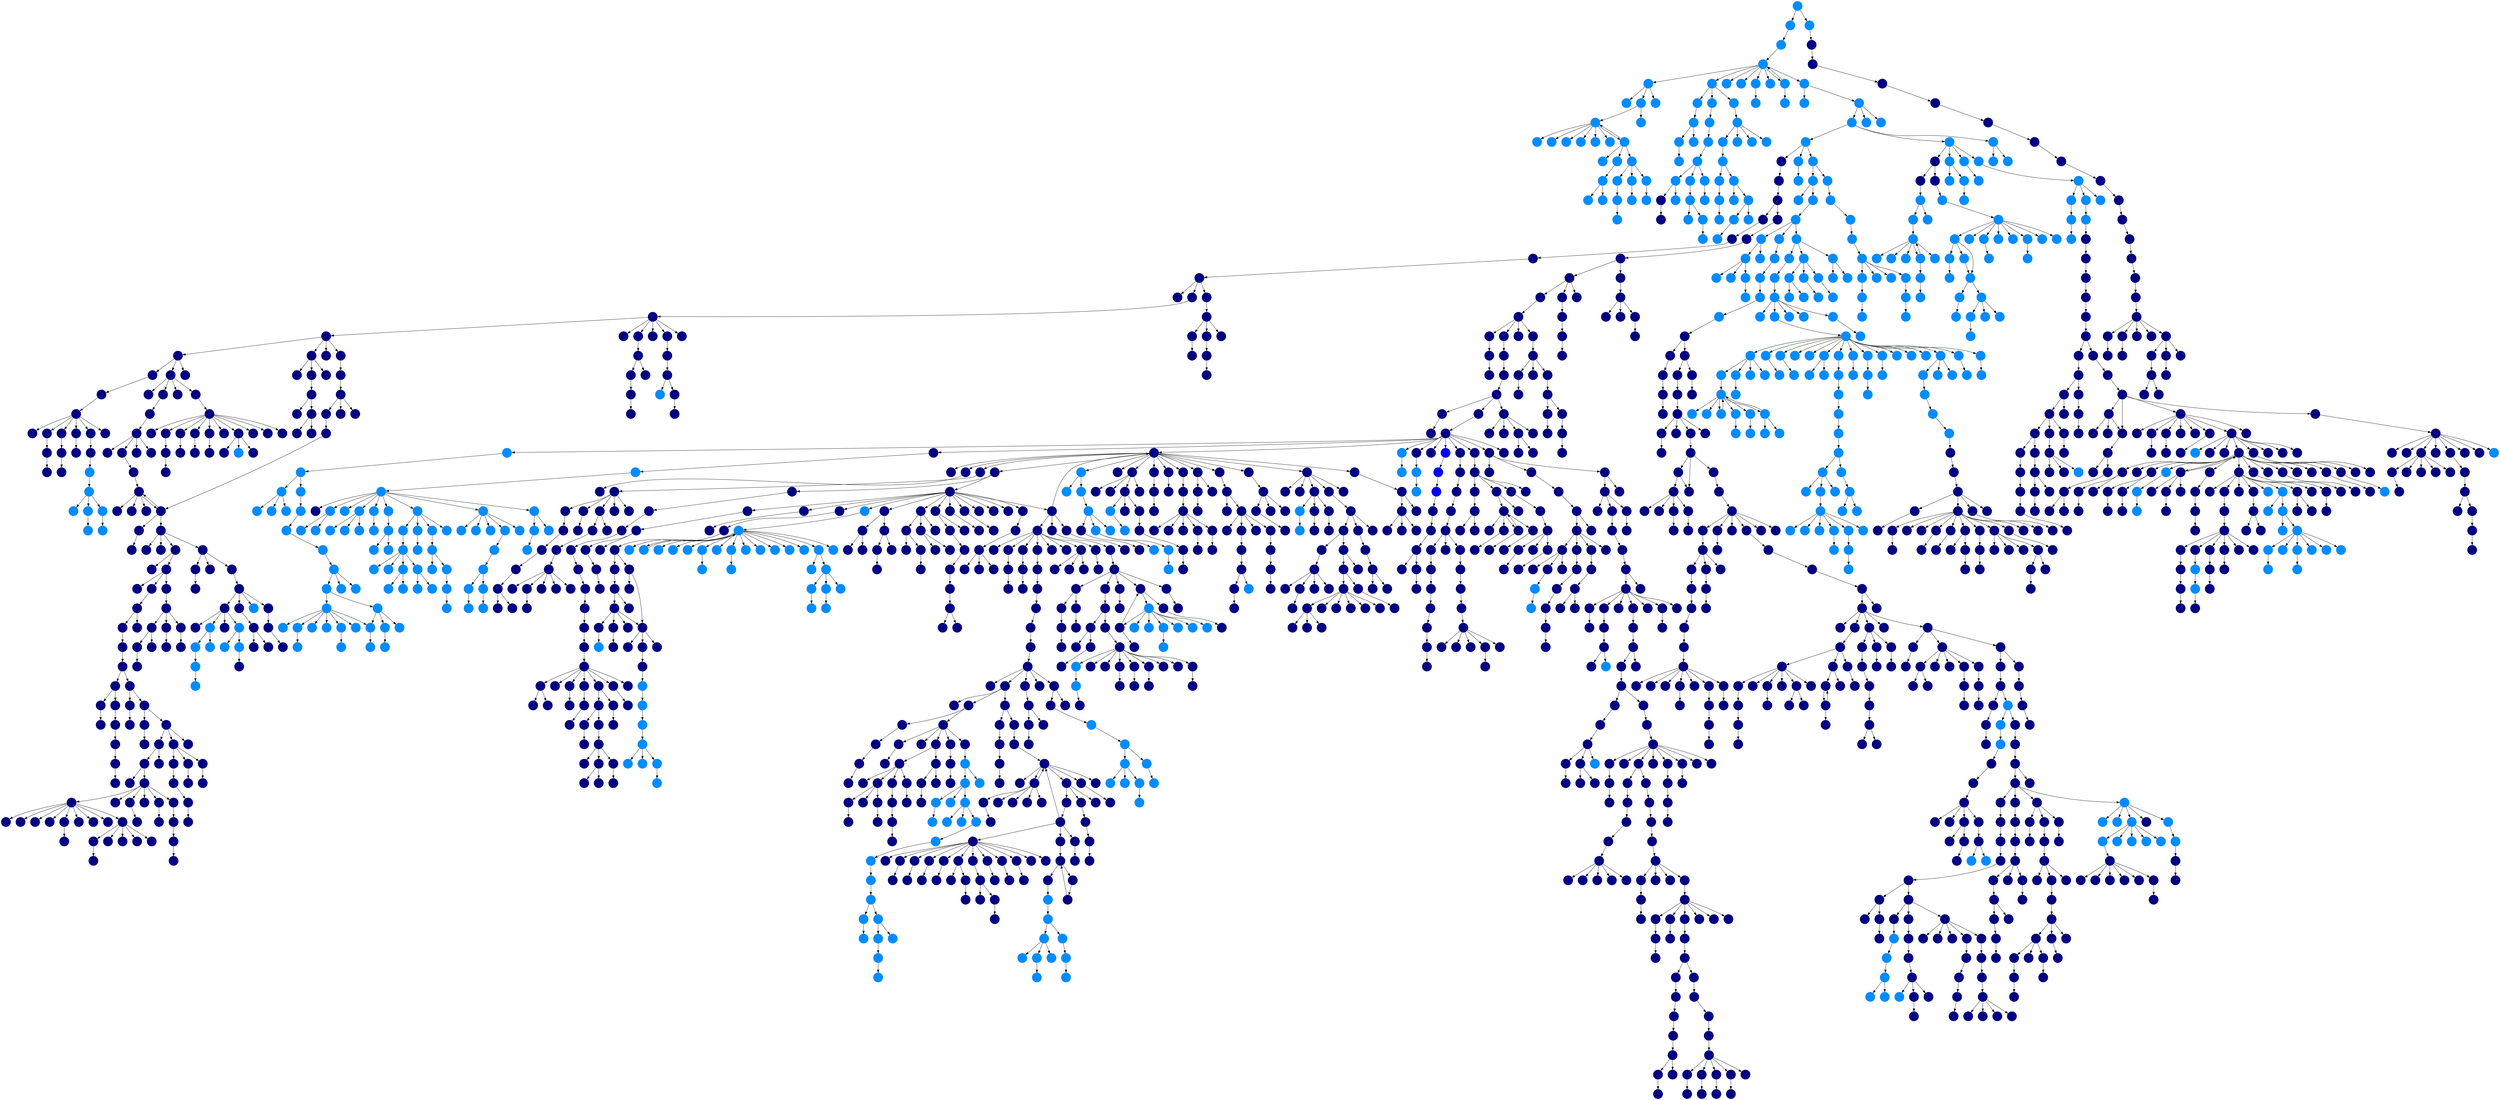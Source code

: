 digraph{
0 [tooltip = "A", penwidth = 0, style = filled, fillcolor = "#000080", shape = circle, label = ""]
1 [tooltip = "A", penwidth = 0, style = filled, fillcolor = "#000080", shape = circle, label = ""]
2 [tooltip = "A", penwidth = 0, style = filled, fillcolor = "#000080", shape = circle, label = ""]
3 [tooltip = "A", penwidth = 0, style = filled, fillcolor = "#000080", shape = circle, label = ""]
4 [tooltip = "A", penwidth = 0, style = filled, fillcolor = "#000080", shape = circle, label = ""]
5 [tooltip = "A", penwidth = 0, style = filled, fillcolor = "#000080", shape = circle, label = ""]
6 [tooltip = "A", penwidth = 0, style = filled, fillcolor = "#000080", shape = circle, label = ""]
7 [tooltip = "A", penwidth = 0, style = filled, fillcolor = "#000080", shape = circle, label = ""]
8 [tooltip = "A", penwidth = 0, style = filled, fillcolor = "#000080", shape = circle, label = ""]
9 [tooltip = "A", penwidth = 0, style = filled, fillcolor = "#000080", shape = circle, label = ""]
10 [tooltip = "A", penwidth = 0, style = filled, fillcolor = "#000080", shape = circle, label = ""]
11 [tooltip = "A", penwidth = 0, style = filled, fillcolor = "#000080", shape = circle, label = ""]
12 [tooltip = "A", penwidth = 0, style = filled, fillcolor = "#000080", shape = circle, label = ""]
13 [tooltip = "A", penwidth = 0, style = filled, fillcolor = "#000080", shape = circle, label = ""]
14 [tooltip = "A", penwidth = 0, style = filled, fillcolor = "#000080", shape = circle, label = ""]
15 [tooltip = "A", penwidth = 0, style = filled, fillcolor = "#000080", shape = circle, label = ""]
16 [tooltip = "A", penwidth = 0, style = filled, fillcolor = "#000080", shape = circle, label = ""]
17 [tooltip = "A", penwidth = 0, style = filled, fillcolor = "#000080", shape = circle, label = ""]
18 [tooltip = "A", penwidth = 0, style = filled, fillcolor = "#000080", shape = circle, label = ""]
19 [tooltip = "A", penwidth = 0, style = filled, fillcolor = "#000080", shape = circle, label = ""]
20 [tooltip = "A", penwidth = 0, style = filled, fillcolor = "#000080", shape = circle, label = ""]
21 [tooltip = "A", penwidth = 0, style = filled, fillcolor = "#000080", shape = circle, label = ""]
22 [tooltip = "A", penwidth = 0, style = filled, fillcolor = "#000080", shape = circle, label = ""]
23 [tooltip = "A", penwidth = 0, style = filled, fillcolor = "#000080", shape = circle, label = ""]
24 [tooltip = "A", penwidth = 0, style = filled, fillcolor = "#000080", shape = circle, label = ""]
25 [tooltip = "A", penwidth = 0, style = filled, fillcolor = "#000080", shape = circle, label = ""]
26 [tooltip = "A", penwidth = 0, style = filled, fillcolor = "#000080", shape = circle, label = ""]
27 [tooltip = "A", penwidth = 0, style = filled, fillcolor = "#000080", shape = circle, label = ""]
28 [tooltip = "A", penwidth = 0, style = filled, fillcolor = "#000080", shape = circle, label = ""]
29 [tooltip = "A", penwidth = 0, style = filled, fillcolor = "#000080", shape = circle, label = ""]
30 [tooltip = "A", penwidth = 0, style = filled, fillcolor = "#000080", shape = circle, label = ""]
31 [tooltip = "A", penwidth = 0, style = filled, fillcolor = "#000080", shape = circle, label = ""]
32 [tooltip = "A", penwidth = 0, style = filled, fillcolor = "#000080", shape = circle, label = ""]
33 [tooltip = "A", penwidth = 0, style = filled, fillcolor = "#000080", shape = circle, label = ""]
34 [tooltip = "A", penwidth = 0, style = filled, fillcolor = "#000080", shape = circle, label = ""]
35 [tooltip = "A", penwidth = 0, style = filled, fillcolor = "#000080", shape = circle, label = ""]
36 [tooltip = "A", penwidth = 0, style = filled, fillcolor = "#000080", shape = circle, label = ""]
37 [tooltip = "A", penwidth = 0, style = filled, fillcolor = "#000080", shape = circle, label = ""]
38 [tooltip = "A", penwidth = 0, style = filled, fillcolor = "#000080", shape = circle, label = ""]
39 [tooltip = "A", penwidth = 0, style = filled, fillcolor = "#000080", shape = circle, label = ""]
40 [tooltip = "A", penwidth = 0, style = filled, fillcolor = "#000080", shape = circle, label = ""]
41 [tooltip = "A", penwidth = 0, style = filled, fillcolor = "#000080", shape = circle, label = ""]
42 [tooltip = "A", penwidth = 0, style = filled, fillcolor = "#000080", shape = circle, label = ""]
43 [tooltip = "A", penwidth = 0, style = filled, fillcolor = "#000080", shape = circle, label = ""]
44 [tooltip = "A", penwidth = 0, style = filled, fillcolor = "#000080", shape = circle, label = ""]
45 [tooltip = "A", penwidth = 0, style = filled, fillcolor = "#000080", shape = circle, label = ""]
46 [tooltip = "A", penwidth = 0, style = filled, fillcolor = "#000080", shape = circle, label = ""]
47 [tooltip = "A", penwidth = 0, style = filled, fillcolor = "#000080", shape = circle, label = ""]
48 [tooltip = "A", penwidth = 0, style = filled, fillcolor = "#000080", shape = circle, label = ""]
49 [tooltip = "A", penwidth = 0, style = filled, fillcolor = "#000080", shape = circle, label = ""]
50 [tooltip = "A", penwidth = 0, style = filled, fillcolor = "#000080", shape = circle, label = ""]
51 [tooltip = "A", penwidth = 0, style = filled, fillcolor = "#000080", shape = circle, label = ""]
52 [tooltip = "A", penwidth = 0, style = filled, fillcolor = "#000080", shape = circle, label = ""]
53 [tooltip = "A", penwidth = 0, style = filled, fillcolor = "#000080", shape = circle, label = ""]
54 [tooltip = "A", penwidth = 0, style = filled, fillcolor = "#000080", shape = circle, label = ""]
55 [tooltip = "A", penwidth = 0, style = filled, fillcolor = "#000080", shape = circle, label = ""]
56 [tooltip = "A", penwidth = 0, style = filled, fillcolor = "#000080", shape = circle, label = ""]
57 [tooltip = "A", penwidth = 0, style = filled, fillcolor = "#000080", shape = circle, label = ""]
58 [tooltip = "A", penwidth = 0, style = filled, fillcolor = "#000080", shape = circle, label = ""]
59 [tooltip = "A", penwidth = 0, style = filled, fillcolor = "#000080", shape = circle, label = ""]
60 [tooltip = "A", penwidth = 0, style = filled, fillcolor = "#000080", shape = circle, label = ""]
61 [tooltip = "A", penwidth = 0, style = filled, fillcolor = "#000080", shape = circle, label = ""]
62 [tooltip = "A", penwidth = 0, style = filled, fillcolor = "#000080", shape = circle, label = ""]
63 [tooltip = "A", penwidth = 0, style = filled, fillcolor = "#000080", shape = circle, label = ""]
64 [tooltip = "A", penwidth = 0, style = filled, fillcolor = "#000080", shape = circle, label = ""]
65 [tooltip = "A", penwidth = 0, style = filled, fillcolor = "#000080", shape = circle, label = ""]
66 [tooltip = "A", penwidth = 0, style = filled, fillcolor = "#000080", shape = circle, label = ""]
67 [tooltip = "A", penwidth = 0, style = filled, fillcolor = "#000080", shape = circle, label = ""]
68 [tooltip = "A", penwidth = 0, style = filled, fillcolor = "#000080", shape = circle, label = ""]
69 [tooltip = "G", penwidth = 0, style = filled, fillcolor = "#008cff", shape = circle, label = ""]
70 [tooltip = "G", penwidth = 0, style = filled, fillcolor = "#008cff", shape = circle, label = ""]
71 [tooltip = "G", penwidth = 0, style = filled, fillcolor = "#008cff", shape = circle, label = ""]
72 [tooltip = "G", penwidth = 0, style = filled, fillcolor = "#008cff", shape = circle, label = ""]
73 [tooltip = "G", penwidth = 0, style = filled, fillcolor = "#008cff", shape = circle, label = ""]
74 [tooltip = "G", penwidth = 0, style = filled, fillcolor = "#008cff", shape = circle, label = ""]
75 [tooltip = "G", penwidth = 0, style = filled, fillcolor = "#008cff", shape = circle, label = ""]
76 [tooltip = "G", penwidth = 0, style = filled, fillcolor = "#008cff", shape = circle, label = ""]
77 [tooltip = "G", penwidth = 0, style = filled, fillcolor = "#008cff", shape = circle, label = ""]
78 [tooltip = "G", penwidth = 0, style = filled, fillcolor = "#008cff", shape = circle, label = ""]
79 [tooltip = "G", penwidth = 0, style = filled, fillcolor = "#008cff", shape = circle, label = ""]
80 [tooltip = "G", penwidth = 0, style = filled, fillcolor = "#008cff", shape = circle, label = ""]
81 [tooltip = "G", penwidth = 0, style = filled, fillcolor = "#008cff", shape = circle, label = ""]
82 [tooltip = "G", penwidth = 0, style = filled, fillcolor = "#008cff", shape = circle, label = ""]
83 [tooltip = "G", penwidth = 0, style = filled, fillcolor = "#008cff", shape = circle, label = ""]
84 [tooltip = "G", penwidth = 0, style = filled, fillcolor = "#008cff", shape = circle, label = ""]
85 [tooltip = "G", penwidth = 0, style = filled, fillcolor = "#008cff", shape = circle, label = ""]
86 [tooltip = "G", penwidth = 0, style = filled, fillcolor = "#008cff", shape = circle, label = ""]
87 [tooltip = "A", penwidth = 0, style = filled, fillcolor = "#000080", shape = circle, label = ""]
88 [tooltip = "A", penwidth = 0, style = filled, fillcolor = "#000080", shape = circle, label = ""]
89 [tooltip = "A", penwidth = 0, style = filled, fillcolor = "#000080", shape = circle, label = ""]
90 [tooltip = "A", penwidth = 0, style = filled, fillcolor = "#000080", shape = circle, label = ""]
91 [tooltip = "A", penwidth = 0, style = filled, fillcolor = "#000080", shape = circle, label = ""]
92 [tooltip = "A", penwidth = 0, style = filled, fillcolor = "#000080", shape = circle, label = ""]
93 [tooltip = "A", penwidth = 0, style = filled, fillcolor = "#000080", shape = circle, label = ""]
94 [tooltip = "A", penwidth = 0, style = filled, fillcolor = "#000080", shape = circle, label = ""]
95 [tooltip = "A", penwidth = 0, style = filled, fillcolor = "#000080", shape = circle, label = ""]
96 [tooltip = "A", penwidth = 0, style = filled, fillcolor = "#000080", shape = circle, label = ""]
97 [tooltip = "A", penwidth = 0, style = filled, fillcolor = "#000080", shape = circle, label = ""]
98 [tooltip = "A", penwidth = 0, style = filled, fillcolor = "#000080", shape = circle, label = ""]
99 [tooltip = "A", penwidth = 0, style = filled, fillcolor = "#000080", shape = circle, label = ""]
100 [tooltip = "A", penwidth = 0, style = filled, fillcolor = "#000080", shape = circle, label = ""]
101 [tooltip = "A", penwidth = 0, style = filled, fillcolor = "#000080", shape = circle, label = ""]
102 [tooltip = "A", penwidth = 0, style = filled, fillcolor = "#000080", shape = circle, label = ""]
103 [tooltip = "A", penwidth = 0, style = filled, fillcolor = "#000080", shape = circle, label = ""]
104 [tooltip = "A", penwidth = 0, style = filled, fillcolor = "#000080", shape = circle, label = ""]
105 [tooltip = "A", penwidth = 0, style = filled, fillcolor = "#000080", shape = circle, label = ""]
106 [tooltip = "A", penwidth = 0, style = filled, fillcolor = "#000080", shape = circle, label = ""]
107 [tooltip = "A", penwidth = 0, style = filled, fillcolor = "#000080", shape = circle, label = ""]
108 [tooltip = "A", penwidth = 0, style = filled, fillcolor = "#000080", shape = circle, label = ""]
109 [tooltip = "A", penwidth = 0, style = filled, fillcolor = "#000080", shape = circle, label = ""]
110 [tooltip = "A", penwidth = 0, style = filled, fillcolor = "#000080", shape = circle, label = ""]
111 [tooltip = "A", penwidth = 0, style = filled, fillcolor = "#000080", shape = circle, label = ""]
112 [tooltip = "A", penwidth = 0, style = filled, fillcolor = "#000080", shape = circle, label = ""]
113 [tooltip = "A", penwidth = 0, style = filled, fillcolor = "#000080", shape = circle, label = ""]
114 [tooltip = "A", penwidth = 0, style = filled, fillcolor = "#000080", shape = circle, label = ""]
115 [tooltip = "A", penwidth = 0, style = filled, fillcolor = "#000080", shape = circle, label = ""]
116 [tooltip = "A", penwidth = 0, style = filled, fillcolor = "#000080", shape = circle, label = ""]
117 [tooltip = "A", penwidth = 0, style = filled, fillcolor = "#000080", shape = circle, label = ""]
118 [tooltip = "A", penwidth = 0, style = filled, fillcolor = "#000080", shape = circle, label = ""]
119 [tooltip = "A", penwidth = 0, style = filled, fillcolor = "#000080", shape = circle, label = ""]
120 [tooltip = "A", penwidth = 0, style = filled, fillcolor = "#000080", shape = circle, label = ""]
121 [tooltip = "A", penwidth = 0, style = filled, fillcolor = "#000080", shape = circle, label = ""]
122 [tooltip = "A", penwidth = 0, style = filled, fillcolor = "#000080", shape = circle, label = ""]
123 [tooltip = "A", penwidth = 0, style = filled, fillcolor = "#000080", shape = circle, label = ""]
124 [tooltip = "A", penwidth = 0, style = filled, fillcolor = "#000080", shape = circle, label = ""]
125 [tooltip = "A", penwidth = 0, style = filled, fillcolor = "#000080", shape = circle, label = ""]
126 [tooltip = "A", penwidth = 0, style = filled, fillcolor = "#000080", shape = circle, label = ""]
127 [tooltip = "A", penwidth = 0, style = filled, fillcolor = "#000080", shape = circle, label = ""]
128 [tooltip = "A", penwidth = 0, style = filled, fillcolor = "#000080", shape = circle, label = ""]
129 [tooltip = "A", penwidth = 0, style = filled, fillcolor = "#000080", shape = circle, label = ""]
130 [tooltip = "A", penwidth = 0, style = filled, fillcolor = "#000080", shape = circle, label = ""]
131 [tooltip = "A", penwidth = 0, style = filled, fillcolor = "#000080", shape = circle, label = ""]
132 [tooltip = "A", penwidth = 0, style = filled, fillcolor = "#000080", shape = circle, label = ""]
133 [tooltip = "A", penwidth = 0, style = filled, fillcolor = "#000080", shape = circle, label = ""]
134 [tooltip = "A", penwidth = 0, style = filled, fillcolor = "#000080", shape = circle, label = ""]
135 [tooltip = "A", penwidth = 0, style = filled, fillcolor = "#000080", shape = circle, label = ""]
136 [tooltip = "A", penwidth = 0, style = filled, fillcolor = "#000080", shape = circle, label = ""]
137 [tooltip = "A", penwidth = 0, style = filled, fillcolor = "#000080", shape = circle, label = ""]
138 [tooltip = "A", penwidth = 0, style = filled, fillcolor = "#000080", shape = circle, label = ""]
139 [tooltip = "A", penwidth = 0, style = filled, fillcolor = "#000080", shape = circle, label = ""]
140 [tooltip = "A", penwidth = 0, style = filled, fillcolor = "#000080", shape = circle, label = ""]
141 [tooltip = "A", penwidth = 0, style = filled, fillcolor = "#000080", shape = circle, label = ""]
142 [tooltip = "A", penwidth = 0, style = filled, fillcolor = "#000080", shape = circle, label = ""]
143 [tooltip = "G", penwidth = 0, style = filled, fillcolor = "#008cff", shape = circle, label = ""]
144 [tooltip = "G", penwidth = 0, style = filled, fillcolor = "#008cff", shape = circle, label = ""]
145 [tooltip = "G", penwidth = 0, style = filled, fillcolor = "#008cff", shape = circle, label = ""]
146 [tooltip = "G", penwidth = 0, style = filled, fillcolor = "#008cff", shape = circle, label = ""]
147 [tooltip = "G", penwidth = 0, style = filled, fillcolor = "#008cff", shape = circle, label = ""]
148 [tooltip = "A", penwidth = 0, style = filled, fillcolor = "#000080", shape = circle, label = ""]
149 [tooltip = "A", penwidth = 0, style = filled, fillcolor = "#000080", shape = circle, label = ""]
150 [tooltip = "A", penwidth = 0, style = filled, fillcolor = "#000080", shape = circle, label = ""]
151 [tooltip = "A", penwidth = 0, style = filled, fillcolor = "#000080", shape = circle, label = ""]
152 [tooltip = "A", penwidth = 0, style = filled, fillcolor = "#000080", shape = circle, label = ""]
153 [tooltip = "A", penwidth = 0, style = filled, fillcolor = "#000080", shape = circle, label = ""]
154 [tooltip = "A", penwidth = 0, style = filled, fillcolor = "#000080", shape = circle, label = ""]
155 [tooltip = "A", penwidth = 0, style = filled, fillcolor = "#000080", shape = circle, label = ""]
156 [tooltip = "A", penwidth = 0, style = filled, fillcolor = "#000080", shape = circle, label = ""]
157 [tooltip = "A", penwidth = 0, style = filled, fillcolor = "#000080", shape = circle, label = ""]
158 [tooltip = "A", penwidth = 0, style = filled, fillcolor = "#000080", shape = circle, label = ""]
159 [tooltip = "A", penwidth = 0, style = filled, fillcolor = "#000080", shape = circle, label = ""]
160 [tooltip = "A", penwidth = 0, style = filled, fillcolor = "#000080", shape = circle, label = ""]
161 [tooltip = "A", penwidth = 0, style = filled, fillcolor = "#000080", shape = circle, label = ""]
162 [tooltip = "A", penwidth = 0, style = filled, fillcolor = "#000080", shape = circle, label = ""]
163 [tooltip = "A", penwidth = 0, style = filled, fillcolor = "#000080", shape = circle, label = ""]
164 [tooltip = "A", penwidth = 0, style = filled, fillcolor = "#000080", shape = circle, label = ""]
165 [tooltip = "A", penwidth = 0, style = filled, fillcolor = "#000080", shape = circle, label = ""]
166 [tooltip = "A", penwidth = 0, style = filled, fillcolor = "#000080", shape = circle, label = ""]
167 [tooltip = "A", penwidth = 0, style = filled, fillcolor = "#000080", shape = circle, label = ""]
168 [tooltip = "A", penwidth = 0, style = filled, fillcolor = "#000080", shape = circle, label = ""]
169 [tooltip = "A", penwidth = 0, style = filled, fillcolor = "#000080", shape = circle, label = ""]
170 [tooltip = "G", penwidth = 0, style = filled, fillcolor = "#008cff", shape = circle, label = ""]
171 [tooltip = "A", penwidth = 0, style = filled, fillcolor = "#000080", shape = circle, label = ""]
172 [tooltip = "A", penwidth = 0, style = filled, fillcolor = "#000080", shape = circle, label = ""]
173 [tooltip = "A", penwidth = 0, style = filled, fillcolor = "#000080", shape = circle, label = ""]
174 [tooltip = "A", penwidth = 0, style = filled, fillcolor = "#000080", shape = circle, label = ""]
175 [tooltip = "A", penwidth = 0, style = filled, fillcolor = "#000080", shape = circle, label = ""]
176 [tooltip = "A", penwidth = 0, style = filled, fillcolor = "#000080", shape = circle, label = ""]
177 [tooltip = "A", penwidth = 0, style = filled, fillcolor = "#000080", shape = circle, label = ""]
178 [tooltip = "A", penwidth = 0, style = filled, fillcolor = "#000080", shape = circle, label = ""]
179 [tooltip = "A", penwidth = 0, style = filled, fillcolor = "#000080", shape = circle, label = ""]
180 [tooltip = "A", penwidth = 0, style = filled, fillcolor = "#000080", shape = circle, label = ""]
181 [tooltip = "A", penwidth = 0, style = filled, fillcolor = "#000080", shape = circle, label = ""]
182 [tooltip = "A", penwidth = 0, style = filled, fillcolor = "#000080", shape = circle, label = ""]
183 [tooltip = "A", penwidth = 0, style = filled, fillcolor = "#000080", shape = circle, label = ""]
184 [tooltip = "G", penwidth = 0, style = filled, fillcolor = "#008cff", shape = circle, label = ""]
185 [tooltip = "G", penwidth = 0, style = filled, fillcolor = "#008cff", shape = circle, label = ""]
186 [tooltip = "G", penwidth = 0, style = filled, fillcolor = "#008cff", shape = circle, label = ""]
187 [tooltip = "G", penwidth = 0, style = filled, fillcolor = "#008cff", shape = circle, label = ""]
188 [tooltip = "A", penwidth = 0, style = filled, fillcolor = "#000080", shape = circle, label = ""]
189 [tooltip = "A", penwidth = 0, style = filled, fillcolor = "#000080", shape = circle, label = ""]
190 [tooltip = "A", penwidth = 0, style = filled, fillcolor = "#000080", shape = circle, label = ""]
191 [tooltip = "A", penwidth = 0, style = filled, fillcolor = "#000080", shape = circle, label = ""]
192 [tooltip = "A", penwidth = 0, style = filled, fillcolor = "#000080", shape = circle, label = ""]
193 [tooltip = "A", penwidth = 0, style = filled, fillcolor = "#000080", shape = circle, label = ""]
194 [tooltip = "A", penwidth = 0, style = filled, fillcolor = "#000080", shape = circle, label = ""]
195 [tooltip = "A", penwidth = 0, style = filled, fillcolor = "#000080", shape = circle, label = ""]
196 [tooltip = "A", penwidth = 0, style = filled, fillcolor = "#000080", shape = circle, label = ""]
197 [tooltip = "A", penwidth = 0, style = filled, fillcolor = "#000080", shape = circle, label = ""]
198 [tooltip = "A", penwidth = 0, style = filled, fillcolor = "#000080", shape = circle, label = ""]
199 [tooltip = "A", penwidth = 0, style = filled, fillcolor = "#000080", shape = circle, label = ""]
200 [tooltip = "A", penwidth = 0, style = filled, fillcolor = "#000080", shape = circle, label = ""]
201 [tooltip = "A", penwidth = 0, style = filled, fillcolor = "#000080", shape = circle, label = ""]
202 [tooltip = "A", penwidth = 0, style = filled, fillcolor = "#000080", shape = circle, label = ""]
203 [tooltip = "A", penwidth = 0, style = filled, fillcolor = "#000080", shape = circle, label = ""]
204 [tooltip = "A", penwidth = 0, style = filled, fillcolor = "#000080", shape = circle, label = ""]
205 [tooltip = "A", penwidth = 0, style = filled, fillcolor = "#000080", shape = circle, label = ""]
206 [tooltip = "A", penwidth = 0, style = filled, fillcolor = "#000080", shape = circle, label = ""]
207 [tooltip = "A", penwidth = 0, style = filled, fillcolor = "#000080", shape = circle, label = ""]
208 [tooltip = "G", penwidth = 0, style = filled, fillcolor = "#008cff", shape = circle, label = ""]
209 [tooltip = "G", penwidth = 0, style = filled, fillcolor = "#008cff", shape = circle, label = ""]
210 [tooltip = "A", penwidth = 0, style = filled, fillcolor = "#000080", shape = circle, label = ""]
211 [tooltip = "A", penwidth = 0, style = filled, fillcolor = "#000080", shape = circle, label = ""]
212 [tooltip = "A", penwidth = 0, style = filled, fillcolor = "#000080", shape = circle, label = ""]
213 [tooltip = "A", penwidth = 0, style = filled, fillcolor = "#000080", shape = circle, label = ""]
214 [tooltip = "A", penwidth = 0, style = filled, fillcolor = "#000080", shape = circle, label = ""]
215 [tooltip = "A", penwidth = 0, style = filled, fillcolor = "#000080", shape = circle, label = ""]
216 [tooltip = "A", penwidth = 0, style = filled, fillcolor = "#000080", shape = circle, label = ""]
217 [tooltip = "A", penwidth = 0, style = filled, fillcolor = "#000080", shape = circle, label = ""]
218 [tooltip = "A", penwidth = 0, style = filled, fillcolor = "#000080", shape = circle, label = ""]
219 [tooltip = "A", penwidth = 0, style = filled, fillcolor = "#000080", shape = circle, label = ""]
220 [tooltip = "A", penwidth = 0, style = filled, fillcolor = "#000080", shape = circle, label = ""]
221 [tooltip = "A", penwidth = 0, style = filled, fillcolor = "#000080", shape = circle, label = ""]
222 [tooltip = "A", penwidth = 0, style = filled, fillcolor = "#000080", shape = circle, label = ""]
223 [tooltip = "A", penwidth = 0, style = filled, fillcolor = "#000080", shape = circle, label = ""]
224 [tooltip = "A", penwidth = 0, style = filled, fillcolor = "#000080", shape = circle, label = ""]
225 [tooltip = "A", penwidth = 0, style = filled, fillcolor = "#000080", shape = circle, label = ""]
226 [tooltip = "A", penwidth = 0, style = filled, fillcolor = "#000080", shape = circle, label = ""]
227 [tooltip = "A", penwidth = 0, style = filled, fillcolor = "#000080", shape = circle, label = ""]
228 [tooltip = "A", penwidth = 0, style = filled, fillcolor = "#000080", shape = circle, label = ""]
229 [tooltip = "A", penwidth = 0, style = filled, fillcolor = "#000080", shape = circle, label = ""]
230 [tooltip = "A", penwidth = 0, style = filled, fillcolor = "#000080", shape = circle, label = ""]
231 [tooltip = "A", penwidth = 0, style = filled, fillcolor = "#000080", shape = circle, label = ""]
232 [tooltip = "G", penwidth = 0, style = filled, fillcolor = "#008cff", shape = circle, label = ""]
233 [tooltip = "A", penwidth = 0, style = filled, fillcolor = "#000080", shape = circle, label = ""]
234 [tooltip = "A", penwidth = 0, style = filled, fillcolor = "#000080", shape = circle, label = ""]
235 [tooltip = "A", penwidth = 0, style = filled, fillcolor = "#000080", shape = circle, label = ""]
236 [tooltip = "A", penwidth = 0, style = filled, fillcolor = "#000080", shape = circle, label = ""]
237 [tooltip = "A", penwidth = 0, style = filled, fillcolor = "#000080", shape = circle, label = ""]
238 [tooltip = "A", penwidth = 0, style = filled, fillcolor = "#000080", shape = circle, label = ""]
239 [tooltip = "A", penwidth = 0, style = filled, fillcolor = "#000080", shape = circle, label = ""]
240 [tooltip = "A", penwidth = 0, style = filled, fillcolor = "#000080", shape = circle, label = ""]
241 [tooltip = "A", penwidth = 0, style = filled, fillcolor = "#000080", shape = circle, label = ""]
242 [tooltip = "A", penwidth = 0, style = filled, fillcolor = "#000080", shape = circle, label = ""]
243 [tooltip = "A", penwidth = 0, style = filled, fillcolor = "#000080", shape = circle, label = ""]
244 [tooltip = "A", penwidth = 0, style = filled, fillcolor = "#000080", shape = circle, label = ""]
245 [tooltip = "A", penwidth = 0, style = filled, fillcolor = "#000080", shape = circle, label = ""]
246 [tooltip = "A", penwidth = 0, style = filled, fillcolor = "#000080", shape = circle, label = ""]
247 [tooltip = "A", penwidth = 0, style = filled, fillcolor = "#000080", shape = circle, label = ""]
248 [tooltip = "A", penwidth = 0, style = filled, fillcolor = "#000080", shape = circle, label = ""]
249 [tooltip = "A", penwidth = 0, style = filled, fillcolor = "#000080", shape = circle, label = ""]
250 [tooltip = "A", penwidth = 0, style = filled, fillcolor = "#000080", shape = circle, label = ""]
251 [tooltip = "A", penwidth = 0, style = filled, fillcolor = "#000080", shape = circle, label = ""]
252 [tooltip = "A", penwidth = 0, style = filled, fillcolor = "#000080", shape = circle, label = ""]
253 [tooltip = "A", penwidth = 0, style = filled, fillcolor = "#000080", shape = circle, label = ""]
254 [tooltip = "A", penwidth = 0, style = filled, fillcolor = "#000080", shape = circle, label = ""]
255 [tooltip = "A", penwidth = 0, style = filled, fillcolor = "#000080", shape = circle, label = ""]
256 [tooltip = "G", penwidth = 0, style = filled, fillcolor = "#008cff", shape = circle, label = ""]
257 [tooltip = "A", penwidth = 0, style = filled, fillcolor = "#000080", shape = circle, label = ""]
258 [tooltip = "A", penwidth = 0, style = filled, fillcolor = "#000080", shape = circle, label = ""]
259 [tooltip = "A", penwidth = 0, style = filled, fillcolor = "#000080", shape = circle, label = ""]
260 [tooltip = "A", penwidth = 0, style = filled, fillcolor = "#000080", shape = circle, label = ""]
261 [tooltip = "A", penwidth = 0, style = filled, fillcolor = "#000080", shape = circle, label = ""]
262 [tooltip = "A", penwidth = 0, style = filled, fillcolor = "#000080", shape = circle, label = ""]
263 [tooltip = "A", penwidth = 0, style = filled, fillcolor = "#000080", shape = circle, label = ""]
264 [tooltip = "A", penwidth = 0, style = filled, fillcolor = "#000080", shape = circle, label = ""]
265 [tooltip = "A", penwidth = 0, style = filled, fillcolor = "#000080", shape = circle, label = ""]
266 [tooltip = "A", penwidth = 0, style = filled, fillcolor = "#000080", shape = circle, label = ""]
267 [tooltip = "G", penwidth = 0, style = filled, fillcolor = "#008cff", shape = circle, label = ""]
268 [tooltip = "G", penwidth = 0, style = filled, fillcolor = "#008cff", shape = circle, label = ""]
269 [tooltip = "G", penwidth = 0, style = filled, fillcolor = "#008cff", shape = circle, label = ""]
270 [tooltip = "G", penwidth = 0, style = filled, fillcolor = "#008cff", shape = circle, label = ""]
271 [tooltip = "G", penwidth = 0, style = filled, fillcolor = "#008cff", shape = circle, label = ""]
272 [tooltip = "G", penwidth = 0, style = filled, fillcolor = "#008cff", shape = circle, label = ""]
273 [tooltip = "G", penwidth = 0, style = filled, fillcolor = "#008cff", shape = circle, label = ""]
274 [tooltip = "G", penwidth = 0, style = filled, fillcolor = "#008cff", shape = circle, label = ""]
275 [tooltip = "G", penwidth = 0, style = filled, fillcolor = "#008cff", shape = circle, label = ""]
276 [tooltip = "A", penwidth = 0, style = filled, fillcolor = "#000080", shape = circle, label = ""]
277 [tooltip = "A", penwidth = 0, style = filled, fillcolor = "#000080", shape = circle, label = ""]
278 [tooltip = "A", penwidth = 0, style = filled, fillcolor = "#000080", shape = circle, label = ""]
279 [tooltip = "A", penwidth = 0, style = filled, fillcolor = "#000080", shape = circle, label = ""]
280 [tooltip = "A", penwidth = 0, style = filled, fillcolor = "#000080", shape = circle, label = ""]
281 [tooltip = "A", penwidth = 0, style = filled, fillcolor = "#000080", shape = circle, label = ""]
282 [tooltip = "A", penwidth = 0, style = filled, fillcolor = "#000080", shape = circle, label = ""]
283 [tooltip = "A", penwidth = 0, style = filled, fillcolor = "#000080", shape = circle, label = ""]
284 [tooltip = "A", penwidth = 0, style = filled, fillcolor = "#000080", shape = circle, label = ""]
285 [tooltip = "A", penwidth = 0, style = filled, fillcolor = "#000080", shape = circle, label = ""]
286 [tooltip = "A", penwidth = 0, style = filled, fillcolor = "#000080", shape = circle, label = ""]
287 [tooltip = "A", penwidth = 0, style = filled, fillcolor = "#000080", shape = circle, label = ""]
288 [tooltip = "A", penwidth = 0, style = filled, fillcolor = "#000080", shape = circle, label = ""]
289 [tooltip = "A", penwidth = 0, style = filled, fillcolor = "#000080", shape = circle, label = ""]
290 [tooltip = "A", penwidth = 0, style = filled, fillcolor = "#000080", shape = circle, label = ""]
291 [tooltip = "A", penwidth = 0, style = filled, fillcolor = "#000080", shape = circle, label = ""]
292 [tooltip = "A", penwidth = 0, style = filled, fillcolor = "#000080", shape = circle, label = ""]
293 [tooltip = "A", penwidth = 0, style = filled, fillcolor = "#000080", shape = circle, label = ""]
294 [tooltip = "G", penwidth = 0, style = filled, fillcolor = "#008cff", shape = circle, label = ""]
295 [tooltip = "A", penwidth = 0, style = filled, fillcolor = "#000080", shape = circle, label = ""]
296 [tooltip = "A", penwidth = 0, style = filled, fillcolor = "#000080", shape = circle, label = ""]
297 [tooltip = "A", penwidth = 0, style = filled, fillcolor = "#000080", shape = circle, label = ""]
298 [tooltip = "A", penwidth = 0, style = filled, fillcolor = "#000080", shape = circle, label = ""]
299 [tooltip = "A", penwidth = 0, style = filled, fillcolor = "#000080", shape = circle, label = ""]
300 [tooltip = "G", penwidth = 0, style = filled, fillcolor = "#008cff", shape = circle, label = ""]
301 [tooltip = "A", penwidth = 0, style = filled, fillcolor = "#000080", shape = circle, label = ""]
302 [tooltip = "A", penwidth = 0, style = filled, fillcolor = "#000080", shape = circle, label = ""]
303 [tooltip = "G", penwidth = 0, style = filled, fillcolor = "#008cff", shape = circle, label = ""]
304 [tooltip = "A", penwidth = 0, style = filled, fillcolor = "#000080", shape = circle, label = ""]
305 [tooltip = "A", penwidth = 0, style = filled, fillcolor = "#000080", shape = circle, label = ""]
306 [tooltip = "A", penwidth = 0, style = filled, fillcolor = "#000080", shape = circle, label = ""]
307 [tooltip = "A", penwidth = 0, style = filled, fillcolor = "#000080", shape = circle, label = ""]
308 [tooltip = "A", penwidth = 0, style = filled, fillcolor = "#000080", shape = circle, label = ""]
309 [tooltip = "A", penwidth = 0, style = filled, fillcolor = "#000080", shape = circle, label = ""]
310 [tooltip = "A", penwidth = 0, style = filled, fillcolor = "#000080", shape = circle, label = ""]
311 [tooltip = "A", penwidth = 0, style = filled, fillcolor = "#000080", shape = circle, label = ""]
312 [tooltip = "G", penwidth = 0, style = filled, fillcolor = "#008cff", shape = circle, label = ""]
313 [tooltip = "A", penwidth = 0, style = filled, fillcolor = "#000080", shape = circle, label = ""]
314 [tooltip = "A", penwidth = 0, style = filled, fillcolor = "#000080", shape = circle, label = ""]
315 [tooltip = "A", penwidth = 0, style = filled, fillcolor = "#000080", shape = circle, label = ""]
316 [tooltip = "G", penwidth = 0, style = filled, fillcolor = "#008cff", shape = circle, label = ""]
317 [tooltip = "G", penwidth = 0, style = filled, fillcolor = "#008cff", shape = circle, label = ""]
318 [tooltip = "G", penwidth = 0, style = filled, fillcolor = "#008cff", shape = circle, label = ""]
319 [tooltip = "G", penwidth = 0, style = filled, fillcolor = "#008cff", shape = circle, label = ""]
320 [tooltip = "G", penwidth = 0, style = filled, fillcolor = "#008cff", shape = circle, label = ""]
321 [tooltip = "G", penwidth = 0, style = filled, fillcolor = "#008cff", shape = circle, label = ""]
322 [tooltip = "G", penwidth = 0, style = filled, fillcolor = "#008cff", shape = circle, label = ""]
323 [tooltip = "A", penwidth = 0, style = filled, fillcolor = "#000080", shape = circle, label = ""]
324 [tooltip = "G", penwidth = 0, style = filled, fillcolor = "#008cff", shape = circle, label = ""]
325 [tooltip = "G", penwidth = 0, style = filled, fillcolor = "#008cff", shape = circle, label = ""]
326 [tooltip = "G", penwidth = 0, style = filled, fillcolor = "#008cff", shape = circle, label = ""]
327 [tooltip = "G", penwidth = 0, style = filled, fillcolor = "#008cff", shape = circle, label = ""]
328 [tooltip = "G", penwidth = 0, style = filled, fillcolor = "#008cff", shape = circle, label = ""]
329 [tooltip = "G", penwidth = 0, style = filled, fillcolor = "#008cff", shape = circle, label = ""]
330 [tooltip = "G", penwidth = 0, style = filled, fillcolor = "#008cff", shape = circle, label = ""]
331 [tooltip = "G", penwidth = 0, style = filled, fillcolor = "#008cff", shape = circle, label = ""]
332 [tooltip = "A", penwidth = 0, style = filled, fillcolor = "#000080", shape = circle, label = ""]
333 [tooltip = "A", penwidth = 0, style = filled, fillcolor = "#000080", shape = circle, label = ""]
334 [tooltip = "A", penwidth = 0, style = filled, fillcolor = "#000080", shape = circle, label = ""]
335 [tooltip = "G", penwidth = 0, style = filled, fillcolor = "#008cff", shape = circle, label = ""]
336 [tooltip = "G", penwidth = 0, style = filled, fillcolor = "#008cff", shape = circle, label = ""]
337 [tooltip = "A", penwidth = 0, style = filled, fillcolor = "#000080", shape = circle, label = ""]
338 [tooltip = "A", penwidth = 0, style = filled, fillcolor = "#000080", shape = circle, label = ""]
339 [tooltip = "A", penwidth = 0, style = filled, fillcolor = "#000080", shape = circle, label = ""]
340 [tooltip = "A", penwidth = 0, style = filled, fillcolor = "#000080", shape = circle, label = ""]
341 [tooltip = "A", penwidth = 0, style = filled, fillcolor = "#000080", shape = circle, label = ""]
342 [tooltip = "G", penwidth = 0, style = filled, fillcolor = "#008cff", shape = circle, label = ""]
343 [tooltip = "G", penwidth = 0, style = filled, fillcolor = "#008cff", shape = circle, label = ""]
344 [tooltip = "G", penwidth = 0, style = filled, fillcolor = "#008cff", shape = circle, label = ""]
345 [tooltip = "G", penwidth = 0, style = filled, fillcolor = "#008cff", shape = circle, label = ""]
346 [tooltip = "G", penwidth = 0, style = filled, fillcolor = "#008cff", shape = circle, label = ""]
347 [tooltip = "G", penwidth = 0, style = filled, fillcolor = "#008cff", shape = circle, label = ""]
348 [tooltip = "G", penwidth = 0, style = filled, fillcolor = "#008cff", shape = circle, label = ""]
349 [tooltip = "G", penwidth = 0, style = filled, fillcolor = "#008cff", shape = circle, label = ""]
350 [tooltip = "A", penwidth = 0, style = filled, fillcolor = "#000080", shape = circle, label = ""]
351 [tooltip = "A", penwidth = 0, style = filled, fillcolor = "#000080", shape = circle, label = ""]
352 [tooltip = "A", penwidth = 0, style = filled, fillcolor = "#000080", shape = circle, label = ""]
353 [tooltip = "A", penwidth = 0, style = filled, fillcolor = "#000080", shape = circle, label = ""]
354 [tooltip = "A", penwidth = 0, style = filled, fillcolor = "#000080", shape = circle, label = ""]
355 [tooltip = "A", penwidth = 0, style = filled, fillcolor = "#000080", shape = circle, label = ""]
356 [tooltip = "A", penwidth = 0, style = filled, fillcolor = "#000080", shape = circle, label = ""]
357 [tooltip = "A", penwidth = 0, style = filled, fillcolor = "#000080", shape = circle, label = ""]
358 [tooltip = "A", penwidth = 0, style = filled, fillcolor = "#000080", shape = circle, label = ""]
359 [tooltip = "A", penwidth = 0, style = filled, fillcolor = "#000080", shape = circle, label = ""]
360 [tooltip = "A", penwidth = 0, style = filled, fillcolor = "#000080", shape = circle, label = ""]
361 [tooltip = "A", penwidth = 0, style = filled, fillcolor = "#000080", shape = circle, label = ""]
362 [tooltip = "A", penwidth = 0, style = filled, fillcolor = "#000080", shape = circle, label = ""]
363 [tooltip = "A", penwidth = 0, style = filled, fillcolor = "#000080", shape = circle, label = ""]
364 [tooltip = "A", penwidth = 0, style = filled, fillcolor = "#000080", shape = circle, label = ""]
365 [tooltip = "A", penwidth = 0, style = filled, fillcolor = "#000080", shape = circle, label = ""]
366 [tooltip = "A", penwidth = 0, style = filled, fillcolor = "#000080", shape = circle, label = ""]
367 [tooltip = "A", penwidth = 0, style = filled, fillcolor = "#000080", shape = circle, label = ""]
368 [tooltip = "A", penwidth = 0, style = filled, fillcolor = "#000080", shape = circle, label = ""]
369 [tooltip = "A", penwidth = 0, style = filled, fillcolor = "#000080", shape = circle, label = ""]
370 [tooltip = "A", penwidth = 0, style = filled, fillcolor = "#000080", shape = circle, label = ""]
371 [tooltip = "A", penwidth = 0, style = filled, fillcolor = "#000080", shape = circle, label = ""]
372 [tooltip = "A", penwidth = 0, style = filled, fillcolor = "#000080", shape = circle, label = ""]
373 [tooltip = "A", penwidth = 0, style = filled, fillcolor = "#000080", shape = circle, label = ""]
374 [tooltip = "A", penwidth = 0, style = filled, fillcolor = "#000080", shape = circle, label = ""]
375 [tooltip = "G", penwidth = 0, style = filled, fillcolor = "#008cff", shape = circle, label = ""]
376 [tooltip = "A", penwidth = 0, style = filled, fillcolor = "#000080", shape = circle, label = ""]
377 [tooltip = "A", penwidth = 0, style = filled, fillcolor = "#000080", shape = circle, label = ""]
378 [tooltip = "A", penwidth = 0, style = filled, fillcolor = "#000080", shape = circle, label = ""]
379 [tooltip = "A", penwidth = 0, style = filled, fillcolor = "#000080", shape = circle, label = ""]
380 [tooltip = "A", penwidth = 0, style = filled, fillcolor = "#000080", shape = circle, label = ""]
381 [tooltip = "A", penwidth = 0, style = filled, fillcolor = "#000080", shape = circle, label = ""]
382 [tooltip = "A", penwidth = 0, style = filled, fillcolor = "#000080", shape = circle, label = ""]
383 [tooltip = "A", penwidth = 0, style = filled, fillcolor = "#000080", shape = circle, label = ""]
384 [tooltip = "A", penwidth = 0, style = filled, fillcolor = "#000080", shape = circle, label = ""]
385 [tooltip = "A", penwidth = 0, style = filled, fillcolor = "#000080", shape = circle, label = ""]
386 [tooltip = "A", penwidth = 0, style = filled, fillcolor = "#000080", shape = circle, label = ""]
387 [tooltip = "A", penwidth = 0, style = filled, fillcolor = "#000080", shape = circle, label = ""]
388 [tooltip = "A", penwidth = 0, style = filled, fillcolor = "#000080", shape = circle, label = ""]
389 [tooltip = "A", penwidth = 0, style = filled, fillcolor = "#000080", shape = circle, label = ""]
390 [tooltip = "A", penwidth = 0, style = filled, fillcolor = "#000080", shape = circle, label = ""]
391 [tooltip = "A", penwidth = 0, style = filled, fillcolor = "#000080", shape = circle, label = ""]
392 [tooltip = "A", penwidth = 0, style = filled, fillcolor = "#000080", shape = circle, label = ""]
393 [tooltip = "G", penwidth = 0, style = filled, fillcolor = "#008cff", shape = circle, label = ""]
394 [tooltip = "A", penwidth = 0, style = filled, fillcolor = "#000080", shape = circle, label = ""]
395 [tooltip = "A", penwidth = 0, style = filled, fillcolor = "#000080", shape = circle, label = ""]
396 [tooltip = "A", penwidth = 0, style = filled, fillcolor = "#000080", shape = circle, label = ""]
397 [tooltip = "A", penwidth = 0, style = filled, fillcolor = "#000080", shape = circle, label = ""]
398 [tooltip = "A", penwidth = 0, style = filled, fillcolor = "#000080", shape = circle, label = ""]
399 [tooltip = "G", penwidth = 0, style = filled, fillcolor = "#008cff", shape = circle, label = ""]
400 [tooltip = "A", penwidth = 0, style = filled, fillcolor = "#000080", shape = circle, label = ""]
401 [tooltip = "G", penwidth = 0, style = filled, fillcolor = "#008cff", shape = circle, label = ""]
402 [tooltip = "A", penwidth = 0, style = filled, fillcolor = "#000080", shape = circle, label = ""]
403 [tooltip = "G", penwidth = 0, style = filled, fillcolor = "#008cff", shape = circle, label = ""]
404 [tooltip = "A", penwidth = 0, style = filled, fillcolor = "#000080", shape = circle, label = ""]
405 [tooltip = "A", penwidth = 0, style = filled, fillcolor = "#000080", shape = circle, label = ""]
406 [tooltip = "G", penwidth = 0, style = filled, fillcolor = "#008cff", shape = circle, label = ""]
407 [tooltip = "A", penwidth = 0, style = filled, fillcolor = "#000080", shape = circle, label = ""]
408 [tooltip = "A", penwidth = 0, style = filled, fillcolor = "#000080", shape = circle, label = ""]
409 [tooltip = "A", penwidth = 0, style = filled, fillcolor = "#000080", shape = circle, label = ""]
410 [tooltip = "A", penwidth = 0, style = filled, fillcolor = "#000080", shape = circle, label = ""]
411 [tooltip = "G", penwidth = 0, style = filled, fillcolor = "#008cff", shape = circle, label = ""]
412 [tooltip = "G", penwidth = 0, style = filled, fillcolor = "#008cff", shape = circle, label = ""]
413 [tooltip = "G", penwidth = 0, style = filled, fillcolor = "#008cff", shape = circle, label = ""]
414 [tooltip = "G", penwidth = 0, style = filled, fillcolor = "#008cff", shape = circle, label = ""]
415 [tooltip = "A", penwidth = 0, style = filled, fillcolor = "#000080", shape = circle, label = ""]
416 [tooltip = "G", penwidth = 0, style = filled, fillcolor = "#008cff", shape = circle, label = ""]
417 [tooltip = "A", penwidth = 0, style = filled, fillcolor = "#000080", shape = circle, label = ""]
418 [tooltip = "A", penwidth = 0, style = filled, fillcolor = "#000080", shape = circle, label = ""]
419 [tooltip = "A", penwidth = 0, style = filled, fillcolor = "#000080", shape = circle, label = ""]
420 [tooltip = "A", penwidth = 0, style = filled, fillcolor = "#000080", shape = circle, label = ""]
421 [tooltip = "G", penwidth = 0, style = filled, fillcolor = "#008cff", shape = circle, label = ""]
422 [tooltip = "G", penwidth = 0, style = filled, fillcolor = "#008cff", shape = circle, label = ""]
423 [tooltip = "A", penwidth = 0, style = filled, fillcolor = "#000080", shape = circle, label = ""]
424 [tooltip = "G", penwidth = 0, style = filled, fillcolor = "#008cff", shape = circle, label = ""]
425 [tooltip = "G", penwidth = 0, style = filled, fillcolor = "#008cff", shape = circle, label = ""]
426 [tooltip = "G", penwidth = 0, style = filled, fillcolor = "#008cff", shape = circle, label = ""]
427 [tooltip = "G", penwidth = 0, style = filled, fillcolor = "#008cff", shape = circle, label = ""]
428 [tooltip = "A", penwidth = 0, style = filled, fillcolor = "#000080", shape = circle, label = ""]
429 [tooltip = "D", penwidth = 0, style = filled, fillcolor = "#0000f6", shape = circle, label = ""]
430 [tooltip = "G", penwidth = 0, style = filled, fillcolor = "#008cff", shape = circle, label = ""]
431 [tooltip = "G", penwidth = 0, style = filled, fillcolor = "#008cff", shape = circle, label = ""]
432 [tooltip = "A", penwidth = 0, style = filled, fillcolor = "#000080", shape = circle, label = ""]
433 [tooltip = "A", penwidth = 0, style = filled, fillcolor = "#000080", shape = circle, label = ""]
434 [tooltip = "A", penwidth = 0, style = filled, fillcolor = "#000080", shape = circle, label = ""]
435 [tooltip = "A", penwidth = 0, style = filled, fillcolor = "#000080", shape = circle, label = ""]
436 [tooltip = "A", penwidth = 0, style = filled, fillcolor = "#000080", shape = circle, label = ""]
437 [tooltip = "A", penwidth = 0, style = filled, fillcolor = "#000080", shape = circle, label = ""]
438 [tooltip = "G", penwidth = 0, style = filled, fillcolor = "#008cff", shape = circle, label = ""]
439 [tooltip = "A", penwidth = 0, style = filled, fillcolor = "#000080", shape = circle, label = ""]
440 [tooltip = "A", penwidth = 0, style = filled, fillcolor = "#000080", shape = circle, label = ""]
441 [tooltip = "A", penwidth = 0, style = filled, fillcolor = "#000080", shape = circle, label = ""]
442 [tooltip = "A", penwidth = 0, style = filled, fillcolor = "#000080", shape = circle, label = ""]
443 [tooltip = "A", penwidth = 0, style = filled, fillcolor = "#000080", shape = circle, label = ""]
444 [tooltip = "A", penwidth = 0, style = filled, fillcolor = "#000080", shape = circle, label = ""]
445 [tooltip = "A", penwidth = 0, style = filled, fillcolor = "#000080", shape = circle, label = ""]
446 [tooltip = "A", penwidth = 0, style = filled, fillcolor = "#000080", shape = circle, label = ""]
447 [tooltip = "A", penwidth = 0, style = filled, fillcolor = "#000080", shape = circle, label = ""]
448 [tooltip = "A", penwidth = 0, style = filled, fillcolor = "#000080", shape = circle, label = ""]
449 [tooltip = "G", penwidth = 0, style = filled, fillcolor = "#008cff", shape = circle, label = ""]
450 [tooltip = "A", penwidth = 0, style = filled, fillcolor = "#000080", shape = circle, label = ""]
451 [tooltip = "A", penwidth = 0, style = filled, fillcolor = "#000080", shape = circle, label = ""]
452 [tooltip = "A", penwidth = 0, style = filled, fillcolor = "#000080", shape = circle, label = ""]
453 [tooltip = "A", penwidth = 0, style = filled, fillcolor = "#000080", shape = circle, label = ""]
454 [tooltip = "A", penwidth = 0, style = filled, fillcolor = "#000080", shape = circle, label = ""]
455 [tooltip = "A", penwidth = 0, style = filled, fillcolor = "#000080", shape = circle, label = ""]
456 [tooltip = "A", penwidth = 0, style = filled, fillcolor = "#000080", shape = circle, label = ""]
457 [tooltip = "A", penwidth = 0, style = filled, fillcolor = "#000080", shape = circle, label = ""]
458 [tooltip = "A", penwidth = 0, style = filled, fillcolor = "#000080", shape = circle, label = ""]
459 [tooltip = "A", penwidth = 0, style = filled, fillcolor = "#000080", shape = circle, label = ""]
460 [tooltip = "A", penwidth = 0, style = filled, fillcolor = "#000080", shape = circle, label = ""]
461 [tooltip = "A", penwidth = 0, style = filled, fillcolor = "#000080", shape = circle, label = ""]
462 [tooltip = "A", penwidth = 0, style = filled, fillcolor = "#000080", shape = circle, label = ""]
463 [tooltip = "A", penwidth = 0, style = filled, fillcolor = "#000080", shape = circle, label = ""]
464 [tooltip = "A", penwidth = 0, style = filled, fillcolor = "#000080", shape = circle, label = ""]
465 [tooltip = "A", penwidth = 0, style = filled, fillcolor = "#000080", shape = circle, label = ""]
466 [tooltip = "G", penwidth = 0, style = filled, fillcolor = "#008cff", shape = circle, label = ""]
467 [tooltip = "A", penwidth = 0, style = filled, fillcolor = "#000080", shape = circle, label = ""]
468 [tooltip = "A", penwidth = 0, style = filled, fillcolor = "#000080", shape = circle, label = ""]
469 [tooltip = "A", penwidth = 0, style = filled, fillcolor = "#000080", shape = circle, label = ""]
470 [tooltip = "A", penwidth = 0, style = filled, fillcolor = "#000080", shape = circle, label = ""]
471 [tooltip = "A", penwidth = 0, style = filled, fillcolor = "#000080", shape = circle, label = ""]
472 [tooltip = "A", penwidth = 0, style = filled, fillcolor = "#000080", shape = circle, label = ""]
473 [tooltip = "A", penwidth = 0, style = filled, fillcolor = "#000080", shape = circle, label = ""]
474 [tooltip = "A", penwidth = 0, style = filled, fillcolor = "#000080", shape = circle, label = ""]
475 [tooltip = "G", penwidth = 0, style = filled, fillcolor = "#008cff", shape = circle, label = ""]
476 [tooltip = "A", penwidth = 0, style = filled, fillcolor = "#000080", shape = circle, label = ""]
477 [tooltip = "A", penwidth = 0, style = filled, fillcolor = "#000080", shape = circle, label = ""]
478 [tooltip = "A", penwidth = 0, style = filled, fillcolor = "#000080", shape = circle, label = ""]
479 [tooltip = "A", penwidth = 0, style = filled, fillcolor = "#000080", shape = circle, label = ""]
480 [tooltip = "A", penwidth = 0, style = filled, fillcolor = "#000080", shape = circle, label = ""]
481 [tooltip = "A", penwidth = 0, style = filled, fillcolor = "#000080", shape = circle, label = ""]
482 [tooltip = "A", penwidth = 0, style = filled, fillcolor = "#000080", shape = circle, label = ""]
483 [tooltip = "A", penwidth = 0, style = filled, fillcolor = "#000080", shape = circle, label = ""]
484 [tooltip = "A", penwidth = 0, style = filled, fillcolor = "#000080", shape = circle, label = ""]
485 [tooltip = "A", penwidth = 0, style = filled, fillcolor = "#000080", shape = circle, label = ""]
486 [tooltip = "A", penwidth = 0, style = filled, fillcolor = "#000080", shape = circle, label = ""]
487 [tooltip = "A", penwidth = 0, style = filled, fillcolor = "#000080", shape = circle, label = ""]
488 [tooltip = "A", penwidth = 0, style = filled, fillcolor = "#000080", shape = circle, label = ""]
489 [tooltip = "A", penwidth = 0, style = filled, fillcolor = "#000080", shape = circle, label = ""]
490 [tooltip = "A", penwidth = 0, style = filled, fillcolor = "#000080", shape = circle, label = ""]
491 [tooltip = "G", penwidth = 0, style = filled, fillcolor = "#008cff", shape = circle, label = ""]
492 [tooltip = "A", penwidth = 0, style = filled, fillcolor = "#000080", shape = circle, label = ""]
493 [tooltip = "A", penwidth = 0, style = filled, fillcolor = "#000080", shape = circle, label = ""]
494 [tooltip = "A", penwidth = 0, style = filled, fillcolor = "#000080", shape = circle, label = ""]
495 [tooltip = "A", penwidth = 0, style = filled, fillcolor = "#000080", shape = circle, label = ""]
496 [tooltip = "A", penwidth = 0, style = filled, fillcolor = "#000080", shape = circle, label = ""]
497 [tooltip = "A", penwidth = 0, style = filled, fillcolor = "#000080", shape = circle, label = ""]
498 [tooltip = "A", penwidth = 0, style = filled, fillcolor = "#000080", shape = circle, label = ""]
499 [tooltip = "A", penwidth = 0, style = filled, fillcolor = "#000080", shape = circle, label = ""]
500 [tooltip = "A", penwidth = 0, style = filled, fillcolor = "#000080", shape = circle, label = ""]
501 [tooltip = "A", penwidth = 0, style = filled, fillcolor = "#000080", shape = circle, label = ""]
502 [tooltip = "A", penwidth = 0, style = filled, fillcolor = "#000080", shape = circle, label = ""]
503 [tooltip = "A", penwidth = 0, style = filled, fillcolor = "#000080", shape = circle, label = ""]
504 [tooltip = "A", penwidth = 0, style = filled, fillcolor = "#000080", shape = circle, label = ""]
505 [tooltip = "A", penwidth = 0, style = filled, fillcolor = "#000080", shape = circle, label = ""]
506 [tooltip = "A", penwidth = 0, style = filled, fillcolor = "#000080", shape = circle, label = ""]
507 [tooltip = "A", penwidth = 0, style = filled, fillcolor = "#000080", shape = circle, label = ""]
508 [tooltip = "A", penwidth = 0, style = filled, fillcolor = "#000080", shape = circle, label = ""]
509 [tooltip = "A", penwidth = 0, style = filled, fillcolor = "#000080", shape = circle, label = ""]
510 [tooltip = "A", penwidth = 0, style = filled, fillcolor = "#000080", shape = circle, label = ""]
511 [tooltip = "A", penwidth = 0, style = filled, fillcolor = "#000080", shape = circle, label = ""]
512 [tooltip = "A", penwidth = 0, style = filled, fillcolor = "#000080", shape = circle, label = ""]
513 [tooltip = "A", penwidth = 0, style = filled, fillcolor = "#000080", shape = circle, label = ""]
514 [tooltip = "A", penwidth = 0, style = filled, fillcolor = "#000080", shape = circle, label = ""]
515 [tooltip = "A", penwidth = 0, style = filled, fillcolor = "#000080", shape = circle, label = ""]
516 [tooltip = "A", penwidth = 0, style = filled, fillcolor = "#000080", shape = circle, label = ""]
517 [tooltip = "A", penwidth = 0, style = filled, fillcolor = "#000080", shape = circle, label = ""]
518 [tooltip = "A", penwidth = 0, style = filled, fillcolor = "#000080", shape = circle, label = ""]
519 [tooltip = "A", penwidth = 0, style = filled, fillcolor = "#000080", shape = circle, label = ""]
520 [tooltip = "A", penwidth = 0, style = filled, fillcolor = "#000080", shape = circle, label = ""]
521 [tooltip = "A", penwidth = 0, style = filled, fillcolor = "#000080", shape = circle, label = ""]
522 [tooltip = "A", penwidth = 0, style = filled, fillcolor = "#000080", shape = circle, label = ""]
523 [tooltip = "A", penwidth = 0, style = filled, fillcolor = "#000080", shape = circle, label = ""]
524 [tooltip = "A", penwidth = 0, style = filled, fillcolor = "#000080", shape = circle, label = ""]
525 [tooltip = "A", penwidth = 0, style = filled, fillcolor = "#000080", shape = circle, label = ""]
526 [tooltip = "A", penwidth = 0, style = filled, fillcolor = "#000080", shape = circle, label = ""]
527 [tooltip = "A", penwidth = 0, style = filled, fillcolor = "#000080", shape = circle, label = ""]
528 [tooltip = "A", penwidth = 0, style = filled, fillcolor = "#000080", shape = circle, label = ""]
529 [tooltip = "A", penwidth = 0, style = filled, fillcolor = "#000080", shape = circle, label = ""]
530 [tooltip = "A", penwidth = 0, style = filled, fillcolor = "#000080", shape = circle, label = ""]
531 [tooltip = "A", penwidth = 0, style = filled, fillcolor = "#000080", shape = circle, label = ""]
532 [tooltip = "A", penwidth = 0, style = filled, fillcolor = "#000080", shape = circle, label = ""]
533 [tooltip = "A", penwidth = 0, style = filled, fillcolor = "#000080", shape = circle, label = ""]
534 [tooltip = "A", penwidth = 0, style = filled, fillcolor = "#000080", shape = circle, label = ""]
535 [tooltip = "A", penwidth = 0, style = filled, fillcolor = "#000080", shape = circle, label = ""]
536 [tooltip = "A", penwidth = 0, style = filled, fillcolor = "#000080", shape = circle, label = ""]
537 [tooltip = "A", penwidth = 0, style = filled, fillcolor = "#000080", shape = circle, label = ""]
538 [tooltip = "A", penwidth = 0, style = filled, fillcolor = "#000080", shape = circle, label = ""]
539 [tooltip = "A", penwidth = 0, style = filled, fillcolor = "#000080", shape = circle, label = ""]
540 [tooltip = "A", penwidth = 0, style = filled, fillcolor = "#000080", shape = circle, label = ""]
541 [tooltip = "A", penwidth = 0, style = filled, fillcolor = "#000080", shape = circle, label = ""]
542 [tooltip = "A", penwidth = 0, style = filled, fillcolor = "#000080", shape = circle, label = ""]
543 [tooltip = "A", penwidth = 0, style = filled, fillcolor = "#000080", shape = circle, label = ""]
544 [tooltip = "A", penwidth = 0, style = filled, fillcolor = "#000080", shape = circle, label = ""]
545 [tooltip = "A", penwidth = 0, style = filled, fillcolor = "#000080", shape = circle, label = ""]
546 [tooltip = "A", penwidth = 0, style = filled, fillcolor = "#000080", shape = circle, label = ""]
547 [tooltip = "A", penwidth = 0, style = filled, fillcolor = "#000080", shape = circle, label = ""]
548 [tooltip = "A", penwidth = 0, style = filled, fillcolor = "#000080", shape = circle, label = ""]
549 [tooltip = "A", penwidth = 0, style = filled, fillcolor = "#000080", shape = circle, label = ""]
550 [tooltip = "A", penwidth = 0, style = filled, fillcolor = "#000080", shape = circle, label = ""]
551 [tooltip = "A", penwidth = 0, style = filled, fillcolor = "#000080", shape = circle, label = ""]
552 [tooltip = "A", penwidth = 0, style = filled, fillcolor = "#000080", shape = circle, label = ""]
553 [tooltip = "A", penwidth = 0, style = filled, fillcolor = "#000080", shape = circle, label = ""]
554 [tooltip = "A", penwidth = 0, style = filled, fillcolor = "#000080", shape = circle, label = ""]
555 [tooltip = "A", penwidth = 0, style = filled, fillcolor = "#000080", shape = circle, label = ""]
556 [tooltip = "A", penwidth = 0, style = filled, fillcolor = "#000080", shape = circle, label = ""]
557 [tooltip = "A", penwidth = 0, style = filled, fillcolor = "#000080", shape = circle, label = ""]
558 [tooltip = "A", penwidth = 0, style = filled, fillcolor = "#000080", shape = circle, label = ""]
559 [tooltip = "A", penwidth = 0, style = filled, fillcolor = "#000080", shape = circle, label = ""]
560 [tooltip = "A", penwidth = 0, style = filled, fillcolor = "#000080", shape = circle, label = ""]
561 [tooltip = "A", penwidth = 0, style = filled, fillcolor = "#000080", shape = circle, label = ""]
562 [tooltip = "A", penwidth = 0, style = filled, fillcolor = "#000080", shape = circle, label = ""]
563 [tooltip = "A", penwidth = 0, style = filled, fillcolor = "#000080", shape = circle, label = ""]
564 [tooltip = "A", penwidth = 0, style = filled, fillcolor = "#000080", shape = circle, label = ""]
565 [tooltip = "A", penwidth = 0, style = filled, fillcolor = "#000080", shape = circle, label = ""]
566 [tooltip = "A", penwidth = 0, style = filled, fillcolor = "#000080", shape = circle, label = ""]
567 [tooltip = "A", penwidth = 0, style = filled, fillcolor = "#000080", shape = circle, label = ""]
568 [tooltip = "A", penwidth = 0, style = filled, fillcolor = "#000080", shape = circle, label = ""]
569 [tooltip = "G", penwidth = 0, style = filled, fillcolor = "#008cff", shape = circle, label = ""]
570 [tooltip = "A", penwidth = 0, style = filled, fillcolor = "#000080", shape = circle, label = ""]
571 [tooltip = "A", penwidth = 0, style = filled, fillcolor = "#000080", shape = circle, label = ""]
572 [tooltip = "G", penwidth = 0, style = filled, fillcolor = "#008cff", shape = circle, label = ""]
573 [tooltip = "A", penwidth = 0, style = filled, fillcolor = "#000080", shape = circle, label = ""]
574 [tooltip = "G", penwidth = 0, style = filled, fillcolor = "#008cff", shape = circle, label = ""]
575 [tooltip = "A", penwidth = 0, style = filled, fillcolor = "#000080", shape = circle, label = ""]
576 [tooltip = "G", penwidth = 0, style = filled, fillcolor = "#008cff", shape = circle, label = ""]
577 [tooltip = "A", penwidth = 0, style = filled, fillcolor = "#000080", shape = circle, label = ""]
578 [tooltip = "A", penwidth = 0, style = filled, fillcolor = "#000080", shape = circle, label = ""]
579 [tooltip = "A", penwidth = 0, style = filled, fillcolor = "#000080", shape = circle, label = ""]
580 [tooltip = "A", penwidth = 0, style = filled, fillcolor = "#000080", shape = circle, label = ""]
581 [tooltip = "A", penwidth = 0, style = filled, fillcolor = "#000080", shape = circle, label = ""]
582 [tooltip = "A", penwidth = 0, style = filled, fillcolor = "#000080", shape = circle, label = ""]
583 [tooltip = "G", penwidth = 0, style = filled, fillcolor = "#008cff", shape = circle, label = ""]
584 [tooltip = "A", penwidth = 0, style = filled, fillcolor = "#000080", shape = circle, label = ""]
585 [tooltip = "A", penwidth = 0, style = filled, fillcolor = "#000080", shape = circle, label = ""]
586 [tooltip = "A", penwidth = 0, style = filled, fillcolor = "#000080", shape = circle, label = ""]
587 [tooltip = "A", penwidth = 0, style = filled, fillcolor = "#000080", shape = circle, label = ""]
588 [tooltip = "A", penwidth = 0, style = filled, fillcolor = "#000080", shape = circle, label = ""]
589 [tooltip = "A", penwidth = 0, style = filled, fillcolor = "#000080", shape = circle, label = ""]
590 [tooltip = "A", penwidth = 0, style = filled, fillcolor = "#000080", shape = circle, label = ""]
591 [tooltip = "A", penwidth = 0, style = filled, fillcolor = "#000080", shape = circle, label = ""]
592 [tooltip = "A", penwidth = 0, style = filled, fillcolor = "#000080", shape = circle, label = ""]
593 [tooltip = "A", penwidth = 0, style = filled, fillcolor = "#000080", shape = circle, label = ""]
594 [tooltip = "A", penwidth = 0, style = filled, fillcolor = "#000080", shape = circle, label = ""]
595 [tooltip = "A", penwidth = 0, style = filled, fillcolor = "#000080", shape = circle, label = ""]
596 [tooltip = "A", penwidth = 0, style = filled, fillcolor = "#000080", shape = circle, label = ""]
597 [tooltip = "A", penwidth = 0, style = filled, fillcolor = "#000080", shape = circle, label = ""]
598 [tooltip = "A", penwidth = 0, style = filled, fillcolor = "#000080", shape = circle, label = ""]
599 [tooltip = "A", penwidth = 0, style = filled, fillcolor = "#000080", shape = circle, label = ""]
600 [tooltip = "A", penwidth = 0, style = filled, fillcolor = "#000080", shape = circle, label = ""]
601 [tooltip = "A", penwidth = 0, style = filled, fillcolor = "#000080", shape = circle, label = ""]
602 [tooltip = "A", penwidth = 0, style = filled, fillcolor = "#000080", shape = circle, label = ""]
603 [tooltip = "A", penwidth = 0, style = filled, fillcolor = "#000080", shape = circle, label = ""]
604 [tooltip = "A", penwidth = 0, style = filled, fillcolor = "#000080", shape = circle, label = ""]
605 [tooltip = "G", penwidth = 0, style = filled, fillcolor = "#008cff", shape = circle, label = ""]
606 [tooltip = "A", penwidth = 0, style = filled, fillcolor = "#000080", shape = circle, label = ""]
607 [tooltip = "A", penwidth = 0, style = filled, fillcolor = "#000080", shape = circle, label = ""]
608 [tooltip = "A", penwidth = 0, style = filled, fillcolor = "#000080", shape = circle, label = ""]
609 [tooltip = "G", penwidth = 0, style = filled, fillcolor = "#008cff", shape = circle, label = ""]
610 [tooltip = "A", penwidth = 0, style = filled, fillcolor = "#000080", shape = circle, label = ""]
611 [tooltip = "A", penwidth = 0, style = filled, fillcolor = "#000080", shape = circle, label = ""]
612 [tooltip = "A", penwidth = 0, style = filled, fillcolor = "#000080", shape = circle, label = ""]
613 [tooltip = "G", penwidth = 0, style = filled, fillcolor = "#008cff", shape = circle, label = ""]
614 [tooltip = "A", penwidth = 0, style = filled, fillcolor = "#000080", shape = circle, label = ""]
615 [tooltip = "A", penwidth = 0, style = filled, fillcolor = "#000080", shape = circle, label = ""]
616 [tooltip = "A", penwidth = 0, style = filled, fillcolor = "#000080", shape = circle, label = ""]
617 [tooltip = "A", penwidth = 0, style = filled, fillcolor = "#000080", shape = circle, label = ""]
618 [tooltip = "A", penwidth = 0, style = filled, fillcolor = "#000080", shape = circle, label = ""]
619 [tooltip = "A", penwidth = 0, style = filled, fillcolor = "#000080", shape = circle, label = ""]
620 [tooltip = "A", penwidth = 0, style = filled, fillcolor = "#000080", shape = circle, label = ""]
621 [tooltip = "A", penwidth = 0, style = filled, fillcolor = "#000080", shape = circle, label = ""]
622 [tooltip = "A", penwidth = 0, style = filled, fillcolor = "#000080", shape = circle, label = ""]
623 [tooltip = "A", penwidth = 0, style = filled, fillcolor = "#000080", shape = circle, label = ""]
624 [tooltip = "A", penwidth = 0, style = filled, fillcolor = "#000080", shape = circle, label = ""]
625 [tooltip = "A", penwidth = 0, style = filled, fillcolor = "#000080", shape = circle, label = ""]
626 [tooltip = "A", penwidth = 0, style = filled, fillcolor = "#000080", shape = circle, label = ""]
627 [tooltip = "A", penwidth = 0, style = filled, fillcolor = "#000080", shape = circle, label = ""]
628 [tooltip = "A", penwidth = 0, style = filled, fillcolor = "#000080", shape = circle, label = ""]
629 [tooltip = "A", penwidth = 0, style = filled, fillcolor = "#000080", shape = circle, label = ""]
630 [tooltip = "A", penwidth = 0, style = filled, fillcolor = "#000080", shape = circle, label = ""]
631 [tooltip = "A", penwidth = 0, style = filled, fillcolor = "#000080", shape = circle, label = ""]
632 [tooltip = "A", penwidth = 0, style = filled, fillcolor = "#000080", shape = circle, label = ""]
633 [tooltip = "A", penwidth = 0, style = filled, fillcolor = "#000080", shape = circle, label = ""]
634 [tooltip = "A", penwidth = 0, style = filled, fillcolor = "#000080", shape = circle, label = ""]
635 [tooltip = "A", penwidth = 0, style = filled, fillcolor = "#000080", shape = circle, label = ""]
636 [tooltip = "A", penwidth = 0, style = filled, fillcolor = "#000080", shape = circle, label = ""]
637 [tooltip = "G", penwidth = 0, style = filled, fillcolor = "#008cff", shape = circle, label = ""]
638 [tooltip = "A", penwidth = 0, style = filled, fillcolor = "#000080", shape = circle, label = ""]
639 [tooltip = "A", penwidth = 0, style = filled, fillcolor = "#000080", shape = circle, label = ""]
640 [tooltip = "A", penwidth = 0, style = filled, fillcolor = "#000080", shape = circle, label = ""]
641 [tooltip = "A", penwidth = 0, style = filled, fillcolor = "#000080", shape = circle, label = ""]
642 [tooltip = "A", penwidth = 0, style = filled, fillcolor = "#000080", shape = circle, label = ""]
643 [tooltip = "A", penwidth = 0, style = filled, fillcolor = "#000080", shape = circle, label = ""]
644 [tooltip = "G", penwidth = 0, style = filled, fillcolor = "#008cff", shape = circle, label = ""]
645 [tooltip = "A", penwidth = 0, style = filled, fillcolor = "#000080", shape = circle, label = ""]
646 [tooltip = "A", penwidth = 0, style = filled, fillcolor = "#000080", shape = circle, label = ""]
647 [tooltip = "A", penwidth = 0, style = filled, fillcolor = "#000080", shape = circle, label = ""]
648 [tooltip = "A", penwidth = 0, style = filled, fillcolor = "#000080", shape = circle, label = ""]
649 [tooltip = "A", penwidth = 0, style = filled, fillcolor = "#000080", shape = circle, label = ""]
650 [tooltip = "A", penwidth = 0, style = filled, fillcolor = "#000080", shape = circle, label = ""]
651 [tooltip = "A", penwidth = 0, style = filled, fillcolor = "#000080", shape = circle, label = ""]
652 [tooltip = "A", penwidth = 0, style = filled, fillcolor = "#000080", shape = circle, label = ""]
653 [tooltip = "G", penwidth = 0, style = filled, fillcolor = "#008cff", shape = circle, label = ""]
654 [tooltip = "A", penwidth = 0, style = filled, fillcolor = "#000080", shape = circle, label = ""]
655 [tooltip = "G", penwidth = 0, style = filled, fillcolor = "#008cff", shape = circle, label = ""]
656 [tooltip = "A", penwidth = 0, style = filled, fillcolor = "#000080", shape = circle, label = ""]
657 [tooltip = "A", penwidth = 0, style = filled, fillcolor = "#000080", shape = circle, label = ""]
658 [tooltip = "A", penwidth = 0, style = filled, fillcolor = "#000080", shape = circle, label = ""]
659 [tooltip = "A", penwidth = 0, style = filled, fillcolor = "#000080", shape = circle, label = ""]
660 [tooltip = "A", penwidth = 0, style = filled, fillcolor = "#000080", shape = circle, label = ""]
661 [tooltip = "A", penwidth = 0, style = filled, fillcolor = "#000080", shape = circle, label = ""]
662 [tooltip = "A", penwidth = 0, style = filled, fillcolor = "#000080", shape = circle, label = ""]
663 [tooltip = "A", penwidth = 0, style = filled, fillcolor = "#000080", shape = circle, label = ""]
664 [tooltip = "A", penwidth = 0, style = filled, fillcolor = "#000080", shape = circle, label = ""]
665 [tooltip = "A", penwidth = 0, style = filled, fillcolor = "#000080", shape = circle, label = ""]
666 [tooltip = "A", penwidth = 0, style = filled, fillcolor = "#000080", shape = circle, label = ""]
667 [tooltip = "A", penwidth = 0, style = filled, fillcolor = "#000080", shape = circle, label = ""]
668 [tooltip = "A", penwidth = 0, style = filled, fillcolor = "#000080", shape = circle, label = ""]
669 [tooltip = "A", penwidth = 0, style = filled, fillcolor = "#000080", shape = circle, label = ""]
670 [tooltip = "A", penwidth = 0, style = filled, fillcolor = "#000080", shape = circle, label = ""]
671 [tooltip = "A", penwidth = 0, style = filled, fillcolor = "#000080", shape = circle, label = ""]
672 [tooltip = "A", penwidth = 0, style = filled, fillcolor = "#000080", shape = circle, label = ""]
673 [tooltip = "A", penwidth = 0, style = filled, fillcolor = "#000080", shape = circle, label = ""]
674 [tooltip = "A", penwidth = 0, style = filled, fillcolor = "#000080", shape = circle, label = ""]
675 [tooltip = "A", penwidth = 0, style = filled, fillcolor = "#000080", shape = circle, label = ""]
676 [tooltip = "A", penwidth = 0, style = filled, fillcolor = "#000080", shape = circle, label = ""]
677 [tooltip = "A", penwidth = 0, style = filled, fillcolor = "#000080", shape = circle, label = ""]
678 [tooltip = "A", penwidth = 0, style = filled, fillcolor = "#000080", shape = circle, label = ""]
679 [tooltip = "A", penwidth = 0, style = filled, fillcolor = "#000080", shape = circle, label = ""]
680 [tooltip = "A", penwidth = 0, style = filled, fillcolor = "#000080", shape = circle, label = ""]
681 [tooltip = "A", penwidth = 0, style = filled, fillcolor = "#000080", shape = circle, label = ""]
682 [tooltip = "A", penwidth = 0, style = filled, fillcolor = "#000080", shape = circle, label = ""]
683 [tooltip = "G", penwidth = 0, style = filled, fillcolor = "#008cff", shape = circle, label = ""]
684 [tooltip = "A", penwidth = 0, style = filled, fillcolor = "#000080", shape = circle, label = ""]
685 [tooltip = "A", penwidth = 0, style = filled, fillcolor = "#000080", shape = circle, label = ""]
686 [tooltip = "A", penwidth = 0, style = filled, fillcolor = "#000080", shape = circle, label = ""]
687 [tooltip = "A", penwidth = 0, style = filled, fillcolor = "#000080", shape = circle, label = ""]
688 [tooltip = "A", penwidth = 0, style = filled, fillcolor = "#000080", shape = circle, label = ""]
689 [tooltip = "A", penwidth = 0, style = filled, fillcolor = "#000080", shape = circle, label = ""]
690 [tooltip = "A", penwidth = 0, style = filled, fillcolor = "#000080", shape = circle, label = ""]
691 [tooltip = "G", penwidth = 0, style = filled, fillcolor = "#008cff", shape = circle, label = ""]
692 [tooltip = "G", penwidth = 0, style = filled, fillcolor = "#008cff", shape = circle, label = ""]
693 [tooltip = "G", penwidth = 0, style = filled, fillcolor = "#008cff", shape = circle, label = ""]
694 [tooltip = "A", penwidth = 0, style = filled, fillcolor = "#000080", shape = circle, label = ""]
695 [tooltip = "A", penwidth = 0, style = filled, fillcolor = "#000080", shape = circle, label = ""]
696 [tooltip = "G", penwidth = 0, style = filled, fillcolor = "#008cff", shape = circle, label = ""]
697 [tooltip = "A", penwidth = 0, style = filled, fillcolor = "#000080", shape = circle, label = ""]
698 [tooltip = "G", penwidth = 0, style = filled, fillcolor = "#008cff", shape = circle, label = ""]
699 [tooltip = "A", penwidth = 0, style = filled, fillcolor = "#000080", shape = circle, label = ""]
700 [tooltip = "G", penwidth = 0, style = filled, fillcolor = "#008cff", shape = circle, label = ""]
701 [tooltip = "G", penwidth = 0, style = filled, fillcolor = "#008cff", shape = circle, label = ""]
702 [tooltip = "A", penwidth = 0, style = filled, fillcolor = "#000080", shape = circle, label = ""]
703 [tooltip = "A", penwidth = 0, style = filled, fillcolor = "#000080", shape = circle, label = ""]
704 [tooltip = "A", penwidth = 0, style = filled, fillcolor = "#000080", shape = circle, label = ""]
705 [tooltip = "A", penwidth = 0, style = filled, fillcolor = "#000080", shape = circle, label = ""]
706 [tooltip = "A", penwidth = 0, style = filled, fillcolor = "#000080", shape = circle, label = ""]
707 [tooltip = "A", penwidth = 0, style = filled, fillcolor = "#000080", shape = circle, label = ""]
708 [tooltip = "A", penwidth = 0, style = filled, fillcolor = "#000080", shape = circle, label = ""]
709 [tooltip = "G", penwidth = 0, style = filled, fillcolor = "#008cff", shape = circle, label = ""]
710 [tooltip = "A", penwidth = 0, style = filled, fillcolor = "#000080", shape = circle, label = ""]
711 [tooltip = "A", penwidth = 0, style = filled, fillcolor = "#000080", shape = circle, label = ""]
712 [tooltip = "A", penwidth = 0, style = filled, fillcolor = "#000080", shape = circle, label = ""]
713 [tooltip = "A", penwidth = 0, style = filled, fillcolor = "#000080", shape = circle, label = ""]
714 [tooltip = "A", penwidth = 0, style = filled, fillcolor = "#000080", shape = circle, label = ""]
715 [tooltip = "A", penwidth = 0, style = filled, fillcolor = "#000080", shape = circle, label = ""]
716 [tooltip = "A", penwidth = 0, style = filled, fillcolor = "#000080", shape = circle, label = ""]
717 [tooltip = "A", penwidth = 0, style = filled, fillcolor = "#000080", shape = circle, label = ""]
718 [tooltip = "G", penwidth = 0, style = filled, fillcolor = "#008cff", shape = circle, label = ""]
719 [tooltip = "A", penwidth = 0, style = filled, fillcolor = "#000080", shape = circle, label = ""]
720 [tooltip = "A", penwidth = 0, style = filled, fillcolor = "#000080", shape = circle, label = ""]
721 [tooltip = "A", penwidth = 0, style = filled, fillcolor = "#000080", shape = circle, label = ""]
722 [tooltip = "A", penwidth = 0, style = filled, fillcolor = "#000080", shape = circle, label = ""]
723 [tooltip = "A", penwidth = 0, style = filled, fillcolor = "#000080", shape = circle, label = ""]
724 [tooltip = "A", penwidth = 0, style = filled, fillcolor = "#000080", shape = circle, label = ""]
725 [tooltip = "A", penwidth = 0, style = filled, fillcolor = "#000080", shape = circle, label = ""]
726 [tooltip = "G", penwidth = 0, style = filled, fillcolor = "#008cff", shape = circle, label = ""]
727 [tooltip = "A", penwidth = 0, style = filled, fillcolor = "#000080", shape = circle, label = ""]
728 [tooltip = "G", penwidth = 0, style = filled, fillcolor = "#008cff", shape = circle, label = ""]
729 [tooltip = "A", penwidth = 0, style = filled, fillcolor = "#000080", shape = circle, label = ""]
730 [tooltip = "A", penwidth = 0, style = filled, fillcolor = "#000080", shape = circle, label = ""]
731 [tooltip = "A", penwidth = 0, style = filled, fillcolor = "#000080", shape = circle, label = ""]
732 [tooltip = "G", penwidth = 0, style = filled, fillcolor = "#008cff", shape = circle, label = ""]
733 [tooltip = "A", penwidth = 0, style = filled, fillcolor = "#000080", shape = circle, label = ""]
734 [tooltip = "A", penwidth = 0, style = filled, fillcolor = "#000080", shape = circle, label = ""]
735 [tooltip = "A", penwidth = 0, style = filled, fillcolor = "#000080", shape = circle, label = ""]
736 [tooltip = "A", penwidth = 0, style = filled, fillcolor = "#000080", shape = circle, label = ""]
737 [tooltip = "A", penwidth = 0, style = filled, fillcolor = "#000080", shape = circle, label = ""]
738 [tooltip = "A", penwidth = 0, style = filled, fillcolor = "#000080", shape = circle, label = ""]
739 [tooltip = "A", penwidth = 0, style = filled, fillcolor = "#000080", shape = circle, label = ""]
740 [tooltip = "A", penwidth = 0, style = filled, fillcolor = "#000080", shape = circle, label = ""]
741 [tooltip = "A", penwidth = 0, style = filled, fillcolor = "#000080", shape = circle, label = ""]
742 [tooltip = "A", penwidth = 0, style = filled, fillcolor = "#000080", shape = circle, label = ""]
743 [tooltip = "A", penwidth = 0, style = filled, fillcolor = "#000080", shape = circle, label = ""]
744 [tooltip = "A", penwidth = 0, style = filled, fillcolor = "#000080", shape = circle, label = ""]
745 [tooltip = "A", penwidth = 0, style = filled, fillcolor = "#000080", shape = circle, label = ""]
746 [tooltip = "A", penwidth = 0, style = filled, fillcolor = "#000080", shape = circle, label = ""]
747 [tooltip = "A", penwidth = 0, style = filled, fillcolor = "#000080", shape = circle, label = ""]
748 [tooltip = "A", penwidth = 0, style = filled, fillcolor = "#000080", shape = circle, label = ""]
749 [tooltip = "A", penwidth = 0, style = filled, fillcolor = "#000080", shape = circle, label = ""]
750 [tooltip = "A", penwidth = 0, style = filled, fillcolor = "#000080", shape = circle, label = ""]
751 [tooltip = "A", penwidth = 0, style = filled, fillcolor = "#000080", shape = circle, label = ""]
752 [tooltip = "A", penwidth = 0, style = filled, fillcolor = "#000080", shape = circle, label = ""]
753 [tooltip = "A", penwidth = 0, style = filled, fillcolor = "#000080", shape = circle, label = ""]
754 [tooltip = "A", penwidth = 0, style = filled, fillcolor = "#000080", shape = circle, label = ""]
755 [tooltip = "A", penwidth = 0, style = filled, fillcolor = "#000080", shape = circle, label = ""]
756 [tooltip = "D", penwidth = 0, style = filled, fillcolor = "#0000f6", shape = circle, label = ""]
757 [tooltip = "D", penwidth = 0, style = filled, fillcolor = "#0000f6", shape = circle, label = ""]
758 [tooltip = "A", penwidth = 0, style = filled, fillcolor = "#000080", shape = circle, label = ""]
759 [tooltip = "A", penwidth = 0, style = filled, fillcolor = "#000080", shape = circle, label = ""]
760 [tooltip = "A", penwidth = 0, style = filled, fillcolor = "#000080", shape = circle, label = ""]
761 [tooltip = "A", penwidth = 0, style = filled, fillcolor = "#000080", shape = circle, label = ""]
762 [tooltip = "G", penwidth = 0, style = filled, fillcolor = "#008cff", shape = circle, label = ""]
763 [tooltip = "A", penwidth = 0, style = filled, fillcolor = "#000080", shape = circle, label = ""]
764 [tooltip = "A", penwidth = 0, style = filled, fillcolor = "#000080", shape = circle, label = ""]
765 [tooltip = "A", penwidth = 0, style = filled, fillcolor = "#000080", shape = circle, label = ""]
766 [tooltip = "A", penwidth = 0, style = filled, fillcolor = "#000080", shape = circle, label = ""]
767 [tooltip = "A", penwidth = 0, style = filled, fillcolor = "#000080", shape = circle, label = ""]
768 [tooltip = "A", penwidth = 0, style = filled, fillcolor = "#000080", shape = circle, label = ""]
769 [tooltip = "A", penwidth = 0, style = filled, fillcolor = "#000080", shape = circle, label = ""]
770 [tooltip = "A", penwidth = 0, style = filled, fillcolor = "#000080", shape = circle, label = ""]
771 [tooltip = "A", penwidth = 0, style = filled, fillcolor = "#000080", shape = circle, label = ""]
772 [tooltip = "G", penwidth = 0, style = filled, fillcolor = "#008cff", shape = circle, label = ""]
773 [tooltip = "G", penwidth = 0, style = filled, fillcolor = "#008cff", shape = circle, label = ""]
774 [tooltip = "G", penwidth = 0, style = filled, fillcolor = "#008cff", shape = circle, label = ""]
775 [tooltip = "G", penwidth = 0, style = filled, fillcolor = "#008cff", shape = circle, label = ""]
776 [tooltip = "G", penwidth = 0, style = filled, fillcolor = "#008cff", shape = circle, label = ""]
777 [tooltip = "G", penwidth = 0, style = filled, fillcolor = "#008cff", shape = circle, label = ""]
778 [tooltip = "G", penwidth = 0, style = filled, fillcolor = "#008cff", shape = circle, label = ""]
779 [tooltip = "A", penwidth = 0, style = filled, fillcolor = "#000080", shape = circle, label = ""]
780 [tooltip = "A", penwidth = 0, style = filled, fillcolor = "#000080", shape = circle, label = ""]
781 [tooltip = "A", penwidth = 0, style = filled, fillcolor = "#000080", shape = circle, label = ""]
782 [tooltip = "A", penwidth = 0, style = filled, fillcolor = "#000080", shape = circle, label = ""]
783 [tooltip = "A", penwidth = 0, style = filled, fillcolor = "#000080", shape = circle, label = ""]
784 [tooltip = "A", penwidth = 0, style = filled, fillcolor = "#000080", shape = circle, label = ""]
785 [tooltip = "A", penwidth = 0, style = filled, fillcolor = "#000080", shape = circle, label = ""]
786 [tooltip = "A", penwidth = 0, style = filled, fillcolor = "#000080", shape = circle, label = ""]
787 [tooltip = "A", penwidth = 0, style = filled, fillcolor = "#000080", shape = circle, label = ""]
788 [tooltip = "A", penwidth = 0, style = filled, fillcolor = "#000080", shape = circle, label = ""]
789 [tooltip = "A", penwidth = 0, style = filled, fillcolor = "#000080", shape = circle, label = ""]
790 [tooltip = "A", penwidth = 0, style = filled, fillcolor = "#000080", shape = circle, label = ""]
791 [tooltip = "A", penwidth = 0, style = filled, fillcolor = "#000080", shape = circle, label = ""]
792 [tooltip = "A", penwidth = 0, style = filled, fillcolor = "#000080", shape = circle, label = ""]
793 [tooltip = "A", penwidth = 0, style = filled, fillcolor = "#000080", shape = circle, label = ""]
794 [tooltip = "A", penwidth = 0, style = filled, fillcolor = "#000080", shape = circle, label = ""]
795 [tooltip = "A", penwidth = 0, style = filled, fillcolor = "#000080", shape = circle, label = ""]
796 [tooltip = "A", penwidth = 0, style = filled, fillcolor = "#000080", shape = circle, label = ""]
797 [tooltip = "A", penwidth = 0, style = filled, fillcolor = "#000080", shape = circle, label = ""]
798 [tooltip = "A", penwidth = 0, style = filled, fillcolor = "#000080", shape = circle, label = ""]
799 [tooltip = "A", penwidth = 0, style = filled, fillcolor = "#000080", shape = circle, label = ""]
800 [tooltip = "A", penwidth = 0, style = filled, fillcolor = "#000080", shape = circle, label = ""]
801 [tooltip = "A", penwidth = 0, style = filled, fillcolor = "#000080", shape = circle, label = ""]
802 [tooltip = "A", penwidth = 0, style = filled, fillcolor = "#000080", shape = circle, label = ""]
803 [tooltip = "A", penwidth = 0, style = filled, fillcolor = "#000080", shape = circle, label = ""]
804 [tooltip = "A", penwidth = 0, style = filled, fillcolor = "#000080", shape = circle, label = ""]
805 [tooltip = "A", penwidth = 0, style = filled, fillcolor = "#000080", shape = circle, label = ""]
806 [tooltip = "A", penwidth = 0, style = filled, fillcolor = "#000080", shape = circle, label = ""]
807 [tooltip = "A", penwidth = 0, style = filled, fillcolor = "#000080", shape = circle, label = ""]
808 [tooltip = "A", penwidth = 0, style = filled, fillcolor = "#000080", shape = circle, label = ""]
809 [tooltip = "A", penwidth = 0, style = filled, fillcolor = "#000080", shape = circle, label = ""]
810 [tooltip = "A", penwidth = 0, style = filled, fillcolor = "#000080", shape = circle, label = ""]
811 [tooltip = "A", penwidth = 0, style = filled, fillcolor = "#000080", shape = circle, label = ""]
812 [tooltip = "A", penwidth = 0, style = filled, fillcolor = "#000080", shape = circle, label = ""]
813 [tooltip = "A", penwidth = 0, style = filled, fillcolor = "#000080", shape = circle, label = ""]
814 [tooltip = "A", penwidth = 0, style = filled, fillcolor = "#000080", shape = circle, label = ""]
815 [tooltip = "A", penwidth = 0, style = filled, fillcolor = "#000080", shape = circle, label = ""]
816 [tooltip = "A", penwidth = 0, style = filled, fillcolor = "#000080", shape = circle, label = ""]
817 [tooltip = "A", penwidth = 0, style = filled, fillcolor = "#000080", shape = circle, label = ""]
818 [tooltip = "A", penwidth = 0, style = filled, fillcolor = "#000080", shape = circle, label = ""]
819 [tooltip = "A", penwidth = 0, style = filled, fillcolor = "#000080", shape = circle, label = ""]
820 [tooltip = "A", penwidth = 0, style = filled, fillcolor = "#000080", shape = circle, label = ""]
821 [tooltip = "A", penwidth = 0, style = filled, fillcolor = "#000080", shape = circle, label = ""]
822 [tooltip = "A", penwidth = 0, style = filled, fillcolor = "#000080", shape = circle, label = ""]
823 [tooltip = "A", penwidth = 0, style = filled, fillcolor = "#000080", shape = circle, label = ""]
824 [tooltip = "A", penwidth = 0, style = filled, fillcolor = "#000080", shape = circle, label = ""]
825 [tooltip = "A", penwidth = 0, style = filled, fillcolor = "#000080", shape = circle, label = ""]
826 [tooltip = "A", penwidth = 0, style = filled, fillcolor = "#000080", shape = circle, label = ""]
827 [tooltip = "A", penwidth = 0, style = filled, fillcolor = "#000080", shape = circle, label = ""]
828 [tooltip = "A", penwidth = 0, style = filled, fillcolor = "#000080", shape = circle, label = ""]
829 [tooltip = "A", penwidth = 0, style = filled, fillcolor = "#000080", shape = circle, label = ""]
830 [tooltip = "A", penwidth = 0, style = filled, fillcolor = "#000080", shape = circle, label = ""]
831 [tooltip = "A", penwidth = 0, style = filled, fillcolor = "#000080", shape = circle, label = ""]
832 [tooltip = "A", penwidth = 0, style = filled, fillcolor = "#000080", shape = circle, label = ""]
833 [tooltip = "G", penwidth = 0, style = filled, fillcolor = "#008cff", shape = circle, label = ""]
834 [tooltip = "G", penwidth = 0, style = filled, fillcolor = "#008cff", shape = circle, label = ""]
835 [tooltip = "G", penwidth = 0, style = filled, fillcolor = "#008cff", shape = circle, label = ""]
836 [tooltip = "G", penwidth = 0, style = filled, fillcolor = "#008cff", shape = circle, label = ""]
837 [tooltip = "G", penwidth = 0, style = filled, fillcolor = "#008cff", shape = circle, label = ""]
838 [tooltip = "G", penwidth = 0, style = filled, fillcolor = "#008cff", shape = circle, label = ""]
839 [tooltip = "G", penwidth = 0, style = filled, fillcolor = "#008cff", shape = circle, label = ""]
840 [tooltip = "G", penwidth = 0, style = filled, fillcolor = "#008cff", shape = circle, label = ""]
841 [tooltip = "G", penwidth = 0, style = filled, fillcolor = "#008cff", shape = circle, label = ""]
842 [tooltip = "G", penwidth = 0, style = filled, fillcolor = "#008cff", shape = circle, label = ""]
843 [tooltip = "G", penwidth = 0, style = filled, fillcolor = "#008cff", shape = circle, label = ""]
844 [tooltip = "G", penwidth = 0, style = filled, fillcolor = "#008cff", shape = circle, label = ""]
845 [tooltip = "G", penwidth = 0, style = filled, fillcolor = "#008cff", shape = circle, label = ""]
846 [tooltip = "G", penwidth = 0, style = filled, fillcolor = "#008cff", shape = circle, label = ""]
847 [tooltip = "G", penwidth = 0, style = filled, fillcolor = "#008cff", shape = circle, label = ""]
848 [tooltip = "G", penwidth = 0, style = filled, fillcolor = "#008cff", shape = circle, label = ""]
849 [tooltip = "G", penwidth = 0, style = filled, fillcolor = "#008cff", shape = circle, label = ""]
850 [tooltip = "G", penwidth = 0, style = filled, fillcolor = "#008cff", shape = circle, label = ""]
851 [tooltip = "A", penwidth = 0, style = filled, fillcolor = "#000080", shape = circle, label = ""]
852 [tooltip = "G", penwidth = 0, style = filled, fillcolor = "#008cff", shape = circle, label = ""]
853 [tooltip = "G", penwidth = 0, style = filled, fillcolor = "#008cff", shape = circle, label = ""]
854 [tooltip = "G", penwidth = 0, style = filled, fillcolor = "#008cff", shape = circle, label = ""]
855 [tooltip = "G", penwidth = 0, style = filled, fillcolor = "#008cff", shape = circle, label = ""]
856 [tooltip = "G", penwidth = 0, style = filled, fillcolor = "#008cff", shape = circle, label = ""]
857 [tooltip = "G", penwidth = 0, style = filled, fillcolor = "#008cff", shape = circle, label = ""]
858 [tooltip = "G", penwidth = 0, style = filled, fillcolor = "#008cff", shape = circle, label = ""]
859 [tooltip = "A", penwidth = 0, style = filled, fillcolor = "#000080", shape = circle, label = ""]
860 [tooltip = "G", penwidth = 0, style = filled, fillcolor = "#008cff", shape = circle, label = ""]
861 [tooltip = "G", penwidth = 0, style = filled, fillcolor = "#008cff", shape = circle, label = ""]
862 [tooltip = "G", penwidth = 0, style = filled, fillcolor = "#008cff", shape = circle, label = ""]
863 [tooltip = "G", penwidth = 0, style = filled, fillcolor = "#008cff", shape = circle, label = ""]
864 [tooltip = "G", penwidth = 0, style = filled, fillcolor = "#008cff", shape = circle, label = ""]
865 [tooltip = "G", penwidth = 0, style = filled, fillcolor = "#008cff", shape = circle, label = ""]
866 [tooltip = "A", penwidth = 0, style = filled, fillcolor = "#000080", shape = circle, label = ""]
867 [tooltip = "G", penwidth = 0, style = filled, fillcolor = "#008cff", shape = circle, label = ""]
868 [tooltip = "A", penwidth = 0, style = filled, fillcolor = "#000080", shape = circle, label = ""]
869 [tooltip = "A", penwidth = 0, style = filled, fillcolor = "#000080", shape = circle, label = ""]
870 [tooltip = "A", penwidth = 0, style = filled, fillcolor = "#000080", shape = circle, label = ""]
871 [tooltip = "G", penwidth = 0, style = filled, fillcolor = "#008cff", shape = circle, label = ""]
872 [tooltip = "G", penwidth = 0, style = filled, fillcolor = "#008cff", shape = circle, label = ""]
873 [tooltip = "A", penwidth = 0, style = filled, fillcolor = "#000080", shape = circle, label = ""]
874 [tooltip = "A", penwidth = 0, style = filled, fillcolor = "#000080", shape = circle, label = ""]
875 [tooltip = "G", penwidth = 0, style = filled, fillcolor = "#008cff", shape = circle, label = ""]
876 [tooltip = "A", penwidth = 0, style = filled, fillcolor = "#000080", shape = circle, label = ""]
877 [tooltip = "A", penwidth = 0, style = filled, fillcolor = "#000080", shape = circle, label = ""]
878 [tooltip = "A", penwidth = 0, style = filled, fillcolor = "#000080", shape = circle, label = ""]
879 [tooltip = "A", penwidth = 0, style = filled, fillcolor = "#000080", shape = circle, label = ""]
880 [tooltip = "A", penwidth = 0, style = filled, fillcolor = "#000080", shape = circle, label = ""]
881 [tooltip = "A", penwidth = 0, style = filled, fillcolor = "#000080", shape = circle, label = ""]
882 [tooltip = "A", penwidth = 0, style = filled, fillcolor = "#000080", shape = circle, label = ""]
883 [tooltip = "A", penwidth = 0, style = filled, fillcolor = "#000080", shape = circle, label = ""]
884 [tooltip = "A", penwidth = 0, style = filled, fillcolor = "#000080", shape = circle, label = ""]
885 [tooltip = "A", penwidth = 0, style = filled, fillcolor = "#000080", shape = circle, label = ""]
886 [tooltip = "A", penwidth = 0, style = filled, fillcolor = "#000080", shape = circle, label = ""]
887 [tooltip = "A", penwidth = 0, style = filled, fillcolor = "#000080", shape = circle, label = ""]
888 [tooltip = "A", penwidth = 0, style = filled, fillcolor = "#000080", shape = circle, label = ""]
889 [tooltip = "A", penwidth = 0, style = filled, fillcolor = "#000080", shape = circle, label = ""]
890 [tooltip = "A", penwidth = 0, style = filled, fillcolor = "#000080", shape = circle, label = ""]
891 [tooltip = "A", penwidth = 0, style = filled, fillcolor = "#000080", shape = circle, label = ""]
892 [tooltip = "A", penwidth = 0, style = filled, fillcolor = "#000080", shape = circle, label = ""]
893 [tooltip = "A", penwidth = 0, style = filled, fillcolor = "#000080", shape = circle, label = ""]
894 [tooltip = "A", penwidth = 0, style = filled, fillcolor = "#000080", shape = circle, label = ""]
895 [tooltip = "A", penwidth = 0, style = filled, fillcolor = "#000080", shape = circle, label = ""]
896 [tooltip = "A", penwidth = 0, style = filled, fillcolor = "#000080", shape = circle, label = ""]
897 [tooltip = "A", penwidth = 0, style = filled, fillcolor = "#000080", shape = circle, label = ""]
898 [tooltip = "A", penwidth = 0, style = filled, fillcolor = "#000080", shape = circle, label = ""]
899 [tooltip = "A", penwidth = 0, style = filled, fillcolor = "#000080", shape = circle, label = ""]
900 [tooltip = "A", penwidth = 0, style = filled, fillcolor = "#000080", shape = circle, label = ""]
901 [tooltip = "A", penwidth = 0, style = filled, fillcolor = "#000080", shape = circle, label = ""]
902 [tooltip = "A", penwidth = 0, style = filled, fillcolor = "#000080", shape = circle, label = ""]
903 [tooltip = "A", penwidth = 0, style = filled, fillcolor = "#000080", shape = circle, label = ""]
904 [tooltip = "A", penwidth = 0, style = filled, fillcolor = "#000080", shape = circle, label = ""]
905 [tooltip = "A", penwidth = 0, style = filled, fillcolor = "#000080", shape = circle, label = ""]
906 [tooltip = "A", penwidth = 0, style = filled, fillcolor = "#000080", shape = circle, label = ""]
907 [tooltip = "A", penwidth = 0, style = filled, fillcolor = "#000080", shape = circle, label = ""]
908 [tooltip = "A", penwidth = 0, style = filled, fillcolor = "#000080", shape = circle, label = ""]
909 [tooltip = "A", penwidth = 0, style = filled, fillcolor = "#000080", shape = circle, label = ""]
910 [tooltip = "A", penwidth = 0, style = filled, fillcolor = "#000080", shape = circle, label = ""]
911 [tooltip = "A", penwidth = 0, style = filled, fillcolor = "#000080", shape = circle, label = ""]
912 [tooltip = "A", penwidth = 0, style = filled, fillcolor = "#000080", shape = circle, label = ""]
913 [tooltip = "A", penwidth = 0, style = filled, fillcolor = "#000080", shape = circle, label = ""]
914 [tooltip = "A", penwidth = 0, style = filled, fillcolor = "#000080", shape = circle, label = ""]
915 [tooltip = "A", penwidth = 0, style = filled, fillcolor = "#000080", shape = circle, label = ""]
916 [tooltip = "A", penwidth = 0, style = filled, fillcolor = "#000080", shape = circle, label = ""]
917 [tooltip = "A", penwidth = 0, style = filled, fillcolor = "#000080", shape = circle, label = ""]
918 [tooltip = "A", penwidth = 0, style = filled, fillcolor = "#000080", shape = circle, label = ""]
919 [tooltip = "A", penwidth = 0, style = filled, fillcolor = "#000080", shape = circle, label = ""]
920 [tooltip = "A", penwidth = 0, style = filled, fillcolor = "#000080", shape = circle, label = ""]
921 [tooltip = "A", penwidth = 0, style = filled, fillcolor = "#000080", shape = circle, label = ""]
922 [tooltip = "A", penwidth = 0, style = filled, fillcolor = "#000080", shape = circle, label = ""]
923 [tooltip = "A", penwidth = 0, style = filled, fillcolor = "#000080", shape = circle, label = ""]
924 [tooltip = "A", penwidth = 0, style = filled, fillcolor = "#000080", shape = circle, label = ""]
925 [tooltip = "A", penwidth = 0, style = filled, fillcolor = "#000080", shape = circle, label = ""]
926 [tooltip = "A", penwidth = 0, style = filled, fillcolor = "#000080", shape = circle, label = ""]
927 [tooltip = "A", penwidth = 0, style = filled, fillcolor = "#000080", shape = circle, label = ""]
928 [tooltip = "A", penwidth = 0, style = filled, fillcolor = "#000080", shape = circle, label = ""]
929 [tooltip = "A", penwidth = 0, style = filled, fillcolor = "#000080", shape = circle, label = ""]
930 [tooltip = "A", penwidth = 0, style = filled, fillcolor = "#000080", shape = circle, label = ""]
931 [tooltip = "A", penwidth = 0, style = filled, fillcolor = "#000080", shape = circle, label = ""]
932 [tooltip = "A", penwidth = 0, style = filled, fillcolor = "#000080", shape = circle, label = ""]
933 [tooltip = "A", penwidth = 0, style = filled, fillcolor = "#000080", shape = circle, label = ""]
934 [tooltip = "A", penwidth = 0, style = filled, fillcolor = "#000080", shape = circle, label = ""]
935 [tooltip = "A", penwidth = 0, style = filled, fillcolor = "#000080", shape = circle, label = ""]
936 [tooltip = "A", penwidth = 0, style = filled, fillcolor = "#000080", shape = circle, label = ""]
937 [tooltip = "A", penwidth = 0, style = filled, fillcolor = "#000080", shape = circle, label = ""]
938 [tooltip = "A", penwidth = 0, style = filled, fillcolor = "#000080", shape = circle, label = ""]
939 [tooltip = "A", penwidth = 0, style = filled, fillcolor = "#000080", shape = circle, label = ""]
940 [tooltip = "A", penwidth = 0, style = filled, fillcolor = "#000080", shape = circle, label = ""]
941 [tooltip = "A", penwidth = 0, style = filled, fillcolor = "#000080", shape = circle, label = ""]
942 [tooltip = "A", penwidth = 0, style = filled, fillcolor = "#000080", shape = circle, label = ""]
943 [tooltip = "A", penwidth = 0, style = filled, fillcolor = "#000080", shape = circle, label = ""]
944 [tooltip = "A", penwidth = 0, style = filled, fillcolor = "#000080", shape = circle, label = ""]
945 [tooltip = "A", penwidth = 0, style = filled, fillcolor = "#000080", shape = circle, label = ""]
946 [tooltip = "A", penwidth = 0, style = filled, fillcolor = "#000080", shape = circle, label = ""]
947 [tooltip = "A", penwidth = 0, style = filled, fillcolor = "#000080", shape = circle, label = ""]
948 [tooltip = "A", penwidth = 0, style = filled, fillcolor = "#000080", shape = circle, label = ""]
949 [tooltip = "A", penwidth = 0, style = filled, fillcolor = "#000080", shape = circle, label = ""]
950 [tooltip = "A", penwidth = 0, style = filled, fillcolor = "#000080", shape = circle, label = ""]
951 [tooltip = "A", penwidth = 0, style = filled, fillcolor = "#000080", shape = circle, label = ""]
952 [tooltip = "A", penwidth = 0, style = filled, fillcolor = "#000080", shape = circle, label = ""]
953 [tooltip = "A", penwidth = 0, style = filled, fillcolor = "#000080", shape = circle, label = ""]
954 [tooltip = "A", penwidth = 0, style = filled, fillcolor = "#000080", shape = circle, label = ""]
955 [tooltip = "A", penwidth = 0, style = filled, fillcolor = "#000080", shape = circle, label = ""]
956 [tooltip = "A", penwidth = 0, style = filled, fillcolor = "#000080", shape = circle, label = ""]
957 [tooltip = "A", penwidth = 0, style = filled, fillcolor = "#000080", shape = circle, label = ""]
958 [tooltip = "A", penwidth = 0, style = filled, fillcolor = "#000080", shape = circle, label = ""]
959 [tooltip = "A", penwidth = 0, style = filled, fillcolor = "#000080", shape = circle, label = ""]
960 [tooltip = "A", penwidth = 0, style = filled, fillcolor = "#000080", shape = circle, label = ""]
961 [tooltip = "A", penwidth = 0, style = filled, fillcolor = "#000080", shape = circle, label = ""]
962 [tooltip = "A", penwidth = 0, style = filled, fillcolor = "#000080", shape = circle, label = ""]
963 [tooltip = "A", penwidth = 0, style = filled, fillcolor = "#000080", shape = circle, label = ""]
964 [tooltip = "G", penwidth = 0, style = filled, fillcolor = "#008cff", shape = circle, label = ""]
965 [tooltip = "A", penwidth = 0, style = filled, fillcolor = "#000080", shape = circle, label = ""]
966 [tooltip = "A", penwidth = 0, style = filled, fillcolor = "#000080", shape = circle, label = ""]
967 [tooltip = "A", penwidth = 0, style = filled, fillcolor = "#000080", shape = circle, label = ""]
968 [tooltip = "A", penwidth = 0, style = filled, fillcolor = "#000080", shape = circle, label = ""]
969 [tooltip = "A", penwidth = 0, style = filled, fillcolor = "#000080", shape = circle, label = ""]
970 [tooltip = "A", penwidth = 0, style = filled, fillcolor = "#000080", shape = circle, label = ""]
971 [tooltip = "A", penwidth = 0, style = filled, fillcolor = "#000080", shape = circle, label = ""]
972 [tooltip = "A", penwidth = 0, style = filled, fillcolor = "#000080", shape = circle, label = ""]
973 [tooltip = "A", penwidth = 0, style = filled, fillcolor = "#000080", shape = circle, label = ""]
974 [tooltip = "A", penwidth = 0, style = filled, fillcolor = "#000080", shape = circle, label = ""]
975 [tooltip = "G", penwidth = 0, style = filled, fillcolor = "#008cff", shape = circle, label = ""]
976 [tooltip = "G", penwidth = 0, style = filled, fillcolor = "#008cff", shape = circle, label = ""]
977 [tooltip = "G", penwidth = 0, style = filled, fillcolor = "#008cff", shape = circle, label = ""]
978 [tooltip = "G", penwidth = 0, style = filled, fillcolor = "#008cff", shape = circle, label = ""]
979 [tooltip = "G", penwidth = 0, style = filled, fillcolor = "#008cff", shape = circle, label = ""]
980 [tooltip = "G", penwidth = 0, style = filled, fillcolor = "#008cff", shape = circle, label = ""]
981 [tooltip = "G", penwidth = 0, style = filled, fillcolor = "#008cff", shape = circle, label = ""]
982 [tooltip = "G", penwidth = 0, style = filled, fillcolor = "#008cff", shape = circle, label = ""]
983 [tooltip = "G", penwidth = 0, style = filled, fillcolor = "#008cff", shape = circle, label = ""]
984 [tooltip = "G", penwidth = 0, style = filled, fillcolor = "#008cff", shape = circle, label = ""]
985 [tooltip = "A", penwidth = 0, style = filled, fillcolor = "#000080", shape = circle, label = ""]
986 [tooltip = "A", penwidth = 0, style = filled, fillcolor = "#000080", shape = circle, label = ""]
987 [tooltip = "A", penwidth = 0, style = filled, fillcolor = "#000080", shape = circle, label = ""]
988 [tooltip = "A", penwidth = 0, style = filled, fillcolor = "#000080", shape = circle, label = ""]
989 [tooltip = "A", penwidth = 0, style = filled, fillcolor = "#000080", shape = circle, label = ""]
990 [tooltip = "A", penwidth = 0, style = filled, fillcolor = "#000080", shape = circle, label = ""]
991 [tooltip = "A", penwidth = 0, style = filled, fillcolor = "#000080", shape = circle, label = ""]
992 [tooltip = "G", penwidth = 0, style = filled, fillcolor = "#008cff", shape = circle, label = ""]
993 [tooltip = "A", penwidth = 0, style = filled, fillcolor = "#000080", shape = circle, label = ""]
994 [tooltip = "A", penwidth = 0, style = filled, fillcolor = "#000080", shape = circle, label = ""]
995 [tooltip = "A", penwidth = 0, style = filled, fillcolor = "#000080", shape = circle, label = ""]
996 [tooltip = "G", penwidth = 0, style = filled, fillcolor = "#008cff", shape = circle, label = ""]
997 [tooltip = "G", penwidth = 0, style = filled, fillcolor = "#008cff", shape = circle, label = ""]
998 [tooltip = "A", penwidth = 0, style = filled, fillcolor = "#000080", shape = circle, label = ""]
999 [tooltip = "A", penwidth = 0, style = filled, fillcolor = "#000080", shape = circle, label = ""]
1000 [tooltip = "A", penwidth = 0, style = filled, fillcolor = "#000080", shape = circle, label = ""]
1001 [tooltip = "A", penwidth = 0, style = filled, fillcolor = "#000080", shape = circle, label = ""]
1002 [tooltip = "A", penwidth = 0, style = filled, fillcolor = "#000080", shape = circle, label = ""]
1003 [tooltip = "A", penwidth = 0, style = filled, fillcolor = "#000080", shape = circle, label = ""]
1004 [tooltip = "A", penwidth = 0, style = filled, fillcolor = "#000080", shape = circle, label = ""]
1005 [tooltip = "G", penwidth = 0, style = filled, fillcolor = "#008cff", shape = circle, label = ""]
1006 [tooltip = "A", penwidth = 0, style = filled, fillcolor = "#000080", shape = circle, label = ""]
1007 [tooltip = "A", penwidth = 0, style = filled, fillcolor = "#000080", shape = circle, label = ""]
1008 [tooltip = "A", penwidth = 0, style = filled, fillcolor = "#000080", shape = circle, label = ""]
1009 [tooltip = "A", penwidth = 0, style = filled, fillcolor = "#000080", shape = circle, label = ""]
1010 [tooltip = "A", penwidth = 0, style = filled, fillcolor = "#000080", shape = circle, label = ""]
1011 [tooltip = "A", penwidth = 0, style = filled, fillcolor = "#000080", shape = circle, label = ""]
1012 [tooltip = "A", penwidth = 0, style = filled, fillcolor = "#000080", shape = circle, label = ""]
1013 [tooltip = "A", penwidth = 0, style = filled, fillcolor = "#000080", shape = circle, label = ""]
1014 [tooltip = "A", penwidth = 0, style = filled, fillcolor = "#000080", shape = circle, label = ""]
1015 [tooltip = "A", penwidth = 0, style = filled, fillcolor = "#000080", shape = circle, label = ""]
1016 [tooltip = "A", penwidth = 0, style = filled, fillcolor = "#000080", shape = circle, label = ""]
1017 [tooltip = "A", penwidth = 0, style = filled, fillcolor = "#000080", shape = circle, label = ""]
1018 [tooltip = "A", penwidth = 0, style = filled, fillcolor = "#000080", shape = circle, label = ""]
1019 [tooltip = "A", penwidth = 0, style = filled, fillcolor = "#000080", shape = circle, label = ""]
1020 [tooltip = "A", penwidth = 0, style = filled, fillcolor = "#000080", shape = circle, label = ""]
1021 [tooltip = "A", penwidth = 0, style = filled, fillcolor = "#000080", shape = circle, label = ""]
1022 [tooltip = "A", penwidth = 0, style = filled, fillcolor = "#000080", shape = circle, label = ""]
1023 [tooltip = "A", penwidth = 0, style = filled, fillcolor = "#000080", shape = circle, label = ""]
1024 [tooltip = "A", penwidth = 0, style = filled, fillcolor = "#000080", shape = circle, label = ""]
1025 [tooltip = "A", penwidth = 0, style = filled, fillcolor = "#000080", shape = circle, label = ""]
1026 [tooltip = "A", penwidth = 0, style = filled, fillcolor = "#000080", shape = circle, label = ""]
1027 [tooltip = "A", penwidth = 0, style = filled, fillcolor = "#000080", shape = circle, label = ""]
1028 [tooltip = "A", penwidth = 0, style = filled, fillcolor = "#000080", shape = circle, label = ""]
1029 [tooltip = "A", penwidth = 0, style = filled, fillcolor = "#000080", shape = circle, label = ""]
1030 [tooltip = "A", penwidth = 0, style = filled, fillcolor = "#000080", shape = circle, label = ""]
1031 [tooltip = "A", penwidth = 0, style = filled, fillcolor = "#000080", shape = circle, label = ""]
1032 [tooltip = "A", penwidth = 0, style = filled, fillcolor = "#000080", shape = circle, label = ""]
1033 [tooltip = "A", penwidth = 0, style = filled, fillcolor = "#000080", shape = circle, label = ""]
1034 [tooltip = "A", penwidth = 0, style = filled, fillcolor = "#000080", shape = circle, label = ""]
1035 [tooltip = "A", penwidth = 0, style = filled, fillcolor = "#000080", shape = circle, label = ""]
1036 [tooltip = "A", penwidth = 0, style = filled, fillcolor = "#000080", shape = circle, label = ""]
1037 [tooltip = "A", penwidth = 0, style = filled, fillcolor = "#000080", shape = circle, label = ""]
1038 [tooltip = "A", penwidth = 0, style = filled, fillcolor = "#000080", shape = circle, label = ""]
1039 [tooltip = "A", penwidth = 0, style = filled, fillcolor = "#000080", shape = circle, label = ""]
1040 [tooltip = "A", penwidth = 0, style = filled, fillcolor = "#000080", shape = circle, label = ""]
1041 [tooltip = "A", penwidth = 0, style = filled, fillcolor = "#000080", shape = circle, label = ""]
1042 [tooltip = "G", penwidth = 0, style = filled, fillcolor = "#008cff", shape = circle, label = ""]
1043 [tooltip = "G", penwidth = 0, style = filled, fillcolor = "#008cff", shape = circle, label = ""]
1044 [tooltip = "A", penwidth = 0, style = filled, fillcolor = "#000080", shape = circle, label = ""]
1045 [tooltip = "A", penwidth = 0, style = filled, fillcolor = "#000080", shape = circle, label = ""]
1046 [tooltip = "G", penwidth = 0, style = filled, fillcolor = "#008cff", shape = circle, label = ""]
1047 [tooltip = "A", penwidth = 0, style = filled, fillcolor = "#000080", shape = circle, label = ""]
1048 [tooltip = "A", penwidth = 0, style = filled, fillcolor = "#000080", shape = circle, label = ""]
1049 [tooltip = "A", penwidth = 0, style = filled, fillcolor = "#000080", shape = circle, label = ""]
1050 [tooltip = "A", penwidth = 0, style = filled, fillcolor = "#000080", shape = circle, label = ""]
1051 [tooltip = "A", penwidth = 0, style = filled, fillcolor = "#000080", shape = circle, label = ""]
1052 [tooltip = "G", penwidth = 0, style = filled, fillcolor = "#008cff", shape = circle, label = ""]
1053 [tooltip = "A", penwidth = 0, style = filled, fillcolor = "#000080", shape = circle, label = ""]
1054 [tooltip = "A", penwidth = 0, style = filled, fillcolor = "#000080", shape = circle, label = ""]
1055 [tooltip = "A", penwidth = 0, style = filled, fillcolor = "#000080", shape = circle, label = ""]
1056 [tooltip = "G", penwidth = 0, style = filled, fillcolor = "#008cff", shape = circle, label = ""]
1057 [tooltip = "A", penwidth = 0, style = filled, fillcolor = "#000080", shape = circle, label = ""]
1058 [tooltip = "A", penwidth = 0, style = filled, fillcolor = "#000080", shape = circle, label = ""]
1059 [tooltip = "G", penwidth = 0, style = filled, fillcolor = "#008cff", shape = circle, label = ""]
1060 [tooltip = "A", penwidth = 0, style = filled, fillcolor = "#000080", shape = circle, label = ""]
1061 [tooltip = "A", penwidth = 0, style = filled, fillcolor = "#000080", shape = circle, label = ""]
1062 [tooltip = "A", penwidth = 0, style = filled, fillcolor = "#000080", shape = circle, label = ""]
1063 [tooltip = "A", penwidth = 0, style = filled, fillcolor = "#000080", shape = circle, label = ""]
1064 [tooltip = "A", penwidth = 0, style = filled, fillcolor = "#000080", shape = circle, label = ""]
1065 [tooltip = "A", penwidth = 0, style = filled, fillcolor = "#000080", shape = circle, label = ""]
1066 [tooltip = "A", penwidth = 0, style = filled, fillcolor = "#000080", shape = circle, label = ""]
1067 [tooltip = "G", penwidth = 0, style = filled, fillcolor = "#008cff", shape = circle, label = ""]
1068 [tooltip = "G", penwidth = 0, style = filled, fillcolor = "#008cff", shape = circle, label = ""]
1069 [tooltip = "A", penwidth = 0, style = filled, fillcolor = "#000080", shape = circle, label = ""]
1070 [tooltip = "A", penwidth = 0, style = filled, fillcolor = "#000080", shape = circle, label = ""]
1071 [tooltip = "A", penwidth = 0, style = filled, fillcolor = "#000080", shape = circle, label = ""]
1072 [tooltip = "G", penwidth = 0, style = filled, fillcolor = "#008cff", shape = circle, label = ""]
1073 [tooltip = "A", penwidth = 0, style = filled, fillcolor = "#000080", shape = circle, label = ""]
1074 [tooltip = "A", penwidth = 0, style = filled, fillcolor = "#000080", shape = circle, label = ""]
1075 [tooltip = "A", penwidth = 0, style = filled, fillcolor = "#000080", shape = circle, label = ""]
1076 [tooltip = "A", penwidth = 0, style = filled, fillcolor = "#000080", shape = circle, label = ""]
1077 [tooltip = "A", penwidth = 0, style = filled, fillcolor = "#000080", shape = circle, label = ""]
1078 [tooltip = "A", penwidth = 0, style = filled, fillcolor = "#000080", shape = circle, label = ""]
1079 [tooltip = "A", penwidth = 0, style = filled, fillcolor = "#000080", shape = circle, label = ""]
1080 [tooltip = "A", penwidth = 0, style = filled, fillcolor = "#000080", shape = circle, label = ""]
1081 [tooltip = "G", penwidth = 0, style = filled, fillcolor = "#008cff", shape = circle, label = ""]
1082 [tooltip = "G", penwidth = 0, style = filled, fillcolor = "#008cff", shape = circle, label = ""]
1083 [tooltip = "A", penwidth = 0, style = filled, fillcolor = "#000080", shape = circle, label = ""]
1084 [tooltip = "G", penwidth = 0, style = filled, fillcolor = "#008cff", shape = circle, label = ""]
1085 [tooltip = "G", penwidth = 0, style = filled, fillcolor = "#008cff", shape = circle, label = ""]
1086 [tooltip = "A", penwidth = 0, style = filled, fillcolor = "#000080", shape = circle, label = ""]
1087 [tooltip = "A", penwidth = 0, style = filled, fillcolor = "#000080", shape = circle, label = ""]
1088 [tooltip = "A", penwidth = 0, style = filled, fillcolor = "#000080", shape = circle, label = ""]
1089 [tooltip = "A", penwidth = 0, style = filled, fillcolor = "#000080", shape = circle, label = ""]
1090 [tooltip = "A", penwidth = 0, style = filled, fillcolor = "#000080", shape = circle, label = ""]
1091 [tooltip = "A", penwidth = 0, style = filled, fillcolor = "#000080", shape = circle, label = ""]
1092 [tooltip = "A", penwidth = 0, style = filled, fillcolor = "#000080", shape = circle, label = ""]
1093 [tooltip = "A", penwidth = 0, style = filled, fillcolor = "#000080", shape = circle, label = ""]
1094 [tooltip = "A", penwidth = 0, style = filled, fillcolor = "#000080", shape = circle, label = ""]
1095 [tooltip = "A", penwidth = 0, style = filled, fillcolor = "#000080", shape = circle, label = ""]
1096 [tooltip = "G", penwidth = 0, style = filled, fillcolor = "#008cff", shape = circle, label = ""]
1097 [tooltip = "A", penwidth = 0, style = filled, fillcolor = "#000080", shape = circle, label = ""]
1098 [tooltip = "A", penwidth = 0, style = filled, fillcolor = "#000080", shape = circle, label = ""]
1099 [tooltip = "A", penwidth = 0, style = filled, fillcolor = "#000080", shape = circle, label = ""]
1100 [tooltip = "A", penwidth = 0, style = filled, fillcolor = "#000080", shape = circle, label = ""]
1101 [tooltip = "G", penwidth = 0, style = filled, fillcolor = "#008cff", shape = circle, label = ""]
1102 [tooltip = "A", penwidth = 0, style = filled, fillcolor = "#000080", shape = circle, label = ""]
1103 [tooltip = "A", penwidth = 0, style = filled, fillcolor = "#000080", shape = circle, label = ""]
1104 [tooltip = "A", penwidth = 0, style = filled, fillcolor = "#000080", shape = circle, label = ""]
1105 [tooltip = "A", penwidth = 0, style = filled, fillcolor = "#000080", shape = circle, label = ""]
1106 [tooltip = "A", penwidth = 0, style = filled, fillcolor = "#000080", shape = circle, label = ""]
1107 [tooltip = "A", penwidth = 0, style = filled, fillcolor = "#000080", shape = circle, label = ""]
1108 [tooltip = "A", penwidth = 0, style = filled, fillcolor = "#000080", shape = circle, label = ""]
1109 [tooltip = "A", penwidth = 0, style = filled, fillcolor = "#000080", shape = circle, label = ""]
1110 [tooltip = "A", penwidth = 0, style = filled, fillcolor = "#000080", shape = circle, label = ""]
1111 [tooltip = "A", penwidth = 0, style = filled, fillcolor = "#000080", shape = circle, label = ""]
1112 [tooltip = "G", penwidth = 0, style = filled, fillcolor = "#008cff", shape = circle, label = ""]
1113 [tooltip = "A", penwidth = 0, style = filled, fillcolor = "#000080", shape = circle, label = ""]
1114 [tooltip = "A", penwidth = 0, style = filled, fillcolor = "#000080", shape = circle, label = ""]
1115 [tooltip = "A", penwidth = 0, style = filled, fillcolor = "#000080", shape = circle, label = ""]
1116 [tooltip = "A", penwidth = 0, style = filled, fillcolor = "#000080", shape = circle, label = ""]
1117 [tooltip = "A", penwidth = 0, style = filled, fillcolor = "#000080", shape = circle, label = ""]
1118 [tooltip = "A", penwidth = 0, style = filled, fillcolor = "#000080", shape = circle, label = ""]
1119 [tooltip = "A", penwidth = 0, style = filled, fillcolor = "#000080", shape = circle, label = ""]
1120 [tooltip = "A", penwidth = 0, style = filled, fillcolor = "#000080", shape = circle, label = ""]
1121 [tooltip = "A", penwidth = 0, style = filled, fillcolor = "#000080", shape = circle, label = ""]
1122 [tooltip = "A", penwidth = 0, style = filled, fillcolor = "#000080", shape = circle, label = ""]
1123 [tooltip = "A", penwidth = 0, style = filled, fillcolor = "#000080", shape = circle, label = ""]
1124 [tooltip = "A", penwidth = 0, style = filled, fillcolor = "#000080", shape = circle, label = ""]
1125 [tooltip = "A", penwidth = 0, style = filled, fillcolor = "#000080", shape = circle, label = ""]
1126 [tooltip = "A", penwidth = 0, style = filled, fillcolor = "#000080", shape = circle, label = ""]
1127 [tooltip = "G", penwidth = 0, style = filled, fillcolor = "#008cff", shape = circle, label = ""]
1128 [tooltip = "A", penwidth = 0, style = filled, fillcolor = "#000080", shape = circle, label = ""]
1129 [tooltip = "A", penwidth = 0, style = filled, fillcolor = "#000080", shape = circle, label = ""]
1130 [tooltip = "A", penwidth = 0, style = filled, fillcolor = "#000080", shape = circle, label = ""]
1131 [tooltip = "A", penwidth = 0, style = filled, fillcolor = "#000080", shape = circle, label = ""]
1132 [tooltip = "A", penwidth = 0, style = filled, fillcolor = "#000080", shape = circle, label = ""]
1133 [tooltip = "A", penwidth = 0, style = filled, fillcolor = "#000080", shape = circle, label = ""]
1134 [tooltip = "A", penwidth = 0, style = filled, fillcolor = "#000080", shape = circle, label = ""]
1135 [tooltip = "A", penwidth = 0, style = filled, fillcolor = "#000080", shape = circle, label = ""]
1136 [tooltip = "A", penwidth = 0, style = filled, fillcolor = "#000080", shape = circle, label = ""]
1137 [tooltip = "A", penwidth = 0, style = filled, fillcolor = "#000080", shape = circle, label = ""]
1138 [tooltip = "G", penwidth = 0, style = filled, fillcolor = "#008cff", shape = circle, label = ""]
1139 [tooltip = "A", penwidth = 0, style = filled, fillcolor = "#000080", shape = circle, label = ""]
1140 [tooltip = "A", penwidth = 0, style = filled, fillcolor = "#000080", shape = circle, label = ""]
1141 [tooltip = "A", penwidth = 0, style = filled, fillcolor = "#000080", shape = circle, label = ""]
1142 [tooltip = "A", penwidth = 0, style = filled, fillcolor = "#000080", shape = circle, label = ""]
1143 [tooltip = "A", penwidth = 0, style = filled, fillcolor = "#000080", shape = circle, label = ""]
1144 [tooltip = "A", penwidth = 0, style = filled, fillcolor = "#000080", shape = circle, label = ""]
1145 [tooltip = "A", penwidth = 0, style = filled, fillcolor = "#000080", shape = circle, label = ""]
1146 [tooltip = "A", penwidth = 0, style = filled, fillcolor = "#000080", shape = circle, label = ""]
1147 [tooltip = "G", penwidth = 0, style = filled, fillcolor = "#008cff", shape = circle, label = ""]
1148 [tooltip = "A", penwidth = 0, style = filled, fillcolor = "#000080", shape = circle, label = ""]
1149 [tooltip = "A", penwidth = 0, style = filled, fillcolor = "#000080", shape = circle, label = ""]
1150 [tooltip = "A", penwidth = 0, style = filled, fillcolor = "#000080", shape = circle, label = ""]
1151 [tooltip = "G", penwidth = 0, style = filled, fillcolor = "#008cff", shape = circle, label = ""]
1152 [tooltip = "G", penwidth = 0, style = filled, fillcolor = "#008cff", shape = circle, label = ""]
1153 [tooltip = "A", penwidth = 0, style = filled, fillcolor = "#000080", shape = circle, label = ""]
1154 [tooltip = "A", penwidth = 0, style = filled, fillcolor = "#000080", shape = circle, label = ""]
1155 [tooltip = "A", penwidth = 0, style = filled, fillcolor = "#000080", shape = circle, label = ""]
1156 [tooltip = "A", penwidth = 0, style = filled, fillcolor = "#000080", shape = circle, label = ""]
1157 [tooltip = "A", penwidth = 0, style = filled, fillcolor = "#000080", shape = circle, label = ""]
1158 [tooltip = "G", penwidth = 0, style = filled, fillcolor = "#008cff", shape = circle, label = ""]
1159 [tooltip = "A", penwidth = 0, style = filled, fillcolor = "#000080", shape = circle, label = ""]
1160 [tooltip = "A", penwidth = 0, style = filled, fillcolor = "#000080", shape = circle, label = ""]
1161 [tooltip = "G", penwidth = 0, style = filled, fillcolor = "#008cff", shape = circle, label = ""]
1162 [tooltip = "G", penwidth = 0, style = filled, fillcolor = "#008cff", shape = circle, label = ""]
1163 [tooltip = "G", penwidth = 0, style = filled, fillcolor = "#008cff", shape = circle, label = ""]
1164 [tooltip = "G", penwidth = 0, style = filled, fillcolor = "#008cff", shape = circle, label = ""]
1165 [tooltip = "G", penwidth = 0, style = filled, fillcolor = "#008cff", shape = circle, label = ""]
1166 [tooltip = "G", penwidth = 0, style = filled, fillcolor = "#008cff", shape = circle, label = ""]
1167 [tooltip = "G", penwidth = 0, style = filled, fillcolor = "#008cff", shape = circle, label = ""]
1168 [tooltip = "G", penwidth = 0, style = filled, fillcolor = "#008cff", shape = circle, label = ""]
1169 [tooltip = "G", penwidth = 0, style = filled, fillcolor = "#008cff", shape = circle, label = ""]
1170 [tooltip = "G", penwidth = 0, style = filled, fillcolor = "#008cff", shape = circle, label = ""]
1171 [tooltip = "G", penwidth = 0, style = filled, fillcolor = "#008cff", shape = circle, label = ""]
1172 [tooltip = "G", penwidth = 0, style = filled, fillcolor = "#008cff", shape = circle, label = ""]
1173 [tooltip = "G", penwidth = 0, style = filled, fillcolor = "#008cff", shape = circle, label = ""]
1174 [tooltip = "A", penwidth = 0, style = filled, fillcolor = "#000080", shape = circle, label = ""]
1175 [tooltip = "G", penwidth = 0, style = filled, fillcolor = "#008cff", shape = circle, label = ""]
1176 [tooltip = "G", penwidth = 0, style = filled, fillcolor = "#008cff", shape = circle, label = ""]
1177 [tooltip = "G", penwidth = 0, style = filled, fillcolor = "#008cff", shape = circle, label = ""]
1178 [tooltip = "G", penwidth = 0, style = filled, fillcolor = "#008cff", shape = circle, label = ""]
1179 [tooltip = "G", penwidth = 0, style = filled, fillcolor = "#008cff", shape = circle, label = ""]
1180 [tooltip = "G", penwidth = 0, style = filled, fillcolor = "#008cff", shape = circle, label = ""]
1181 [tooltip = "G", penwidth = 0, style = filled, fillcolor = "#008cff", shape = circle, label = ""]
1182 [tooltip = "G", penwidth = 0, style = filled, fillcolor = "#008cff", shape = circle, label = ""]
1183 [tooltip = "G", penwidth = 0, style = filled, fillcolor = "#008cff", shape = circle, label = ""]
1184 [tooltip = "G", penwidth = 0, style = filled, fillcolor = "#008cff", shape = circle, label = ""]
1185 [tooltip = "G", penwidth = 0, style = filled, fillcolor = "#008cff", shape = circle, label = ""]
1186 [tooltip = "G", penwidth = 0, style = filled, fillcolor = "#008cff", shape = circle, label = ""]
1187 [tooltip = "G", penwidth = 0, style = filled, fillcolor = "#008cff", shape = circle, label = ""]
1188 [tooltip = "G", penwidth = 0, style = filled, fillcolor = "#008cff", shape = circle, label = ""]
1189 [tooltip = "G", penwidth = 0, style = filled, fillcolor = "#008cff", shape = circle, label = ""]
1190 [tooltip = "G", penwidth = 0, style = filled, fillcolor = "#008cff", shape = circle, label = ""]
1191 [tooltip = "G", penwidth = 0, style = filled, fillcolor = "#008cff", shape = circle, label = ""]
1192 [tooltip = "G", penwidth = 0, style = filled, fillcolor = "#008cff", shape = circle, label = ""]
1193 [tooltip = "G", penwidth = 0, style = filled, fillcolor = "#008cff", shape = circle, label = ""]
1194 [tooltip = "G", penwidth = 0, style = filled, fillcolor = "#008cff", shape = circle, label = ""]
1195 [tooltip = "G", penwidth = 0, style = filled, fillcolor = "#008cff", shape = circle, label = ""]
1196 [tooltip = "G", penwidth = 0, style = filled, fillcolor = "#008cff", shape = circle, label = ""]
1197 [tooltip = "G", penwidth = 0, style = filled, fillcolor = "#008cff", shape = circle, label = ""]
1198 [tooltip = "G", penwidth = 0, style = filled, fillcolor = "#008cff", shape = circle, label = ""]
1199 [tooltip = "G", penwidth = 0, style = filled, fillcolor = "#008cff", shape = circle, label = ""]
1200 [tooltip = "G", penwidth = 0, style = filled, fillcolor = "#008cff", shape = circle, label = ""]
1201 [tooltip = "G", penwidth = 0, style = filled, fillcolor = "#008cff", shape = circle, label = ""]
1202 [tooltip = "G", penwidth = 0, style = filled, fillcolor = "#008cff", shape = circle, label = ""]
1203 [tooltip = "G", penwidth = 0, style = filled, fillcolor = "#008cff", shape = circle, label = ""]
1204 [tooltip = "G", penwidth = 0, style = filled, fillcolor = "#008cff", shape = circle, label = ""]
1205 [tooltip = "G", penwidth = 0, style = filled, fillcolor = "#008cff", shape = circle, label = ""]
1206 [tooltip = "G", penwidth = 0, style = filled, fillcolor = "#008cff", shape = circle, label = ""]
1207 [tooltip = "G", penwidth = 0, style = filled, fillcolor = "#008cff", shape = circle, label = ""]
1208 [tooltip = "G", penwidth = 0, style = filled, fillcolor = "#008cff", shape = circle, label = ""]
1209 [tooltip = "G", penwidth = 0, style = filled, fillcolor = "#008cff", shape = circle, label = ""]
1210 [tooltip = "G", penwidth = 0, style = filled, fillcolor = "#008cff", shape = circle, label = ""]
1211 [tooltip = "G", penwidth = 0, style = filled, fillcolor = "#008cff", shape = circle, label = ""]
1212 [tooltip = "G", penwidth = 0, style = filled, fillcolor = "#008cff", shape = circle, label = ""]
1213 [tooltip = "G", penwidth = 0, style = filled, fillcolor = "#008cff", shape = circle, label = ""]
1214 [tooltip = "G", penwidth = 0, style = filled, fillcolor = "#008cff", shape = circle, label = ""]
1215 [tooltip = "A", penwidth = 0, style = filled, fillcolor = "#000080", shape = circle, label = ""]
1216 [tooltip = "A", penwidth = 0, style = filled, fillcolor = "#000080", shape = circle, label = ""]
1217 [tooltip = "A", penwidth = 0, style = filled, fillcolor = "#000080", shape = circle, label = ""]
1218 [tooltip = "A", penwidth = 0, style = filled, fillcolor = "#000080", shape = circle, label = ""]
1219 [tooltip = "A", penwidth = 0, style = filled, fillcolor = "#000080", shape = circle, label = ""]
1220 [tooltip = "A", penwidth = 0, style = filled, fillcolor = "#000080", shape = circle, label = ""]
1221 [tooltip = "G", penwidth = 0, style = filled, fillcolor = "#008cff", shape = circle, label = ""]
1222 [tooltip = "A", penwidth = 0, style = filled, fillcolor = "#000080", shape = circle, label = ""]
1223 [tooltip = "A", penwidth = 0, style = filled, fillcolor = "#000080", shape = circle, label = ""]
1224 [tooltip = "A", penwidth = 0, style = filled, fillcolor = "#000080", shape = circle, label = ""]
1225 [tooltip = "A", penwidth = 0, style = filled, fillcolor = "#000080", shape = circle, label = ""]
1226 [tooltip = "A", penwidth = 0, style = filled, fillcolor = "#000080", shape = circle, label = ""]
1227 [tooltip = "A", penwidth = 0, style = filled, fillcolor = "#000080", shape = circle, label = ""]
1228 [tooltip = "A", penwidth = 0, style = filled, fillcolor = "#000080", shape = circle, label = ""]
1229 [tooltip = "A", penwidth = 0, style = filled, fillcolor = "#000080", shape = circle, label = ""]
1230 [tooltip = "A", penwidth = 0, style = filled, fillcolor = "#000080", shape = circle, label = ""]
1231 [tooltip = "A", penwidth = 0, style = filled, fillcolor = "#000080", shape = circle, label = ""]
1232 [tooltip = "A", penwidth = 0, style = filled, fillcolor = "#000080", shape = circle, label = ""]
1233 [tooltip = "A", penwidth = 0, style = filled, fillcolor = "#000080", shape = circle, label = ""]
1234 [tooltip = "A", penwidth = 0, style = filled, fillcolor = "#000080", shape = circle, label = ""]
1235 [tooltip = "A", penwidth = 0, style = filled, fillcolor = "#000080", shape = circle, label = ""]
1236 [tooltip = "A", penwidth = 0, style = filled, fillcolor = "#000080", shape = circle, label = ""]
1237 [tooltip = "G", penwidth = 0, style = filled, fillcolor = "#008cff", shape = circle, label = ""]
1238 [tooltip = "G", penwidth = 0, style = filled, fillcolor = "#008cff", shape = circle, label = ""]
1239 [tooltip = "G", penwidth = 0, style = filled, fillcolor = "#008cff", shape = circle, label = ""]
1240 [tooltip = "G", penwidth = 0, style = filled, fillcolor = "#008cff", shape = circle, label = ""]
1241 [tooltip = "G", penwidth = 0, style = filled, fillcolor = "#008cff", shape = circle, label = ""]
1242 [tooltip = "G", penwidth = 0, style = filled, fillcolor = "#008cff", shape = circle, label = ""]
1243 [tooltip = "G", penwidth = 0, style = filled, fillcolor = "#008cff", shape = circle, label = ""]
1244 [tooltip = "G", penwidth = 0, style = filled, fillcolor = "#008cff", shape = circle, label = ""]
1245 [tooltip = "G", penwidth = 0, style = filled, fillcolor = "#008cff", shape = circle, label = ""]
1246 [tooltip = "G", penwidth = 0, style = filled, fillcolor = "#008cff", shape = circle, label = ""]
1247 [tooltip = "G", penwidth = 0, style = filled, fillcolor = "#008cff", shape = circle, label = ""]
1248 [tooltip = "G", penwidth = 0, style = filled, fillcolor = "#008cff", shape = circle, label = ""]
1249 [tooltip = "G", penwidth = 0, style = filled, fillcolor = "#008cff", shape = circle, label = ""]
1250 [tooltip = "G", penwidth = 0, style = filled, fillcolor = "#008cff", shape = circle, label = ""]
1251 [tooltip = "G", penwidth = 0, style = filled, fillcolor = "#008cff", shape = circle, label = ""]
1252 [tooltip = "G", penwidth = 0, style = filled, fillcolor = "#008cff", shape = circle, label = ""]
1253 [tooltip = "G", penwidth = 0, style = filled, fillcolor = "#008cff", shape = circle, label = ""]
1254 [tooltip = "G", penwidth = 0, style = filled, fillcolor = "#008cff", shape = circle, label = ""]
1255 [tooltip = "G", penwidth = 0, style = filled, fillcolor = "#008cff", shape = circle, label = ""]
1256 [tooltip = "G", penwidth = 0, style = filled, fillcolor = "#008cff", shape = circle, label = ""]
1257 [tooltip = "G", penwidth = 0, style = filled, fillcolor = "#008cff", shape = circle, label = ""]
1258 [tooltip = "G", penwidth = 0, style = filled, fillcolor = "#008cff", shape = circle, label = ""]
1259 [tooltip = "G", penwidth = 0, style = filled, fillcolor = "#008cff", shape = circle, label = ""]
1260 [tooltip = "G", penwidth = 0, style = filled, fillcolor = "#008cff", shape = circle, label = ""]
1261 [tooltip = "G", penwidth = 0, style = filled, fillcolor = "#008cff", shape = circle, label = ""]
1262 [tooltip = "G", penwidth = 0, style = filled, fillcolor = "#008cff", shape = circle, label = ""]
1263 [tooltip = "G", penwidth = 0, style = filled, fillcolor = "#008cff", shape = circle, label = ""]
1264 [tooltip = "G", penwidth = 0, style = filled, fillcolor = "#008cff", shape = circle, label = ""]
1265 [tooltip = "G", penwidth = 0, style = filled, fillcolor = "#008cff", shape = circle, label = ""]
1266 [tooltip = "G", penwidth = 0, style = filled, fillcolor = "#008cff", shape = circle, label = ""]
1267 [tooltip = "G", penwidth = 0, style = filled, fillcolor = "#008cff", shape = circle, label = ""]
1268 [tooltip = "G", penwidth = 0, style = filled, fillcolor = "#008cff", shape = circle, label = ""]
1269 [tooltip = "G", penwidth = 0, style = filled, fillcolor = "#008cff", shape = circle, label = ""]
1270 [tooltip = "G", penwidth = 0, style = filled, fillcolor = "#008cff", shape = circle, label = ""]
1271 [tooltip = "G", penwidth = 0, style = filled, fillcolor = "#008cff", shape = circle, label = ""]
1272 [tooltip = "G", penwidth = 0, style = filled, fillcolor = "#008cff", shape = circle, label = ""]
1273 [tooltip = "G", penwidth = 0, style = filled, fillcolor = "#008cff", shape = circle, label = ""]
1274 [tooltip = "G", penwidth = 0, style = filled, fillcolor = "#008cff", shape = circle, label = ""]
1275 [tooltip = "G", penwidth = 0, style = filled, fillcolor = "#008cff", shape = circle, label = ""]
1276 [tooltip = "G", penwidth = 0, style = filled, fillcolor = "#008cff", shape = circle, label = ""]
1277 [tooltip = "G", penwidth = 0, style = filled, fillcolor = "#008cff", shape = circle, label = ""]
1278 [tooltip = "G", penwidth = 0, style = filled, fillcolor = "#008cff", shape = circle, label = ""]
1279 [tooltip = "G", penwidth = 0, style = filled, fillcolor = "#008cff", shape = circle, label = ""]
1280 [tooltip = "G", penwidth = 0, style = filled, fillcolor = "#008cff", shape = circle, label = ""]
1281 [tooltip = "G", penwidth = 0, style = filled, fillcolor = "#008cff", shape = circle, label = ""]
1282 [tooltip = "G", penwidth = 0, style = filled, fillcolor = "#008cff", shape = circle, label = ""]
1283 [tooltip = "G", penwidth = 0, style = filled, fillcolor = "#008cff", shape = circle, label = ""]
1284 [tooltip = "A", penwidth = 0, style = filled, fillcolor = "#000080", shape = circle, label = ""]
1285 [tooltip = "A", penwidth = 0, style = filled, fillcolor = "#000080", shape = circle, label = ""]
1286 [tooltip = "A", penwidth = 0, style = filled, fillcolor = "#000080", shape = circle, label = ""]
1287 [tooltip = "A", penwidth = 0, style = filled, fillcolor = "#000080", shape = circle, label = ""]
1288 [tooltip = "A", penwidth = 0, style = filled, fillcolor = "#000080", shape = circle, label = ""]
1289 [tooltip = "A", penwidth = 0, style = filled, fillcolor = "#000080", shape = circle, label = ""]
1290 [tooltip = "A", penwidth = 0, style = filled, fillcolor = "#000080", shape = circle, label = ""]
1291 [tooltip = "A", penwidth = 0, style = filled, fillcolor = "#000080", shape = circle, label = ""]
1292 [tooltip = "A", penwidth = 0, style = filled, fillcolor = "#000080", shape = circle, label = ""]
1293 [tooltip = "A", penwidth = 0, style = filled, fillcolor = "#000080", shape = circle, label = ""]
1294 [tooltip = "A", penwidth = 0, style = filled, fillcolor = "#000080", shape = circle, label = ""]
1295 [tooltip = "G", penwidth = 0, style = filled, fillcolor = "#008cff", shape = circle, label = ""]
1296 [tooltip = "G", penwidth = 0, style = filled, fillcolor = "#008cff", shape = circle, label = ""]
1297 [tooltip = "G", penwidth = 0, style = filled, fillcolor = "#008cff", shape = circle, label = ""]
1298 [tooltip = "G", penwidth = 0, style = filled, fillcolor = "#008cff", shape = circle, label = ""]
1299 [tooltip = "G", penwidth = 0, style = filled, fillcolor = "#008cff", shape = circle, label = ""]
1300 [tooltip = "G", penwidth = 0, style = filled, fillcolor = "#008cff", shape = circle, label = ""]
1301 [tooltip = "G", penwidth = 0, style = filled, fillcolor = "#008cff", shape = circle, label = ""]
1302 [tooltip = "G", penwidth = 0, style = filled, fillcolor = "#008cff", shape = circle, label = ""]
1303 [tooltip = "A", penwidth = 0, style = filled, fillcolor = "#000080", shape = circle, label = ""]
1304 [tooltip = "A", penwidth = 0, style = filled, fillcolor = "#000080", shape = circle, label = ""]
1305 [tooltip = "A", penwidth = 0, style = filled, fillcolor = "#000080", shape = circle, label = ""]
1306 [tooltip = "G", penwidth = 0, style = filled, fillcolor = "#008cff", shape = circle, label = ""]
1307 [tooltip = "G", penwidth = 0, style = filled, fillcolor = "#008cff", shape = circle, label = ""]
1308 [tooltip = "A", penwidth = 0, style = filled, fillcolor = "#000080", shape = circle, label = ""]
1309 [tooltip = "A", penwidth = 0, style = filled, fillcolor = "#000080", shape = circle, label = ""]
1310 [tooltip = "A", penwidth = 0, style = filled, fillcolor = "#000080", shape = circle, label = ""]
1311 [tooltip = "A", penwidth = 0, style = filled, fillcolor = "#000080", shape = circle, label = ""]
1312 [tooltip = "A", penwidth = 0, style = filled, fillcolor = "#000080", shape = circle, label = ""]
1313 [tooltip = "G", penwidth = 0, style = filled, fillcolor = "#008cff", shape = circle, label = ""]
1314 [tooltip = "G", penwidth = 0, style = filled, fillcolor = "#008cff", shape = circle, label = ""]
1315 [tooltip = "G", penwidth = 0, style = filled, fillcolor = "#008cff", shape = circle, label = ""]
1316 [tooltip = "G", penwidth = 0, style = filled, fillcolor = "#008cff", shape = circle, label = ""]
1317 [tooltip = "G", penwidth = 0, style = filled, fillcolor = "#008cff", shape = circle, label = ""]
1318 [tooltip = "G", penwidth = 0, style = filled, fillcolor = "#008cff", shape = circle, label = ""]
1319 [tooltip = "G", penwidth = 0, style = filled, fillcolor = "#008cff", shape = circle, label = ""]
1320 [tooltip = "G", penwidth = 0, style = filled, fillcolor = "#008cff", shape = circle, label = ""]
1321 [tooltip = "A", penwidth = 0, style = filled, fillcolor = "#000080", shape = circle, label = ""]
1322 [tooltip = "A", penwidth = 0, style = filled, fillcolor = "#000080", shape = circle, label = ""]
1323 [tooltip = "A", penwidth = 0, style = filled, fillcolor = "#000080", shape = circle, label = ""]
1324 [tooltip = "A", penwidth = 0, style = filled, fillcolor = "#000080", shape = circle, label = ""]
1325 [tooltip = "A", penwidth = 0, style = filled, fillcolor = "#000080", shape = circle, label = ""]
1326 [tooltip = "G", penwidth = 0, style = filled, fillcolor = "#008cff", shape = circle, label = ""]
1327 [tooltip = "G", penwidth = 0, style = filled, fillcolor = "#008cff", shape = circle, label = ""]
1328 [tooltip = "A", penwidth = 0, style = filled, fillcolor = "#000080", shape = circle, label = ""]
1329 [tooltip = "A", penwidth = 0, style = filled, fillcolor = "#000080", shape = circle, label = ""]
1330 [tooltip = "A", penwidth = 0, style = filled, fillcolor = "#000080", shape = circle, label = ""]
1331 [tooltip = "A", penwidth = 0, style = filled, fillcolor = "#000080", shape = circle, label = ""]
1332 [tooltip = "G", penwidth = 0, style = filled, fillcolor = "#008cff", shape = circle, label = ""]
1333 [tooltip = "G", penwidth = 0, style = filled, fillcolor = "#008cff", shape = circle, label = ""]
1334 [tooltip = "A", penwidth = 0, style = filled, fillcolor = "#000080", shape = circle, label = ""]
1335 [tooltip = "A", penwidth = 0, style = filled, fillcolor = "#000080", shape = circle, label = ""]
1336 [tooltip = "A", penwidth = 0, style = filled, fillcolor = "#000080", shape = circle, label = ""]
1337 [tooltip = "A", penwidth = 0, style = filled, fillcolor = "#000080", shape = circle, label = ""]
1338 [tooltip = "G", penwidth = 0, style = filled, fillcolor = "#008cff", shape = circle, label = ""]
1339 [tooltip = "A", penwidth = 0, style = filled, fillcolor = "#000080", shape = circle, label = ""]
1340 [tooltip = "G", penwidth = 0, style = filled, fillcolor = "#008cff", shape = circle, label = ""]
1341 [tooltip = "G", penwidth = 0, style = filled, fillcolor = "#008cff", shape = circle, label = ""]
1342 [tooltip = "G", penwidth = 0, style = filled, fillcolor = "#008cff", shape = circle, label = ""]
1343 [tooltip = "G", penwidth = 0, style = filled, fillcolor = "#008cff", shape = circle, label = ""]
1344 [tooltip = "G", penwidth = 0, style = filled, fillcolor = "#008cff", shape = circle, label = ""]
1345 [tooltip = "A", penwidth = 0, style = filled, fillcolor = "#000080", shape = circle, label = ""]
1346 [tooltip = "G", penwidth = 0, style = filled, fillcolor = "#008cff", shape = circle, label = ""]
1347 [tooltip = "G", penwidth = 0, style = filled, fillcolor = "#008cff", shape = circle, label = ""]
1348 [tooltip = "G", penwidth = 0, style = filled, fillcolor = "#008cff", shape = circle, label = ""]
1349 [tooltip = "G", penwidth = 0, style = filled, fillcolor = "#008cff", shape = circle, label = ""]
1350 [tooltip = "G", penwidth = 0, style = filled, fillcolor = "#008cff", shape = circle, label = ""]
1351 [tooltip = "G", penwidth = 0, style = filled, fillcolor = "#008cff", shape = circle, label = ""]
1352 [tooltip = "G", penwidth = 0, style = filled, fillcolor = "#008cff", shape = circle, label = ""]
1353 [tooltip = "A", penwidth = 0, style = filled, fillcolor = "#000080", shape = circle, label = ""]
1354 [tooltip = "A", penwidth = 0, style = filled, fillcolor = "#000080", shape = circle, label = ""]
1355 [tooltip = "A", penwidth = 0, style = filled, fillcolor = "#000080", shape = circle, label = ""]
1356 [tooltip = "A", penwidth = 0, style = filled, fillcolor = "#000080", shape = circle, label = ""]
1357 [tooltip = "A", penwidth = 0, style = filled, fillcolor = "#000080", shape = circle, label = ""]
1358 [tooltip = "A", penwidth = 0, style = filled, fillcolor = "#000080", shape = circle, label = ""]
1359 [tooltip = "A", penwidth = 0, style = filled, fillcolor = "#000080", shape = circle, label = ""]
1360 [tooltip = "A", penwidth = 0, style = filled, fillcolor = "#000080", shape = circle, label = ""]
1361 [tooltip = "A", penwidth = 0, style = filled, fillcolor = "#000080", shape = circle, label = ""]
1362 [tooltip = "A", penwidth = 0, style = filled, fillcolor = "#000080", shape = circle, label = ""]
1363 [tooltip = "A", penwidth = 0, style = filled, fillcolor = "#000080", shape = circle, label = ""]
1364 [tooltip = "A", penwidth = 0, style = filled, fillcolor = "#000080", shape = circle, label = ""]
1365 [tooltip = "A", penwidth = 0, style = filled, fillcolor = "#000080", shape = circle, label = ""]
1366 [tooltip = "G", penwidth = 0, style = filled, fillcolor = "#008cff", shape = circle, label = ""]
1367 [tooltip = "G", penwidth = 0, style = filled, fillcolor = "#008cff", shape = circle, label = ""]
1368 [tooltip = "A", penwidth = 0, style = filled, fillcolor = "#000080", shape = circle, label = ""]
1369 [tooltip = "A", penwidth = 0, style = filled, fillcolor = "#000080", shape = circle, label = ""]
1370 [tooltip = "G", penwidth = 0, style = filled, fillcolor = "#008cff", shape = circle, label = ""]
1371 [tooltip = "G", penwidth = 0, style = filled, fillcolor = "#008cff", shape = circle, label = ""]
1372 [tooltip = "G", penwidth = 0, style = filled, fillcolor = "#008cff", shape = circle, label = ""]
1373 [tooltip = "G", penwidth = 0, style = filled, fillcolor = "#008cff", shape = circle, label = ""]
1374 [tooltip = "A", penwidth = 0, style = filled, fillcolor = "#000080", shape = circle, label = ""]
1375 [tooltip = "A", penwidth = 0, style = filled, fillcolor = "#000080", shape = circle, label = ""]
1376 [tooltip = "A", penwidth = 0, style = filled, fillcolor = "#000080", shape = circle, label = ""]
1377 [tooltip = "A", penwidth = 0, style = filled, fillcolor = "#000080", shape = circle, label = ""]
1378 [tooltip = "A", penwidth = 0, style = filled, fillcolor = "#000080", shape = circle, label = ""]
1379 [tooltip = "G", penwidth = 0, style = filled, fillcolor = "#008cff", shape = circle, label = ""]
1380 [tooltip = "G", penwidth = 0, style = filled, fillcolor = "#008cff", shape = circle, label = ""]
1381 [tooltip = "A", penwidth = 0, style = filled, fillcolor = "#000080", shape = circle, label = ""]
1382 [tooltip = "G", penwidth = 0, style = filled, fillcolor = "#008cff", shape = circle, label = ""]
1383 [tooltip = "A", penwidth = 0, style = filled, fillcolor = "#000080", shape = circle, label = ""]
1384 [tooltip = "A", penwidth = 0, style = filled, fillcolor = "#000080", shape = circle, label = ""]
1385 [tooltip = "A", penwidth = 0, style = filled, fillcolor = "#000080", shape = circle, label = ""]
1386 [tooltip = "A", penwidth = 0, style = filled, fillcolor = "#000080", shape = circle, label = ""]
1387 [tooltip = "A", penwidth = 0, style = filled, fillcolor = "#000080", shape = circle, label = ""]
1388 [tooltip = "A", penwidth = 0, style = filled, fillcolor = "#000080", shape = circle, label = ""]
1389 [tooltip = "A", penwidth = 0, style = filled, fillcolor = "#000080", shape = circle, label = ""]
1390 [tooltip = "A", penwidth = 0, style = filled, fillcolor = "#000080", shape = circle, label = ""]
1391 [tooltip = "A", penwidth = 0, style = filled, fillcolor = "#000080", shape = circle, label = ""]
1392 [tooltip = "A", penwidth = 0, style = filled, fillcolor = "#000080", shape = circle, label = ""]
1393 [tooltip = "G", penwidth = 0, style = filled, fillcolor = "#008cff", shape = circle, label = ""]
1394 [tooltip = "G", penwidth = 0, style = filled, fillcolor = "#008cff", shape = circle, label = ""]
1395 [tooltip = "G", penwidth = 0, style = filled, fillcolor = "#008cff", shape = circle, label = ""]
1396 [tooltip = "G", penwidth = 0, style = filled, fillcolor = "#008cff", shape = circle, label = ""]
1397 [tooltip = "A", penwidth = 0, style = filled, fillcolor = "#000080", shape = circle, label = ""]
1398 [tooltip = "A", penwidth = 0, style = filled, fillcolor = "#000080", shape = circle, label = ""]
1399 [tooltip = "G", penwidth = 0, style = filled, fillcolor = "#008cff", shape = circle, label = ""]
1400 [tooltip = "A", penwidth = 0, style = filled, fillcolor = "#000080", shape = circle, label = ""]
1401 [tooltip = "A", penwidth = 0, style = filled, fillcolor = "#000080", shape = circle, label = ""]
1402 [tooltip = "A", penwidth = 0, style = filled, fillcolor = "#000080", shape = circle, label = ""]
1403 [tooltip = "A", penwidth = 0, style = filled, fillcolor = "#000080", shape = circle, label = ""]
1404 [tooltip = "A", penwidth = 0, style = filled, fillcolor = "#000080", shape = circle, label = ""]
1405 [tooltip = "G", penwidth = 0, style = filled, fillcolor = "#008cff", shape = circle, label = ""]
1406 [tooltip = "G", penwidth = 0, style = filled, fillcolor = "#008cff", shape = circle, label = ""]
1407 [tooltip = "G", penwidth = 0, style = filled, fillcolor = "#008cff", shape = circle, label = ""]
1408 [tooltip = "G", penwidth = 0, style = filled, fillcolor = "#008cff", shape = circle, label = ""]
1409 [tooltip = "G", penwidth = 0, style = filled, fillcolor = "#008cff", shape = circle, label = ""]
1410 [tooltip = "G", penwidth = 0, style = filled, fillcolor = "#008cff", shape = circle, label = ""]
1411 [tooltip = "G", penwidth = 0, style = filled, fillcolor = "#008cff", shape = circle, label = ""]
1412 [tooltip = "G", penwidth = 0, style = filled, fillcolor = "#008cff", shape = circle, label = ""]
1413 [tooltip = "G", penwidth = 0, style = filled, fillcolor = "#008cff", shape = circle, label = ""]
1414 [tooltip = "G", penwidth = 0, style = filled, fillcolor = "#008cff", shape = circle, label = ""]
1415 [tooltip = "A", penwidth = 0, style = filled, fillcolor = "#000080", shape = circle, label = ""]
1416 [tooltip = "A", penwidth = 0, style = filled, fillcolor = "#000080", shape = circle, label = ""]
1417 [tooltip = "A", penwidth = 0, style = filled, fillcolor = "#000080", shape = circle, label = ""]
1418 [tooltip = "A", penwidth = 0, style = filled, fillcolor = "#000080", shape = circle, label = ""]
1419 [tooltip = "G", penwidth = 0, style = filled, fillcolor = "#008cff", shape = circle, label = ""]
1420 [tooltip = "A", penwidth = 0, style = filled, fillcolor = "#000080", shape = circle, label = ""]
1421 [tooltip = "G", penwidth = 0, style = filled, fillcolor = "#008cff", shape = circle, label = ""]
1422 [tooltip = "A", penwidth = 0, style = filled, fillcolor = "#000080", shape = circle, label = ""]
1423 [tooltip = "A", penwidth = 0, style = filled, fillcolor = "#000080", shape = circle, label = ""]
1424 [tooltip = "A", penwidth = 0, style = filled, fillcolor = "#000080", shape = circle, label = ""]
1425 [tooltip = "A", penwidth = 0, style = filled, fillcolor = "#000080", shape = circle, label = ""]
1426 [tooltip = "A", penwidth = 0, style = filled, fillcolor = "#000080", shape = circle, label = ""]
1427 [tooltip = "A", penwidth = 0, style = filled, fillcolor = "#000080", shape = circle, label = ""]
1428 [tooltip = "A", penwidth = 0, style = filled, fillcolor = "#000080", shape = circle, label = ""]
1429 [tooltip = "A", penwidth = 0, style = filled, fillcolor = "#000080", shape = circle, label = ""]
1430 [tooltip = "A", penwidth = 0, style = filled, fillcolor = "#000080", shape = circle, label = ""]
1431 [tooltip = "A", penwidth = 0, style = filled, fillcolor = "#000080", shape = circle, label = ""]
1432 [tooltip = "A", penwidth = 0, style = filled, fillcolor = "#000080", shape = circle, label = ""]
1433 [tooltip = "A", penwidth = 0, style = filled, fillcolor = "#000080", shape = circle, label = ""]
1434 [tooltip = "A", penwidth = 0, style = filled, fillcolor = "#000080", shape = circle, label = ""]
1435 [tooltip = "A", penwidth = 0, style = filled, fillcolor = "#000080", shape = circle, label = ""]
1436 [tooltip = "A", penwidth = 0, style = filled, fillcolor = "#000080", shape = circle, label = ""]
1437 [tooltip = "G", penwidth = 0, style = filled, fillcolor = "#008cff", shape = circle, label = ""]
1438 [tooltip = "A", penwidth = 0, style = filled, fillcolor = "#000080", shape = circle, label = ""]
1439 [tooltip = "G", penwidth = 0, style = filled, fillcolor = "#008cff", shape = circle, label = ""]
1440 [tooltip = "G", penwidth = 0, style = filled, fillcolor = "#008cff", shape = circle, label = ""]
1441 [tooltip = "A", penwidth = 0, style = filled, fillcolor = "#000080", shape = circle, label = ""]
1442 [tooltip = "A", penwidth = 0, style = filled, fillcolor = "#000080", shape = circle, label = ""]
1443 [tooltip = "A", penwidth = 0, style = filled, fillcolor = "#000080", shape = circle, label = ""]
1444 [tooltip = "A", penwidth = 0, style = filled, fillcolor = "#000080", shape = circle, label = ""]
1445 [tooltip = "A", penwidth = 0, style = filled, fillcolor = "#000080", shape = circle, label = ""]
1446 [tooltip = "A", penwidth = 0, style = filled, fillcolor = "#000080", shape = circle, label = ""]
1447 [tooltip = "A", penwidth = 0, style = filled, fillcolor = "#000080", shape = circle, label = ""]
1448 [tooltip = "A", penwidth = 0, style = filled, fillcolor = "#000080", shape = circle, label = ""]
1449 [tooltip = "A", penwidth = 0, style = filled, fillcolor = "#000080", shape = circle, label = ""]
1450 [tooltip = "G", penwidth = 0, style = filled, fillcolor = "#008cff", shape = circle, label = ""]
1451 [tooltip = "G", penwidth = 0, style = filled, fillcolor = "#008cff", shape = circle, label = ""]
1452 [tooltip = "G", penwidth = 0, style = filled, fillcolor = "#008cff", shape = circle, label = ""]
1453 [tooltip = "A", penwidth = 0, style = filled, fillcolor = "#000080", shape = circle, label = ""]
1454 [tooltip = "A", penwidth = 0, style = filled, fillcolor = "#000080", shape = circle, label = ""]
1455 [tooltip = "A", penwidth = 0, style = filled, fillcolor = "#000080", shape = circle, label = ""]
1456 [tooltip = "G", penwidth = 0, style = filled, fillcolor = "#008cff", shape = circle, label = ""]
1457 [tooltip = "G", penwidth = 0, style = filled, fillcolor = "#008cff", shape = circle, label = ""]
1458 [tooltip = "G", penwidth = 0, style = filled, fillcolor = "#008cff", shape = circle, label = ""]
1459 [tooltip = "G", penwidth = 0, style = filled, fillcolor = "#008cff", shape = circle, label = ""]
1460 [tooltip = "A", penwidth = 0, style = filled, fillcolor = "#000080", shape = circle, label = ""]
1461 [tooltip = "A", penwidth = 0, style = filled, fillcolor = "#000080", shape = circle, label = ""]
1462 [tooltip = "A", penwidth = 0, style = filled, fillcolor = "#000080", shape = circle, label = ""]
1463 [tooltip = "A", penwidth = 0, style = filled, fillcolor = "#000080", shape = circle, label = ""]
1464 [tooltip = "G", penwidth = 0, style = filled, fillcolor = "#008cff", shape = circle, label = ""]
1465 [tooltip = "A", penwidth = 0, style = filled, fillcolor = "#000080", shape = circle, label = ""]
1466 [tooltip = "A", penwidth = 0, style = filled, fillcolor = "#000080", shape = circle, label = ""]
1467 [tooltip = "A", penwidth = 0, style = filled, fillcolor = "#000080", shape = circle, label = ""]
1468 [tooltip = "A", penwidth = 0, style = filled, fillcolor = "#000080", shape = circle, label = ""]
1469 [tooltip = "A", penwidth = 0, style = filled, fillcolor = "#000080", shape = circle, label = ""]
1470 [tooltip = "A", penwidth = 0, style = filled, fillcolor = "#000080", shape = circle, label = ""]
1471 [tooltip = "A", penwidth = 0, style = filled, fillcolor = "#000080", shape = circle, label = ""]
1472 [tooltip = "A", penwidth = 0, style = filled, fillcolor = "#000080", shape = circle, label = ""]
1473 [tooltip = "A", penwidth = 0, style = filled, fillcolor = "#000080", shape = circle, label = ""]
1474 [tooltip = "A", penwidth = 0, style = filled, fillcolor = "#000080", shape = circle, label = ""]
1475 [tooltip = "A", penwidth = 0, style = filled, fillcolor = "#000080", shape = circle, label = ""]
1476 [tooltip = "A", penwidth = 0, style = filled, fillcolor = "#000080", shape = circle, label = ""]
1477 [tooltip = "A", penwidth = 0, style = filled, fillcolor = "#000080", shape = circle, label = ""]
1478 [tooltip = "A", penwidth = 0, style = filled, fillcolor = "#000080", shape = circle, label = ""]
1479 [tooltip = "A", penwidth = 0, style = filled, fillcolor = "#000080", shape = circle, label = ""]
1480 [tooltip = "A", penwidth = 0, style = filled, fillcolor = "#000080", shape = circle, label = ""]
1481 [tooltip = "G", penwidth = 0, style = filled, fillcolor = "#008cff", shape = circle, label = ""]
1482 [tooltip = "G", penwidth = 0, style = filled, fillcolor = "#008cff", shape = circle, label = ""]
1483 [tooltip = "G", penwidth = 0, style = filled, fillcolor = "#008cff", shape = circle, label = ""]
1484 [tooltip = "G", penwidth = 0, style = filled, fillcolor = "#008cff", shape = circle, label = ""]
1485 [tooltip = "G", penwidth = 0, style = filled, fillcolor = "#008cff", shape = circle, label = ""]
1486 [tooltip = "A", penwidth = 0, style = filled, fillcolor = "#000080", shape = circle, label = ""]
1487 [tooltip = "A", penwidth = 0, style = filled, fillcolor = "#000080", shape = circle, label = ""]
1488 [tooltip = "A", penwidth = 0, style = filled, fillcolor = "#000080", shape = circle, label = ""]
1489 [tooltip = "A", penwidth = 0, style = filled, fillcolor = "#000080", shape = circle, label = ""]
1490 [tooltip = "A", penwidth = 0, style = filled, fillcolor = "#000080", shape = circle, label = ""]
1491 [tooltip = "G", penwidth = 0, style = filled, fillcolor = "#008cff", shape = circle, label = ""]
1492 [tooltip = "A", penwidth = 0, style = filled, fillcolor = "#000080", shape = circle, label = ""]
1493 [tooltip = "A", penwidth = 0, style = filled, fillcolor = "#000080", shape = circle, label = ""]
1494 [tooltip = "A", penwidth = 0, style = filled, fillcolor = "#000080", shape = circle, label = ""]
1495 [tooltip = "G", penwidth = 0, style = filled, fillcolor = "#008cff", shape = circle, label = ""]
1496 [tooltip = "A", penwidth = 0, style = filled, fillcolor = "#000080", shape = circle, label = ""]
1497 [tooltip = "A", penwidth = 0, style = filled, fillcolor = "#000080", shape = circle, label = ""]
1498 [tooltip = "A", penwidth = 0, style = filled, fillcolor = "#000080", shape = circle, label = ""]
1499 [tooltip = "A", penwidth = 0, style = filled, fillcolor = "#000080", shape = circle, label = ""]
1500 [tooltip = "G", penwidth = 0, style = filled, fillcolor = "#008cff", shape = circle, label = ""]
1501 [tooltip = "G", penwidth = 0, style = filled, fillcolor = "#008cff", shape = circle, label = ""]
1502 [tooltip = "A", penwidth = 0, style = filled, fillcolor = "#000080", shape = circle, label = ""]
1503 [tooltip = "A", penwidth = 0, style = filled, fillcolor = "#000080", shape = circle, label = ""]
1504 [tooltip = "G", penwidth = 0, style = filled, fillcolor = "#008cff", shape = circle, label = ""]
1505 [tooltip = "G", penwidth = 0, style = filled, fillcolor = "#008cff", shape = circle, label = ""]
1506 [tooltip = "G", penwidth = 0, style = filled, fillcolor = "#008cff", shape = circle, label = ""]
1507 [tooltip = "G", penwidth = 0, style = filled, fillcolor = "#008cff", shape = circle, label = ""]
1508 [tooltip = "G", penwidth = 0, style = filled, fillcolor = "#008cff", shape = circle, label = ""]
1509 [tooltip = "G", penwidth = 0, style = filled, fillcolor = "#008cff", shape = circle, label = ""]
1510 [tooltip = "G", penwidth = 0, style = filled, fillcolor = "#008cff", shape = circle, label = ""]
1511 [tooltip = "G", penwidth = 0, style = filled, fillcolor = "#008cff", shape = circle, label = ""]
1512 [tooltip = "A", penwidth = 0, style = filled, fillcolor = "#000080", shape = circle, label = ""]
1513 [tooltip = "A", penwidth = 0, style = filled, fillcolor = "#000080", shape = circle, label = ""]
1514 [tooltip = "G", penwidth = 0, style = filled, fillcolor = "#008cff", shape = circle, label = ""]
1515 [tooltip = "G", penwidth = 0, style = filled, fillcolor = "#008cff", shape = circle, label = ""]
1516 [tooltip = "G", penwidth = 0, style = filled, fillcolor = "#008cff", shape = circle, label = ""]
1517 [tooltip = "G", penwidth = 0, style = filled, fillcolor = "#008cff", shape = circle, label = ""]
1518 [tooltip = "G", penwidth = 0, style = filled, fillcolor = "#008cff", shape = circle, label = ""]
1519 [tooltip = "G", penwidth = 0, style = filled, fillcolor = "#008cff", shape = circle, label = ""]
1520 [tooltip = "A", penwidth = 0, style = filled, fillcolor = "#000080", shape = circle, label = ""]
1521 [tooltip = "A", penwidth = 0, style = filled, fillcolor = "#000080", shape = circle, label = ""]
1522 [tooltip = "A", penwidth = 0, style = filled, fillcolor = "#000080", shape = circle, label = ""]
1523 [tooltip = "A", penwidth = 0, style = filled, fillcolor = "#000080", shape = circle, label = ""]
1524 [tooltip = "A", penwidth = 0, style = filled, fillcolor = "#000080", shape = circle, label = ""]
1525 [tooltip = "A", penwidth = 0, style = filled, fillcolor = "#000080", shape = circle, label = ""]
1526 [tooltip = "G", penwidth = 0, style = filled, fillcolor = "#008cff", shape = circle, label = ""]
1527 [tooltip = "A", penwidth = 0, style = filled, fillcolor = "#000080", shape = circle, label = ""]
1528 [tooltip = "G", penwidth = 0, style = filled, fillcolor = "#008cff", shape = circle, label = ""]
1529 [tooltip = "G", penwidth = 0, style = filled, fillcolor = "#008cff", shape = circle, label = ""]
1530 [tooltip = "A", penwidth = 0, style = filled, fillcolor = "#000080", shape = circle, label = ""]
1531 [tooltip = "G", penwidth = 0, style = filled, fillcolor = "#008cff", shape = circle, label = ""]
1532 [tooltip = "G", penwidth = 0, style = filled, fillcolor = "#008cff", shape = circle, label = ""]
1533 [tooltip = "G", penwidth = 0, style = filled, fillcolor = "#008cff", shape = circle, label = ""]
1534 [tooltip = "G", penwidth = 0, style = filled, fillcolor = "#008cff", shape = circle, label = ""]
1535 [tooltip = "G", penwidth = 0, style = filled, fillcolor = "#008cff", shape = circle, label = ""]
1536 [tooltip = "A", penwidth = 0, style = filled, fillcolor = "#000080", shape = circle, label = ""]
1537 [tooltip = "A", penwidth = 0, style = filled, fillcolor = "#000080", shape = circle, label = ""]
1538 [tooltip = "A", penwidth = 0, style = filled, fillcolor = "#000080", shape = circle, label = ""]
1539 [tooltip = "A", penwidth = 0, style = filled, fillcolor = "#000080", shape = circle, label = ""]
1540 [tooltip = "A", penwidth = 0, style = filled, fillcolor = "#000080", shape = circle, label = ""]
1541 [tooltip = "A", penwidth = 0, style = filled, fillcolor = "#000080", shape = circle, label = ""]
1542 [tooltip = "G", penwidth = 0, style = filled, fillcolor = "#008cff", shape = circle, label = ""]
1543 [tooltip = "A", penwidth = 0, style = filled, fillcolor = "#000080", shape = circle, label = ""]
1544 [tooltip = "A", penwidth = 0, style = filled, fillcolor = "#000080", shape = circle, label = ""]
1545 [tooltip = "A", penwidth = 0, style = filled, fillcolor = "#000080", shape = circle, label = ""]
1546 [tooltip = "A", penwidth = 0, style = filled, fillcolor = "#000080", shape = circle, label = ""]
1547 [tooltip = "A", penwidth = 0, style = filled, fillcolor = "#000080", shape = circle, label = ""]
1548 [tooltip = "A", penwidth = 0, style = filled, fillcolor = "#000080", shape = circle, label = ""]
1549 [tooltip = "G", penwidth = 0, style = filled, fillcolor = "#008cff", shape = circle, label = ""]
1550 [tooltip = "A", penwidth = 0, style = filled, fillcolor = "#000080", shape = circle, label = ""]
1551 [tooltip = "G", penwidth = 0, style = filled, fillcolor = "#008cff", shape = circle, label = ""]
1552 [tooltip = "A", penwidth = 0, style = filled, fillcolor = "#000080", shape = circle, label = ""]
1553 [tooltip = "A", penwidth = 0, style = filled, fillcolor = "#000080", shape = circle, label = ""]
1554 [tooltip = "G", penwidth = 0, style = filled, fillcolor = "#008cff", shape = circle, label = ""]
1555 [tooltip = "G", penwidth = 0, style = filled, fillcolor = "#008cff", shape = circle, label = ""]
1556 [tooltip = "A", penwidth = 0, style = filled, fillcolor = "#000080", shape = circle, label = ""]
1557 [tooltip = "A", penwidth = 0, style = filled, fillcolor = "#000080", shape = circle, label = ""]
1558 [tooltip = "G", penwidth = 0, style = filled, fillcolor = "#008cff", shape = circle, label = ""]
1559 [tooltip = "A", penwidth = 0, style = filled, fillcolor = "#000080", shape = circle, label = ""]
1560 [tooltip = "A", penwidth = 0, style = filled, fillcolor = "#000080", shape = circle, label = ""]
1561 [tooltip = "A", penwidth = 0, style = filled, fillcolor = "#000080", shape = circle, label = ""]
1562 [tooltip = "A", penwidth = 0, style = filled, fillcolor = "#000080", shape = circle, label = ""]
1563 [tooltip = "A", penwidth = 0, style = filled, fillcolor = "#000080", shape = circle, label = ""]
1564 [tooltip = "A", penwidth = 0, style = filled, fillcolor = "#000080", shape = circle, label = ""]
1565 [tooltip = "A", penwidth = 0, style = filled, fillcolor = "#000080", shape = circle, label = ""]
1566 [tooltip = "A", penwidth = 0, style = filled, fillcolor = "#000080", shape = circle, label = ""]
1567 [tooltip = "A", penwidth = 0, style = filled, fillcolor = "#000080", shape = circle, label = ""]
1568 [tooltip = "A", penwidth = 0, style = filled, fillcolor = "#000080", shape = circle, label = ""]
1569 [tooltip = "A", penwidth = 0, style = filled, fillcolor = "#000080", shape = circle, label = ""]
1570 [tooltip = "A", penwidth = 0, style = filled, fillcolor = "#000080", shape = circle, label = ""]
1571 [tooltip = "A", penwidth = 0, style = filled, fillcolor = "#000080", shape = circle, label = ""]
1572 [tooltip = "A", penwidth = 0, style = filled, fillcolor = "#000080", shape = circle, label = ""]
1573 [tooltip = "A", penwidth = 0, style = filled, fillcolor = "#000080", shape = circle, label = ""]
1574 [tooltip = "A", penwidth = 0, style = filled, fillcolor = "#000080", shape = circle, label = ""]
1575 [tooltip = "A", penwidth = 0, style = filled, fillcolor = "#000080", shape = circle, label = ""]
1576 [tooltip = "A", penwidth = 0, style = filled, fillcolor = "#000080", shape = circle, label = ""]
1577 [tooltip = "A", penwidth = 0, style = filled, fillcolor = "#000080", shape = circle, label = ""]
1578 [tooltip = "A", penwidth = 0, style = filled, fillcolor = "#000080", shape = circle, label = ""]
1579 [tooltip = "A", penwidth = 0, style = filled, fillcolor = "#000080", shape = circle, label = ""]
1580 [tooltip = "A", penwidth = 0, style = filled, fillcolor = "#000080", shape = circle, label = ""]
1581 [tooltip = "A", penwidth = 0, style = filled, fillcolor = "#000080", shape = circle, label = ""]
1582 [tooltip = "A", penwidth = 0, style = filled, fillcolor = "#000080", shape = circle, label = ""]
1583 [tooltip = "A", penwidth = 0, style = filled, fillcolor = "#000080", shape = circle, label = ""]
1584 [tooltip = "G", penwidth = 0, style = filled, fillcolor = "#008cff", shape = circle, label = ""]
1585 [tooltip = "G", penwidth = 0, style = filled, fillcolor = "#008cff", shape = circle, label = ""]
1586 [tooltip = "A", penwidth = 0, style = filled, fillcolor = "#000080", shape = circle, label = ""]
1587 [tooltip = "A", penwidth = 0, style = filled, fillcolor = "#000080", shape = circle, label = ""]
1588 [tooltip = "G", penwidth = 0, style = filled, fillcolor = "#008cff", shape = circle, label = ""]
1589 [tooltip = "G", penwidth = 0, style = filled, fillcolor = "#008cff", shape = circle, label = ""]
1590 [tooltip = "G", penwidth = 0, style = filled, fillcolor = "#008cff", shape = circle, label = ""]
1591 [tooltip = "A", penwidth = 0, style = filled, fillcolor = "#000080", shape = circle, label = ""]
1592 [tooltip = "A", penwidth = 0, style = filled, fillcolor = "#000080", shape = circle, label = ""]
1593 [tooltip = "A", penwidth = 0, style = filled, fillcolor = "#000080", shape = circle, label = ""]
1594 [tooltip = "G", penwidth = 0, style = filled, fillcolor = "#008cff", shape = circle, label = ""]
1595 [tooltip = "A", penwidth = 0, style = filled, fillcolor = "#000080", shape = circle, label = ""]
1596 [tooltip = "A", penwidth = 0, style = filled, fillcolor = "#000080", shape = circle, label = ""]
1597 [tooltip = "G", penwidth = 0, style = filled, fillcolor = "#008cff", shape = circle, label = ""]
1598 [tooltip = "A", penwidth = 0, style = filled, fillcolor = "#000080", shape = circle, label = ""]
1599 [tooltip = "A", penwidth = 0, style = filled, fillcolor = "#000080", shape = circle, label = ""]
1600 [tooltip = "A", penwidth = 0, style = filled, fillcolor = "#000080", shape = circle, label = ""]
1601 [tooltip = "A", penwidth = 0, style = filled, fillcolor = "#000080", shape = circle, label = ""]
1602 [tooltip = "G", penwidth = 0, style = filled, fillcolor = "#008cff", shape = circle, label = ""]
1603 [tooltip = "G", penwidth = 0, style = filled, fillcolor = "#008cff", shape = circle, label = ""]
1604 [tooltip = "A", penwidth = 0, style = filled, fillcolor = "#000080", shape = circle, label = ""]
1605 [tooltip = "A", penwidth = 0, style = filled, fillcolor = "#000080", shape = circle, label = ""]
1606 [tooltip = "A", penwidth = 0, style = filled, fillcolor = "#000080", shape = circle, label = ""]
1607 [tooltip = "G", penwidth = 0, style = filled, fillcolor = "#008cff", shape = circle, label = ""]
1608 [tooltip = "A", penwidth = 0, style = filled, fillcolor = "#000080", shape = circle, label = ""]
1609 [tooltip = "A", penwidth = 0, style = filled, fillcolor = "#000080", shape = circle, label = ""]
1610 [tooltip = "A", penwidth = 0, style = filled, fillcolor = "#000080", shape = circle, label = ""]
1611 [tooltip = "A", penwidth = 0, style = filled, fillcolor = "#000080", shape = circle, label = ""]
1612 [tooltip = "A", penwidth = 0, style = filled, fillcolor = "#000080", shape = circle, label = ""]
1613 [tooltip = "A", penwidth = 0, style = filled, fillcolor = "#000080", shape = circle, label = ""]
1614 [tooltip = "A", penwidth = 0, style = filled, fillcolor = "#000080", shape = circle, label = ""]
1615 [tooltip = "A", penwidth = 0, style = filled, fillcolor = "#000080", shape = circle, label = ""]
1616 [tooltip = "G", penwidth = 0, style = filled, fillcolor = "#008cff", shape = circle, label = ""]
1617 [tooltip = "G", penwidth = 0, style = filled, fillcolor = "#008cff", shape = circle, label = ""]
1618 [tooltip = "G", penwidth = 0, style = filled, fillcolor = "#008cff", shape = circle, label = ""]
1619 [tooltip = "G", penwidth = 0, style = filled, fillcolor = "#008cff", shape = circle, label = ""]
1620 [tooltip = "G", penwidth = 0, style = filled, fillcolor = "#008cff", shape = circle, label = ""]
1621 [tooltip = "G", penwidth = 0, style = filled, fillcolor = "#008cff", shape = circle, label = ""]
1622 [tooltip = "G", penwidth = 0, style = filled, fillcolor = "#008cff", shape = circle, label = ""]
1623 [tooltip = "G", penwidth = 0, style = filled, fillcolor = "#008cff", shape = circle, label = ""]
1624 [tooltip = "G", penwidth = 0, style = filled, fillcolor = "#008cff", shape = circle, label = ""]
1625 [tooltip = "A", penwidth = 0, style = filled, fillcolor = "#000080", shape = circle, label = ""]
1626 [tooltip = "A", penwidth = 0, style = filled, fillcolor = "#000080", shape = circle, label = ""]
1627 [tooltip = "G", penwidth = 0, style = filled, fillcolor = "#008cff", shape = circle, label = ""]
1628 [tooltip = "A", penwidth = 0, style = filled, fillcolor = "#000080", shape = circle, label = ""]
1629 [tooltip = "A", penwidth = 0, style = filled, fillcolor = "#000080", shape = circle, label = ""]
1630 [tooltip = "A", penwidth = 0, style = filled, fillcolor = "#000080", shape = circle, label = ""]
1631 [tooltip = "A", penwidth = 0, style = filled, fillcolor = "#000080", shape = circle, label = ""]
1632 [tooltip = "A", penwidth = 0, style = filled, fillcolor = "#000080", shape = circle, label = ""]
1633 [tooltip = "A", penwidth = 0, style = filled, fillcolor = "#000080", shape = circle, label = ""]
1634 [tooltip = "A", penwidth = 0, style = filled, fillcolor = "#000080", shape = circle, label = ""]
1635 [tooltip = "A", penwidth = 0, style = filled, fillcolor = "#000080", shape = circle, label = ""]
1636 [tooltip = "A", penwidth = 0, style = filled, fillcolor = "#000080", shape = circle, label = ""]
1637 [tooltip = "A", penwidth = 0, style = filled, fillcolor = "#000080", shape = circle, label = ""]
1638 [tooltip = "A", penwidth = 0, style = filled, fillcolor = "#000080", shape = circle, label = ""]
1639 [tooltip = "A", penwidth = 0, style = filled, fillcolor = "#000080", shape = circle, label = ""]
1640 [tooltip = "G", penwidth = 0, style = filled, fillcolor = "#008cff", shape = circle, label = ""]
1641 [tooltip = "A", penwidth = 0, style = filled, fillcolor = "#000080", shape = circle, label = ""]
1642 [tooltip = "A", penwidth = 0, style = filled, fillcolor = "#000080", shape = circle, label = ""]
1643 [tooltip = "G", penwidth = 0, style = filled, fillcolor = "#008cff", shape = circle, label = ""]
1644 [tooltip = "A", penwidth = 0, style = filled, fillcolor = "#000080", shape = circle, label = ""]
1645 [tooltip = "A", penwidth = 0, style = filled, fillcolor = "#000080", shape = circle, label = ""]
1646 [tooltip = "A", penwidth = 0, style = filled, fillcolor = "#000080", shape = circle, label = ""]
1647 [tooltip = "A", penwidth = 0, style = filled, fillcolor = "#000080", shape = circle, label = ""]
1648 [tooltip = "A", penwidth = 0, style = filled, fillcolor = "#000080", shape = circle, label = ""]
1649 [tooltip = "A", penwidth = 0, style = filled, fillcolor = "#000080", shape = circle, label = ""]
1650 [tooltip = "G", penwidth = 0, style = filled, fillcolor = "#008cff", shape = circle, label = ""]
1651 [tooltip = "G", penwidth = 0, style = filled, fillcolor = "#008cff", shape = circle, label = ""]
1652 [tooltip = "A", penwidth = 0, style = filled, fillcolor = "#000080", shape = circle, label = ""]
1653 [tooltip = "A", penwidth = 0, style = filled, fillcolor = "#000080", shape = circle, label = ""]
1654 [tooltip = "A", penwidth = 0, style = filled, fillcolor = "#000080", shape = circle, label = ""]
1655 [tooltip = "G", penwidth = 0, style = filled, fillcolor = "#008cff", shape = circle, label = ""]
1656 [tooltip = "G", penwidth = 0, style = filled, fillcolor = "#008cff", shape = circle, label = ""]
1657 [tooltip = "A", penwidth = 0, style = filled, fillcolor = "#000080", shape = circle, label = ""]
1658 [tooltip = "A", penwidth = 0, style = filled, fillcolor = "#000080", shape = circle, label = ""]
1659 [tooltip = "A", penwidth = 0, style = filled, fillcolor = "#000080", shape = circle, label = ""]
1660 [tooltip = "G", penwidth = 0, style = filled, fillcolor = "#008cff", shape = circle, label = ""]
1661 [tooltip = "A", penwidth = 0, style = filled, fillcolor = "#000080", shape = circle, label = ""]
1662 [tooltip = "A", penwidth = 0, style = filled, fillcolor = "#000080", shape = circle, label = ""]
1663 [tooltip = "A", penwidth = 0, style = filled, fillcolor = "#000080", shape = circle, label = ""]
1664 [tooltip = "A", penwidth = 0, style = filled, fillcolor = "#000080", shape = circle, label = ""]
1665 [tooltip = "G", penwidth = 0, style = filled, fillcolor = "#008cff", shape = circle, label = ""]
1666 [tooltip = "G", penwidth = 0, style = filled, fillcolor = "#008cff", shape = circle, label = ""]
1667 [tooltip = "G", penwidth = 0, style = filled, fillcolor = "#008cff", shape = circle, label = ""]
1668 [tooltip = "G", penwidth = 0, style = filled, fillcolor = "#008cff", shape = circle, label = ""]
1669 [tooltip = "A", penwidth = 0, style = filled, fillcolor = "#000080", shape = circle, label = ""]
1670 [tooltip = "A", penwidth = 0, style = filled, fillcolor = "#000080", shape = circle, label = ""]
1671 [tooltip = "G", penwidth = 0, style = filled, fillcolor = "#008cff", shape = circle, label = ""]
1672 [tooltip = "G", penwidth = 0, style = filled, fillcolor = "#008cff", shape = circle, label = ""]
1673 [tooltip = "G", penwidth = 0, style = filled, fillcolor = "#008cff", shape = circle, label = ""]
1674 [tooltip = "A", penwidth = 0, style = filled, fillcolor = "#000080", shape = circle, label = ""]
1675 [tooltip = "G", penwidth = 0, style = filled, fillcolor = "#008cff", shape = circle, label = ""]
1676 [tooltip = "A", penwidth = 0, style = filled, fillcolor = "#000080", shape = circle, label = ""]
1677 [tooltip = "A", penwidth = 0, style = filled, fillcolor = "#000080", shape = circle, label = ""]
1678 [tooltip = "A", penwidth = 0, style = filled, fillcolor = "#000080", shape = circle, label = ""]
1679 [tooltip = "A", penwidth = 0, style = filled, fillcolor = "#000080", shape = circle, label = ""]
1680 [tooltip = "A", penwidth = 0, style = filled, fillcolor = "#000080", shape = circle, label = ""]
1681 [tooltip = "G", penwidth = 0, style = filled, fillcolor = "#008cff", shape = circle, label = ""]
1682 [tooltip = "G", penwidth = 0, style = filled, fillcolor = "#008cff", shape = circle, label = ""]
1683 [tooltip = "G", penwidth = 0, style = filled, fillcolor = "#008cff", shape = circle, label = ""]
1684 [tooltip = "A", penwidth = 0, style = filled, fillcolor = "#000080", shape = circle, label = ""]
1685 [tooltip = "G", penwidth = 0, style = filled, fillcolor = "#008cff", shape = circle, label = ""]
1686 [tooltip = "A", penwidth = 0, style = filled, fillcolor = "#000080", shape = circle, label = ""]
1687 [tooltip = "A", penwidth = 0, style = filled, fillcolor = "#000080", shape = circle, label = ""]
1688 [tooltip = "A", penwidth = 0, style = filled, fillcolor = "#000080", shape = circle, label = ""]
1689 [tooltip = "A", penwidth = 0, style = filled, fillcolor = "#000080", shape = circle, label = ""]
1690 [tooltip = "A", penwidth = 0, style = filled, fillcolor = "#000080", shape = circle, label = ""]
1691 [tooltip = "A", penwidth = 0, style = filled, fillcolor = "#000080", shape = circle, label = ""]
1692 [tooltip = "A", penwidth = 0, style = filled, fillcolor = "#000080", shape = circle, label = ""]
1693 [tooltip = "A", penwidth = 0, style = filled, fillcolor = "#000080", shape = circle, label = ""]
1694 [tooltip = "G", penwidth = 0, style = filled, fillcolor = "#008cff", shape = circle, label = ""]
1695 [tooltip = "A", penwidth = 0, style = filled, fillcolor = "#000080", shape = circle, label = ""]
1696 [tooltip = "G", penwidth = 0, style = filled, fillcolor = "#008cff", shape = circle, label = ""]
1697 [tooltip = "A", penwidth = 0, style = filled, fillcolor = "#000080", shape = circle, label = ""]
1698 [tooltip = "G", penwidth = 0, style = filled, fillcolor = "#008cff", shape = circle, label = ""]
1699 [tooltip = "A", penwidth = 0, style = filled, fillcolor = "#000080", shape = circle, label = ""]
1700 [tooltip = "G", penwidth = 0, style = filled, fillcolor = "#008cff", shape = circle, label = ""]
1701 [tooltip = "G", penwidth = 0, style = filled, fillcolor = "#008cff", shape = circle, label = ""]
1702 [tooltip = "A", penwidth = 0, style = filled, fillcolor = "#000080", shape = circle, label = ""]
1703 [tooltip = "G", penwidth = 0, style = filled, fillcolor = "#008cff", shape = circle, label = ""]
1704 [tooltip = "A", penwidth = 0, style = filled, fillcolor = "#000080", shape = circle, label = ""]
1705 [tooltip = "A", penwidth = 0, style = filled, fillcolor = "#000080", shape = circle, label = ""]
1706 [tooltip = "A", penwidth = 0, style = filled, fillcolor = "#000080", shape = circle, label = ""]
1707 [tooltip = "A", penwidth = 0, style = filled, fillcolor = "#000080", shape = circle, label = ""]
1708 [tooltip = "A", penwidth = 0, style = filled, fillcolor = "#000080", shape = circle, label = ""]
1709 [tooltip = "A", penwidth = 0, style = filled, fillcolor = "#000080", shape = circle, label = ""]
1710 [tooltip = "A", penwidth = 0, style = filled, fillcolor = "#000080", shape = circle, label = ""]
1711 [tooltip = "A", penwidth = 0, style = filled, fillcolor = "#000080", shape = circle, label = ""]
1712 [tooltip = "G", penwidth = 0, style = filled, fillcolor = "#008cff", shape = circle, label = ""]
1713 [tooltip = "A", penwidth = 0, style = filled, fillcolor = "#000080", shape = circle, label = ""]
1714 [tooltip = "G", penwidth = 0, style = filled, fillcolor = "#008cff", shape = circle, label = ""]
1715 [tooltip = "G", penwidth = 0, style = filled, fillcolor = "#008cff", shape = circle, label = ""]
1716 [tooltip = "G", penwidth = 0, style = filled, fillcolor = "#008cff", shape = circle, label = ""]
1717 [tooltip = "A", penwidth = 0, style = filled, fillcolor = "#000080", shape = circle, label = ""]
1718 [tooltip = "A", penwidth = 0, style = filled, fillcolor = "#000080", shape = circle, label = ""]
1719 [tooltip = "A", penwidth = 0, style = filled, fillcolor = "#000080", shape = circle, label = ""]
1720 [tooltip = "A", penwidth = 0, style = filled, fillcolor = "#000080", shape = circle, label = ""]
1721 [tooltip = "G", penwidth = 0, style = filled, fillcolor = "#008cff", shape = circle, label = ""]
1722 [tooltip = "G", penwidth = 0, style = filled, fillcolor = "#008cff", shape = circle, label = ""]
1723 [tooltip = "A", penwidth = 0, style = filled, fillcolor = "#000080", shape = circle, label = ""]
1724 [tooltip = "A", penwidth = 0, style = filled, fillcolor = "#000080", shape = circle, label = ""]
1725 [tooltip = "G", penwidth = 0, style = filled, fillcolor = "#008cff", shape = circle, label = ""]
1726 [tooltip = "G", penwidth = 0, style = filled, fillcolor = "#008cff", shape = circle, label = ""]
1727 [tooltip = "A", penwidth = 0, style = filled, fillcolor = "#000080", shape = circle, label = ""]
1728 [tooltip = "A", penwidth = 0, style = filled, fillcolor = "#000080", shape = circle, label = ""]
1729 [tooltip = "G", penwidth = 0, style = filled, fillcolor = "#008cff", shape = circle, label = ""]
1730 [tooltip = "A", penwidth = 0, style = filled, fillcolor = "#000080", shape = circle, label = ""]
1731 [tooltip = "G", penwidth = 0, style = filled, fillcolor = "#008cff", shape = circle, label = ""]
1732 [tooltip = "G", penwidth = 0, style = filled, fillcolor = "#008cff", shape = circle, label = ""]
1733 [tooltip = "G", penwidth = 0, style = filled, fillcolor = "#008cff", shape = circle, label = ""]
1734 [tooltip = "G", penwidth = 0, style = filled, fillcolor = "#008cff", shape = circle, label = ""]
1735 [tooltip = "G", penwidth = 0, style = filled, fillcolor = "#008cff", shape = circle, label = ""]
1736 [tooltip = "G", penwidth = 0, style = filled, fillcolor = "#008cff", shape = circle, label = ""]
1737 [tooltip = "G", penwidth = 0, style = filled, fillcolor = "#008cff", shape = circle, label = ""]
1738 [tooltip = "G", penwidth = 0, style = filled, fillcolor = "#008cff", shape = circle, label = ""]
1739 [tooltip = "G", penwidth = 0, style = filled, fillcolor = "#008cff", shape = circle, label = ""]
1740 [tooltip = "G", penwidth = 0, style = filled, fillcolor = "#008cff", shape = circle, label = ""]
1741 [tooltip = "G", penwidth = 0, style = filled, fillcolor = "#008cff", shape = circle, label = ""]
1742 [tooltip = "G", penwidth = 0, style = filled, fillcolor = "#008cff", shape = circle, label = ""]
1743 [tooltip = "G", penwidth = 0, style = filled, fillcolor = "#008cff", shape = circle, label = ""]
1744 [tooltip = "G", penwidth = 0, style = filled, fillcolor = "#008cff", shape = circle, label = ""]
1745 [tooltip = "A", penwidth = 0, style = filled, fillcolor = "#000080", shape = circle, label = ""]
1746 [tooltip = "G", penwidth = 0, style = filled, fillcolor = "#008cff", shape = circle, label = ""]
1747 [tooltip = "G", penwidth = 0, style = filled, fillcolor = "#008cff", shape = circle, label = ""]
1748 [tooltip = "G", penwidth = 0, style = filled, fillcolor = "#008cff", shape = circle, label = ""]
1749 [tooltip = "G", penwidth = 0, style = filled, fillcolor = "#008cff", shape = circle, label = ""]
1750 [tooltip = "G", penwidth = 0, style = filled, fillcolor = "#008cff", shape = circle, label = ""]
1751 [tooltip = "G", penwidth = 0, style = filled, fillcolor = "#008cff", shape = circle, label = ""]
1752 [tooltip = "G", penwidth = 0, style = filled, fillcolor = "#008cff", shape = circle, label = ""]
1753 [tooltip = "G", penwidth = 0, style = filled, fillcolor = "#008cff", shape = circle, label = ""]
1754 [tooltip = "G", penwidth = 0, style = filled, fillcolor = "#008cff", shape = circle, label = ""]
1755 [tooltip = "G", penwidth = 0, style = filled, fillcolor = "#008cff", shape = circle, label = ""]
1756 [tooltip = "G", penwidth = 0, style = filled, fillcolor = "#008cff", shape = circle, label = ""]
1757 [tooltip = "G", penwidth = 0, style = filled, fillcolor = "#008cff", shape = circle, label = ""]
1758 [tooltip = "G", penwidth = 0, style = filled, fillcolor = "#008cff", shape = circle, label = ""]
1759 [tooltip = "G", penwidth = 0, style = filled, fillcolor = "#008cff", shape = circle, label = ""]
1760 [tooltip = "G", penwidth = 0, style = filled, fillcolor = "#008cff", shape = circle, label = ""]
1761 [tooltip = "G", penwidth = 0, style = filled, fillcolor = "#008cff", shape = circle, label = ""]
1762 [tooltip = "G", penwidth = 0, style = filled, fillcolor = "#008cff", shape = circle, label = ""]
1763 [tooltip = "G", penwidth = 0, style = filled, fillcolor = "#008cff", shape = circle, label = ""]
1764 [tooltip = "G", penwidth = 0, style = filled, fillcolor = "#008cff", shape = circle, label = ""]
1765 [tooltip = "G", penwidth = 0, style = filled, fillcolor = "#008cff", shape = circle, label = ""]
1766 [tooltip = "G", penwidth = 0, style = filled, fillcolor = "#008cff", shape = circle, label = ""]
1767 [tooltip = "G", penwidth = 0, style = filled, fillcolor = "#008cff", shape = circle, label = ""]
1768 [tooltip = "G", penwidth = 0, style = filled, fillcolor = "#008cff", shape = circle, label = ""]
1769 [tooltip = "G", penwidth = 0, style = filled, fillcolor = "#008cff", shape = circle, label = ""]
1770 [tooltip = "A", penwidth = 0, style = filled, fillcolor = "#000080", shape = circle, label = ""]
1771 [tooltip = "G", penwidth = 0, style = filled, fillcolor = "#008cff", shape = circle, label = ""]
1772 [tooltip = "A", penwidth = 0, style = filled, fillcolor = "#000080", shape = circle, label = ""]
1773 [tooltip = "A", penwidth = 0, style = filled, fillcolor = "#000080", shape = circle, label = ""]
1774 [tooltip = "A", penwidth = 0, style = filled, fillcolor = "#000080", shape = circle, label = ""]
1775 [tooltip = "A", penwidth = 0, style = filled, fillcolor = "#000080", shape = circle, label = ""]
1776 [tooltip = "G", penwidth = 0, style = filled, fillcolor = "#008cff", shape = circle, label = ""]
1777 [tooltip = "A", penwidth = 0, style = filled, fillcolor = "#000080", shape = circle, label = ""]
1778 [tooltip = "A", penwidth = 0, style = filled, fillcolor = "#000080", shape = circle, label = ""]
1779 [tooltip = "A", penwidth = 0, style = filled, fillcolor = "#000080", shape = circle, label = ""]
1780 [tooltip = "G", penwidth = 0, style = filled, fillcolor = "#008cff", shape = circle, label = ""]
1781 [tooltip = "A", penwidth = 0, style = filled, fillcolor = "#000080", shape = circle, label = ""]
1782 [tooltip = "G", penwidth = 0, style = filled, fillcolor = "#008cff", shape = circle, label = ""]
1783 [tooltip = "A", penwidth = 0, style = filled, fillcolor = "#000080", shape = circle, label = ""]
1784 [tooltip = "A", penwidth = 0, style = filled, fillcolor = "#000080", shape = circle, label = ""]
1785 [tooltip = "A", penwidth = 0, style = filled, fillcolor = "#000080", shape = circle, label = ""]
1786 [tooltip = "A", penwidth = 0, style = filled, fillcolor = "#000080", shape = circle, label = ""]
1787 [tooltip = "G", penwidth = 0, style = filled, fillcolor = "#008cff", shape = circle, label = ""]
1788 [tooltip = "G", penwidth = 0, style = filled, fillcolor = "#008cff", shape = circle, label = ""]
1789 [tooltip = "G", penwidth = 0, style = filled, fillcolor = "#008cff", shape = circle, label = ""]
1046 -> 1081
972 -> 250
1733 -> 1741
1526 -> 1349
1576 -> 1577
1165 -> 1169
871 -> 862
892 -> 878
1559 -> 1562
1234 -> 299
773 -> 776
1140 -> 1586
888 -> 222
299 -> 298
1704 -> 1707
421 -> 430
317 -> 322
1219 -> 1218
1046 -> 1072
1634 -> 1633
834 -> 773
1591 -> 1592
784 -> 337
666 -> 567
1751 -> 1533
1150 -> 221
444 -> 1781
1391 -> 1387
692 -> 700
1472 -> 1474
742 -> 740
324 -> 328
325 -> 326
663 -> 354
1131 -> 641
1631 -> 1630
1325 -> 1324
102 -> 122
1095 -> 1099
304 -> 393
16 -> 29
72 -> 74
108 -> 117
808 -> 782
610 -> 678
495 -> 441
1369 -> 435
1758 -> 1761
1486 -> 1487
1048 -> 1064
1635 -> 428
1044 -> 1078
1781 -> 1770
877 -> 1433
1044 -> 1079
610 -> 673
59 -> 7
1130 -> 590
1326 -> 1327
828 -> 826
1139 -> 1089
1305 -> 1303
509 -> 1160
536 -> 546
4 -> 24
600 -> 575
1483 -> 1485
470 -> 1524
1744 -> 1739
73 -> 78
682 -> 753
1323 -> 261
239 -> 244
1758 -> 1757
469 -> 485
1089 -> 1066
1348 -> 1340
158 -> 149
1044 -> 1109
441 -> 460
1155 -> 1232
143 -> 144
1454 -> 1468
441 -> 1553
1616 -> 1175
976 -> 981
727 -> 749
1439 -> 1440
1003 -> 1011
694 -> 692
246 -> 240
566 -> 626
1178 -> 1188
865 -> 871
962 -> 881
1225 -> 1223
1120 -> 1312
968 -> 919
1441 -> 1446
415 -> 986
1228 -> 1227
329 -> 325
129 -> 352
1735 -> 1737
86 -> 76
785 -> 798
108 -> 109
900 -> 940
62 -> 37
889 -> 879
379 -> 380
18 -> 55
165 -> 292
277 -> 405
284 -> 1463
90 -> 104
1619 -> 1622
439 -> 481
540 -> 538
1370 -> 1203
1060 -> 1310
1393 -> 1394
893 -> 913
1374 -> 1377
1175 -> 1681
1529 -> 1528
268 -> 273
1617 -> 268
396 -> 944
596 -> 656
1077 -> 1113
895 -> 893
1650 -> 1651
1335 -> 1336
188 -> 190
373 -> 374
1241 -> 1765
1645 -> 1646
528 -> 525
122 -> 108
231 -> 969
1244 -> 1253
169 -> 1155
1727 -> 1513
1011 -> 1146
1139 -> 1058
1374 -> 223
894 -> 880
1768 -> 1788
367 -> 366
1146 -> 1465
1524 -> 1525
598 -> 648
69 -> 86
1507 -> 1508
535 -> 548
667 -> 1657
852 -> 854
1239 -> 1265
1579 -> 482
1268 -> 1258
1165 -> 147
102 -> 113
549 -> 552
1178 -> 1208
477 -> 499
1508 -> 1682
1497 -> 1496
988 -> 993
1669 -> 1635
1655 -> 1500
334 -> 333
1243 -> 81
858 -> 843
1579 -> 475
1734 -> 1742
1557 -> 1556
784 -> 804
1711 -> 1311
895 -> 356
488 -> 496
114 -> 118
115 -> 124
1386 -> 1389
206 -> 355
1095 -> 1110
523 -> 505
512 -> 1723
15 -> 43
1589 -> 1590
1046 -> 1042
1105 -> 1136
847 -> 997
1753 -> 1558
11 -> 49
502 -> 503
613 -> 596
1228 -> 1360
108 -> 28
700 -> 696
73 -> 1712
868 -> 867
1019 -> 1604
1700 -> 1439
1404 -> 1401
894 -> 876
1141 -> 724
1681 -> 1660
1274 -> 1594
1276 -> 1270
1748 -> 1747
145 -> 1399
901 -> 961
904 -> 965
601 -> 586
892 -> 945
752 -> 746
823 -> 828
188 -> 387
880 -> 946
129 -> 350
434 -> 498
1475 -> 1719
610 -> 635
538 -> 559
298 -> 133
541 -> 562
428 -> 768
1046 -> 1068
18 -> 4
1215 -> 598
1333 -> 1515
1016 -> 1025
1784 -> 500
1748 -> 1754
904 -> 972
468 -> 448
277 -> 1400
278 -> 284
1458 -> 414
1442 -> 1444
139 -> 141
839 -> 842
753 -> 732
1177 -> 1170
632 -> 1499
205 -> 207
1200 -> 1186
1702 -> 1717
1367 -> 1667
487 -> 63
470 -> 1494
1639 -> 1638
642 -> 651
1493 -> 458
1116 -> 1070
344 -> 1281
784 -> 1293
881 -> 1362
193 -> 1431
1149 -> 766
344 -> 346
92 -> 98
959 -> 291
1380 -> 1517
312 -> 1725
754 -> 761
1679 -> 1593
99 -> 97
508 -> 1570
1257 -> 1272
439 -> 1368
444 -> 472
214 -> 407
361 -> 161
307 -> 306
260 -> 400
317 -> 321
1320 -> 1319
994 -> 1624
682 -> 1507
128 -> 135
1370 -> 1371
1785 -> 1786
893 -> 926
1044 -> 302
215 -> 210
951 -> 932
756 -> 429
291 -> 290
9 -> 8
1167 -> 416
989 -> 995
426 -> 1655
960 -> 963
889 -> 1642
729 -> 688
663 -> 808
1014 -> 1028
1313 -> 1491
417 -> 423
81 -> 687
1073 -> 1125
1667 -> 1666
710 -> 715
129 -> 132
1401 -> 1403
687 -> 999
264 -> 263
610 -> 679
76 -> 79
344 -> 1413
8 -> 15
539 -> 542
1317 -> 1316
2 -> 169
598 -> 595
682 -> 759
1274 -> 1318
1109 -> 1075
1611 -> 1610
694 -> 699
590 -> 594
699 -> 723
84 -> 1511
941 -> 882
752 -> 1337
1340 -> 1555
1147 -> 1152
187 -> 186
1145 -> 1323
601 -> 671
283 -> 280
4 -> 25
407 -> 204
1483 -> 1484
1171 -> 1205
270 -> 267
9 -> 35
1354 -> 1358
1730 -> 1644
222 -> 228
481 -> 446
119 -> 57
1203 -> 1192
139 -> 167
1762 -> 1766
341 -> 1690
311 -> 310
1016 -> 1219
1754 -> 1753
26 -> 53
1015 -> 1034
1228 -> 1229
805 -> 781
976 -> 982
888 -> 920
1003 -> 1010
471 -> 473
462 -> 1429
434 -> 442
1705 -> 1706
1027 -> 1023
897 -> 936
1384 -> 1383
1278 -> 344
461 -> 1582
80 -> 72
462 -> 493
836 -> 1456
564 -> 861
880 -> 1545
575 -> 568
1676 -> 260
123 -> 91
196 -> 200
785 -> 797
237 -> 1658
500 -> 476
432 -> 1331
961 -> 396
1445 -> 1447
74 -> 184
439 -> 480
463 -> 494
819 -> 821
1007 -> 770
1530 -> 1527
831 -> 819
1463 -> 1460
582 -> 628
1340 -> 1338
1663 -> 1662
1722 -> 1721
135 -> 137
895 -> 388
1157 -> 1159
652 -> 818
1520 -> 1519
1341 -> 1348
1044 -> 1040
1307 -> 1306
51 -> 58
1429 -> 445
1342 -> 1341
1645 -> 1415
1405 -> 1411
742 -> 731
249 -> 245
1429 -> 1428
810 -> 785
1180 -> 1200
1556 -> 1663
1757 -> 1759
729 -> 743
1693 -> 1143
1768 -> 1789
8 -> 16
210 -> 212
1445 -> 1449
1274 -> 1245
149 -> 151
1145 -> 1465
579 -> 616
1580 -> 1476
358 -> 311
895 -> 898
1655 -> 1656
421 -> 413
1517 -> 1518
1180 -> 1167
1242 -> 1259
1367 -> 1366
1250 -> 1282
738 -> 729
1128 -> 1073
941 -> 927
434 -> 437
1393 -> 1199
1264 -> 561
569 -> 605
1564 -> 1566
1212 -> 1195
577 -> 667
118 -> 112
1411 -> 1767
223 -> 958
1553 -> 1550
1642 -> 1641
102 -> 105
839 -> 833
1289 -> 1290
867 -> 863
1667 -> 1714
733 -> 741
165 -> 168
1046 -> 1482
1254 -> 1255
9 -> 372
893 -> 948
69 -> 71
153 -> 148
580 -> 597
427 -> 431
601 -> 1322
625 -> 680
1450 -> 1451
96 -> 90
1129 -> 661
1344 -> 1342
1682 -> 1617
1046 -> 1043
568 -> 643
1049 -> 1140
1296 -> 1671
590 -> 1605
1748 -> 1749
813 -> 1434
281 -> 282
361 -> 369
366 -> 360
904 -> 942
317 -> 316
344 -> 343
160 -> 1304
1582 -> 1581
1053 -> 630
1299 -> 1184
1287 -> 1285
392 -> 391
738 -> 745
598 -> 570
309 -> 1674
264 -> 357
694 -> 706
1602 -> 1746
610 -> 632
1180 -> 1171
1060 -> 1098
1555 -> 1554
428 -> 769
584 -> 631
385 -> 164
973 -> 934
242 -> 239
1333 -> 1514
504 -> 514
64 -> 1695
1171 -> 1162
1044 -> 1063
220 -> 933
1055 -> 1547
1509 -> 1700
360 -> 363
468 -> 449
859 -> 851
633 -> 660
149 -> 1478
1442 -> 1445
339 -> 340
1246 -> 1464
804 -> 800
661 -> 629
176 -> 1645
277 -> 1404
992 -> 996
982 -> 983
988 -> 989
1017 -> 665
989 -> 985
1372 -> 1370
1375 -> 1376
282 -> 276
409 -> 1156
429 -> 419
811 -> 663
663 -> 789
82 -> 73
569 -> 1526
397 -> 949
8 -> 33
1646 -> 174
620 -> 1061
888 -> 886
174 -> 182
1580 -> 1583
344 -> 232
1264 -> 1701
1361 -> 1353
317 -> 320
742 -> 739
598 -> 809
1735 -> 1744
933 -> 892
462 -> 721
138 -> 139
1431 -> 1430
309 -> 1480
8 -> 40
1133 -> 1106
1179 -> 1181
129 -> 130
903 -> 960
178 -> 251
470 -> 462
1710 -> 1708
145 -> 1176
887 -> 1432
895 -> 1546
967 -> 334
847 -> 857
1509 -> 1510
1014 -> 1029
396 -> 1426
1136 -> 1653
1017 -> 1015
446 -> 1595
462 -> 1777
625 -> 603
1690 -> 1691
1490 -> 1680
462 -> 1632
877 -> 1544
1030 -> 1018
476 -> 1369
1471 -> 1469
1705 -> 1718
1302 -> 1299
389 -> 1687
1409 -> 1406
1392 -> 1388
537 -> 555
1754 -> 1748
903 -> 929
893 -> 907
514 -> 502
424 -> 422
243 -> 234
313 -> 1603
568 -> 1014
681 -> 1329
989 -> 998
486 -> 434
915 -> 902
222 -> 226
904 -> 895
389 -> 339
462 -> 717
822 -> 829
836 -> 838
17 -> 957
1341 -> 1343
846 -> 844
302 -> 1728
816 -> 815
1094 -> 1115
965 -> 956
892 -> 908
532 -> 528
682 -> 767
629 -> 642
433 -> 417
1354 -> 1359
222 -> 229
528 -> 526
629 -> 634
319 -> 1534
822 -> 820
689 -> 685
1224 -> 1226
435 -> 461
846 -> 855
319 -> 294
152 -> 1423
833 -> 1295
1053 -> 1057
1150 -> 255
547 -> 551
181 -> 178
952 -> 906
223 -> 230
1080 -> 1308
250 -> 253
196 -> 1576
1044 -> 1118
1250 -> 1261
629 -> 677
1731 -> 1743
1023 -> 1021
540 -> 541
538 -> 554
893 -> 918
561 -> 563
1411 -> 1405
1455 -> 1454
210 -> 266
196 -> 201
677 -> 613
1175 -> 1206
368 -> 1664
785 -> 602
1447 -> 1448
1330 -> 1036
234 -> 237
163 -> 171
345 -> 348
1620 -> 1623
1180 -> 145
663 -> 639
654 -> 1126
1751 -> 1755
1351 -> 1352
51 -> 287
624 -> 619
897 -> 953
815 -> 810
1312 -> 1105
568 -> 599
4 -> 31
1755 -> 1748
892 -> 912
396 -> 397
833 -> 837
1405 -> 1410
528 -> 527
434 -> 469
1117 -> 1135
682 -> 610
1641 -> 397
1757 -> 1758
1015 -> 1334
415 -> 1637
1589 -> 1588
1044 -> 1131
1474 -> 1475
833 -> 1481
939 -> 888
984 -> 980
251 -> 252
1282 -> 1239
1027 -> 1033
94 -> 100
1717 -> 1772
1612 -> 1557
1167 -> 411
462 -> 466
1699 -> 1652
77 -> 1275
10 -> 46
1248 -> 1247
1044 -> 1138
509 -> 523
149 -> 159
301 -> 1107
1019 -> 1128
1245 -> 1269
692 -> 718
683 -> 574
322 -> 129
34 -> 47
823 -> 832
1177 -> 1204
84 -> 1297
1297 -> 1412
548 -> 553
807 -> 795
60 -> 41
1296 -> 1665
1274 -> 1260
149 -> 152
1777 -> 1779
1460 -> 1523
462 -> 703
414 -> 1163
757 -> 756
314 -> 315
868 -> 870
1137 -> 1055
471 -> 1493
479 -> 483
266 -> 265
344 -> 1268
1748 -> 1750
260 -> 689
1511 -> 487
561 -> 564
895 -> 952
153 -> 156
669 -> 625
537 -> 1573
610 -> 638
1287 -> 1284
81 -> 85
581 -> 640
1046 -> 1067
1692 -> 198
578 -> 646
190 -> 192
733 -> 758
1274 -> 1278
812 -> 816
48 -> 51
214 -> 384
468 -> 443
1371 -> 1373
1671 -> 1344
725 -> 695
817 -> 788
408 -> 1654
504 -> 510
277 -> 125
781 -> 796
517 -> 509
938 -> 900
1054 -> 684
1526 -> 1529
9 -> 27
524 -> 1710
360 -> 364
233 -> 565
590 -> 621
1095 -> 1087
1118 -> 1133
221 -> 1659
663 -> 799
389 -> 390
462 -> 708
998 -> 991
1091 -> 1050
962 -> 1425
1476 -> 1472
333 -> 175
1128 -> 1045
44 -> 38
444 -> 451
887 -> 937
1026 -> 1014
1444 -> 1443
1040 -> 1104
1046 -> 1101
360 -> 1686
1046 -> 1084
1232 -> 1228
1609 -> 1613
4 -> 39
634 -> 1047
260 -> 259
1193 -> 1194
1493 -> 465
682 -> 683
421 -> 427
172 -> 166
469 -> 447
15 -> 136
1365 -> 914
648 -> 1498
1058 -> 305
28 -> 5
581 -> 612
308 -> 248
540 -> 547
867 -> 872
195 -> 1575
697 -> 707
1322 -> 1321
1001 -> 1012
12 -> 45
1122 -> 609
590 -> 582
678 -> 1027
221 -> 225
1301 -> 1298
847 -> 856
684 -> 654
613 -> 1584
1386 -> 1392
4 -> 21
1667 -> 1668
1246 -> 1267
566 -> 1492
864 -> 1716
129 -> 154
610 -> 424
1491 -> 1531
173 -> 1713
1119 -> 1048
1175 -> 1197
1045 -> 1120
469 -> 479
91 -> 89
613 -> 655
234 -> 246
53 -> 13
1196 -> 1187
95 -> 93
682 -> 757
141 -> 385
76 -> 1313
728 -> 778
24 -> 288
1224 -> 1220
1629 -> 1628
1331 -> 1289
1031 -> 1702
521 -> 508
976 -> 977
1001 -> 1007
1241 -> 1266
470 -> 464
682 -> 1074
1180 -> 1198
1226 -> 1225
1534 -> 1542
258 -> 188
1643 -> 271
194 -> 257
14 -> 44
770 -> 771
781 -> 811
1228 -> 1231
125 -> 114
270 -> 272
217 -> 214
196 -> 195
1283 -> 80
609 -> 1437
76 -> 1367
1705 -> 1704
1522 -> 1521
440 -> 484
441 -> 474
1091 -> 383
667 -> 580
192 -> 191
945 -> 922
1761 -> 1758
918 -> 289
1 -> 2
1619 -> 1618
765 -> 751
820 -> 830
892 -> 899
657 -> 1026
1735 -> 1738
5 -> 22
528 -> 530
196 -> 202
1281 -> 1244
101 -> 115
1311 -> 1132
210 -> 1328
145 -> 1616
1319 -> 1274
504 -> 515
971 -> 904
1254 -> 1273
579 -> 636
674 -> 664
1412 -> 1405
518 -> 521
833 -> 835
1149 -> 1150
641 -> 657
198 -> 213
1180 -> 1211
546 -> 558
1688 -> 690
1184 -> 1172
1341 -> 1346
1736 -> 1734
1108 -> 1137
1405 -> 1296
1016 -> 1538
184 -> 976
386 -> 1729
1405 -> 1409
223 -> 220
1427 -> 1424
18 -> 36
188 -> 193
649 -> 593
726 -> 491
873 -> 869
344 -> 1248
1207 -> 1202
538 -> 379
1605 -> 1606
1596 -> 1730
904 -> 955
691 -> 1780
319 -> 170
468 -> 1559
1313 -> 1320
1044 -> 1139
57 -> 8
404 -> 283
864 -> 865
652 -> 1038
493 -> 720
1199 -> 1185
738 -> 727
1777 -> 1785
1709 -> 1705
68 -> 66
1240 -> 1256
1128 -> 1090
1739 -> 1733
909 -> 890
434 -> 452
344 -> 1240
1346 -> 1516
1023 -> 1031
74 -> 75
1458 -> 1457
309 -> 358
382 -> 752
629 -> 1330
1491 -> 1483
462 -> 470
887 -> 964
1387 -> 1386
450 -> 486
1176 -> 1179
884 -> 894
1413 -> 1414
1132 -> 1086
858 -> 849
1464 -> 300
1103 -> 1082
387 -> 386
601 -> 1598
145 -> 146
74 -> 1694
149 -> 160
1405 -> 1332
450 -> 481
694 -> 713
590 -> 608
1181 -> 1193
335 -> 336
180 -> 941
1155 -> 409
590 -> 659
1180 -> 1174
1243 -> 1264
414 -> 421
1158 -> 1147
18 -> 8
809 -> 787
1291 -> 1773
1701 -> 1509
213 -> 219
178 -> 399
986 -> 989
1375 -> 1649
1736 -> 1769
580 -> 566
1128 -> 301
260 -> 1578
1150 -> 1154
434 -> 497
165 -> 367
590 -> 653
204 -> 203
1075 -> 1069
1046 -> 1059
892 -> 1631
458 -> 1579
247 -> 241
673 -> 591
1150 -> 1148
72 -> 82
1055 -> 1088
526 -> 529
1708 -> 512
260 -> 686
703 -> 716
580 -> 588
127 -> 128
1292 -> 532
373 -> 0
1044 -> 1054
292 -> 293
1609 -> 1611
633 -> 577
1665 -> 1246
738 -> 754
277 -> 1116
1758 -> 1762
361 -> 362
1393 -> 1685
1519 -> 1549
1218 -> 1217
699 -> 712
1452 -> 1180
467 -> 1141
344 -> 1459
1655 -> 764
3 -> 1
663 -> 791
653 -> 572
1135 -> 1124
0 -> 163
1609 -> 1612
724 -> 1784
382 -> 381
538 -> 1502
1613 -> 1608
1486 -> 1488
694 -> 725
632 -> 668
818 -> 814
394 -> 1455
226 -> 959
847 -> 850
1291 -> 1720
1647 -> 1648
581 -> 611
1542 -> 1540
660 -> 579
1235 -> 1233
766 -> 682
801 -> 806
1375 -> 884
1233 -> 859
1346 -> 1339
1624 -> 1620
966 -> 1224
1550 -> 1548
499 -> 450
1039 -> 994
358 -> 394
1264 -> 1314
95 -> 87
459 -> 1486
795 -> 805
785 -> 338
1026 -> 1142
418 -> 780
1175 -> 1196
462 -> 694
325 -> 331
91 -> 88
632 -> 1093
95 -> 102
1697 -> 1490
861 -> 847
95 -> 92
1623 -> 1619
834 -> 1673
892 -> 887
1732 -> 1731
843 -> 848
313 -> 401
133 -> 134
462 -> 697
286 -> 278
782 -> 1569
1224 -> 1221
1651 -> 1692
1460 -> 1418
23 -> 50
587 -> 622
220 -> 231
976 -> 978
1526 -> 1726
9 -> 32
1063 -> 1114
1354 -> 1357
1007 -> 1600
4 -> 314
1758 -> 1764
175 -> 179
158 -> 153
1299 -> 1300
1487 -> 1489
538 -> 539
1118 -> 277
196 -> 1539
1531 -> 1532
12 -> 392
974 -> 915
823 -> 827
417 -> 1416
469 -> 490
1568 -> 1567
1023 -> 1032
1167 -> 1166
985 -> 990
161 -> 172
308 -> 1044
920 -> 943
614 -> 675
1643 -> 1495
540 -> 543
1023 -> 1634
1374 -> 1378
1566 -> 1565
309 -> 323
1657 -> 1626
185 -> 256
406 -> 1650
244 -> 243
563 -> 1751
584 -> 1435
785 -> 786
1180 -> 1213
409 -> 408
304 -> 1512
566 -> 585
572 -> 1678
1296 -> 1703
83 -> 1279
234 -> 235
717 -> 1774
1052 -> 1046
173 -> 177
434 -> 438
892 -> 923
108 -> 61
731 -> 765
365 -> 1013
833 -> 834
759 -> 307
1478 -> 1479
56 -> 26
228 -> 227
584 -> 592
1681 -> 1696
1323 -> 1325
1385 -> 1390
610 -> 1398
241 -> 249
601 -> 617
1232 -> 1236
1153 -> 1144
783 -> 813
346 -> 347
761 -> 1669
1405 -> 1408
691 -> 1776
657 -> 600
1200 -> 1164
210 -> 64
150 -> 157
505 -> 516
253 -> 254
188 -> 194
210 -> 211
1468 -> 1466
344 -> 1249
1207 -> 1165
1160 -> 1157
537 -> 535
834 -> 841
139 -> 140
565 -> 540
261 -> 262
962 -> 911
721 -> 1551
877 -> 950
466 -> 209
784 -> 801
590 -> 1397
922 -> 947
1143 -> 1453
277 -> 1092
330 -> 329
677 -> 1568
970 -> 889
610 -> 618
1058 -> 1080
694 -> 714
831 -> 822
1210 -> 1207
1009 -> 1004
1273 -> 303
277 -> 1095
941 -> 917
1386 -> 1385
763 -> 733
936 -> 1442
497 -> 459
101 -> 14
868 -> 864
158 -> 1699
1500 -> 1450
1018 -> 1035
949 -> 935
1125 -> 1091
1220 -> 873
1241 -> 274
319 -> 371
1040 -> 1060
1077 -> 1041
1258 -> 1379
1082 -> 1237
1364 -> 1365
538 -> 544
1287 -> 1286
784 -> 790
1670 -> 738
535 -> 556
21 -> 12
1202 -> 1182
828 -> 825
298 -> 297
1313 -> 1589
579 -> 1689
214 -> 216
519 -> 967
738 -> 737
444 -> 463
579 -> 1436
780 -> 1022
892 -> 973
700 -> 691
361 -> 264
55 -> 20
96 -> 107
1454 -> 406
1046 -> 1056
1004 -> 1000
1496 -> 1019
525 -> 1615
676 -> 674
185 -> 312
1549 -> 1552
1046 -> 1096
434 -> 489
513 -> 522
1418 -> 1417
25 -> 42
444 -> 1438
750 -> 281
376 -> 378
580 -> 662
665 -> 606
595 -> 669
415 -> 1391
742 -> 1477
974 -> 398
969 -> 877
469 -> 436
1379 -> 1283
847 -> 852
120 -> 111
121 -> 103
1480 -> 158
927 -> 909
1044 -> 1062
571 -> 581
1232 -> 1230
1733 -> 1736
441 -> 1783
1577 -> 206
801 -> 812
902 -> 1364
1536 -> 1452
444 -> 468
1263 -> 1001
610 -> 1530
550 -> 560
274 -> 275
203 -> 205
844 -> 853
385 -> 341
1695 -> 1693
877 -> 901
829 -> 823
61 -> 1458
502 -> 513
1489 -> 457
1146 -> 218
1405 -> 1407
999 -> 519
105 -> 119
344 -> 1241
126 -> 330
613 -> 637
963 -> 883
108 -> 123
680 -> 652
1684 -> 1543
0 -> 3
847 -> 858
613 -> 644
775 -> 774
1044 -> 1076
1196 -> 1190
4 -> 23
598 -> 604
533 -> 531
1381 -> 1382
1393 -> 375
1471 -> 1470
1600 -> 1601
1601 -> 1003
1008 -> 1002
349 -> 233
538 -> 534
63 -> 17
531 -> 1292
70 -> 77
4 -> 30
149 -> 1422
781 -> 1697
173 -> 332
319 -> 317
450 -> 444
682 -> 755
1314 -> 1315
129 -> 351
1360 -> 1361
462 -> 702
1460 -> 1461
519 -> 524
183 -> 181
207 -> 196
89 -> 106
450 -> 439
220 -> 224
58 -> 48
976 -> 979
1381 -> 1384
1286 -> 1288
1138 -> 1046
109 -> 110
803 -> 794
592 -> 658
538 -> 536
1163 -> 1201
814 -> 784
1349 -> 1350
509 -> 501
1290 -> 533
522 -> 507
957 -> 365
794 -> 817
1493 -> 1580
1339 -> 1345
1040 -> 1053
213 -> 1572
1124 -> 1100
1764 -> 1763
1504 -> 1683
691 -> 693
267 -> 1393
849 -> 992
1353 -> 1354
512 -> 517
435 -> 471
4 -> 11
1508 -> 1504
1151 -> 1158
173 -> 183
1708 -> 1709
752 -> 734
1062 -> 1121
833 -> 840
962 -> 931
248 -> 247
173 -> 1374
989 -> 988
691 -> 698
896 -> 903
632 -> 1122
209 -> 208
892 -> 968
11 -> 19
397 -> 396
610 -> 1670
1047 -> 1130
152 -> 155
173 -> 176
295 -> 296
1622 -> 1621
730 -> 763
713 -> 495
586 -> 615
610 -> 308
446 -> 488
6 -> 52
534 -> 549
1343 -> 1347
975 -> 984
210 -> 217
175 -> 885
1703 -> 1735
309 -> 1609
1030 -> 1497
213 -> 370
234 -> 831
610 -> 742
1230 -> 1151
1167 -> 1214
156 -> 150
234 -> 1647
695 -> 719
528 -> 1287
581 -> 681
1271 -> 1250
1094 -> 1625
1250 -> 1380
171 -> 138
301 -> 1111
1081 -> 1112
883 -> 974
575 -> 623
146 -> 1191
649 -> 1117
406 -> 295
1243 -> 1317
589 -> 747
1149 -> 1153
784 -> 802
911 -> 924
695 -> 1775
598 -> 1727
344 -> 1257
1046 -> 569
509 -> 520
836 -> 839
834 -> 833
229 -> 921
1374 -> 1375
610 -> 760
682 -> 1030
111 -> 95
1046 -> 1052
1047 -> 1049
1055 -> 1309
1118 -> 610
1317 -> 1005
1396 -> 1597
515 -> 511
846 -> 845
1013 -> 432
731 -> 728
1323 -> 1614
1122 -> 1711
538 -> 550
1460 -> 279
736 -> 633
296 -> 373
1662 -> 1661
8 -> 9
503 -> 506
1180 -> 1178
281 -> 286
1300 -> 1301
14 -> 402
881 -> 897
610 -> 650
833 -> 1672
1405 -> 836
895 -> 910
538 -> 545
889 -> 1363
698 -> 709
150 -> 156
613 -> 1307
95 -> 116
1662 -> 1636
43 -> 18
731 -> 1335
986 -> 987
36 -> 51
1748 -> 1752
1054 -> 1097
773 -> 775
444 -> 456
468 -> 454
895 -> 930
694 -> 710
1179 -> 1535
883 -> 938
1217 -> 1215
1279 -> 1277
1118 -> 1129
1354 -> 1356
1643 -> 375
462 -> 704
85 -> 70
397 -> 962
1504 -> 1505
4 -> 60
620 -> 614
415 -> 433
971 -> 928
1236 -> 1234
736 -> 735
361 -> 359
1264 -> 1254
590 -> 624
832 -> 824
1442 -> 1441
369 -> 368
81 -> 1326
1146 -> 1145
1521 -> 1065
4 -> 59
1126 -> 1123
1559 -> 1563
425 -> 1210
1275 -> 1271
441 -> 1520
1758 -> 1760
1686 -> 410
1250 -> 1421
742 -> 748
1014 -> 1039
414 -> 412
911 -> 966
0 -> 165
594 -> 607
580 -> 670
358 -> 361
15 -> 127
441 -> 1639
9 -> 10
122 -> 62
1598 -> 1599
179 -> 173
682 -> 1536
112 -> 120
679 -> 584
1619 -> 1675
534 -> 557
1687 -> 1564
1393 -> 1627
520 -> 504
938 -> 939
847 -> 1698
344 -> 1242
124 -> 99
394 -> 1679
1214 -> 1372
1502 -> 1503
79 -> 83
851 -> 1355
375 -> 1173
396 -> 916
872 -> 874
1332 -> 1771
287 -> 1302
1147 -> 1161
140 -> 142
14 -> 94
1540 -> 1541
219 -> 313
1030 -> 1024
939 -> 954
1205 -> 1183
780 -> 779
1122 -> 1402
331 -> 327
271 -> 269
298 -> 1585
1037 -> 1017
1538 -> 1537
220 -> 1294
1735 -> 1740
1049 -> 1071
920 -> 971
1257 -> 1238
424 -> 426
1758 -> 1756
445 -> 492
465 -> 1571
1241 -> 1262
1579 -> 1560
1159 -> 1149
37 -> 34
760 -> 382
1739 -> 1732
1460 -> 1462
580 -> 1587
175 -> 180
1044 -> 1108
1583 -> 1471
650 -> 571
638 -> 647
767 -> 415
4 -> 6
1228 -> 1235
873 -> 1222
688 -> 1676
1003 -> 1008
196 -> 199
1089 -> 1051
736 -> 730
917 -> 891
476 -> 477
1046 -> 1127
1211 -> 875
1012 -> 1009
538 -> 537
694 -> 1782
474 -> 1596
345 -> 342
491 -> 467
1765 -> 1758
276 -> 1684
325 -> 403
185 -> 187
130 -> 131
1509 -> 726
806 -> 807
378 -> 377
860 -> 849
773 -> 1602
779 -> 1020
512 -> 518
234 -> 238
568 -> 589
496 -> 478
1213 -> 1177
1393 -> 1395
1689 -> 420
218 -> 215
672 -> 649
1513 -> 304
1003 -> 1006
720 -> 705
1470 -> 1473
1200 -> 1168
691 -> 701
213 -> 65
1100 -> 1094
664 -> 601
639 -> 672
168 -> 162
188 -> 189
1393 -> 1396
345 -> 1607
234 -> 376
354 -> 353
643 -> 1085
245 -> 242
1593 -> 1591
216 -> 1629
267 -> 1643
1673 -> 1768
1017 -> 583
101 -> 121
410 -> 389
593 -> 676
65 -> 67
1123 -> 1077
1491 -> 335
1757 -> 1787
911 -> 1427
904 -> 951
1167 -> 1209
1332 -> 1333
1500 -> 1501
596 -> 677
635 -> 578
691 -> 1722
976 -> 975
1285 -> 1291
739 -> 736
65 -> 68
764 -> 744
344 -> 1251
0 -> 319
895 -> 905
705 -> 722
577 -> 645
123 -> 101
732 -> 762
1323 -> 1420
1333 -> 1243
101 -> 1574
784 -> 803
147 -> 143
1184 -> 1189
777 -> 772
1277 -> 1263
270 -> 1640
1729 -> 185
1543 -> 404
237 -> 236
301 -> 1103
1714 -> 1715
19 -> 54
629 -> 620
277 -> 1522
1018 -> 1016
468 -> 1561
954 -> 925
671 -> 1083
581 -> 666
675 -> 627
1280 -> 1252
897 -> 896
1184 -> 1212
1115 -> 1102
306 -> 750
1304 -> 1305
105 -> 56
1687 -> 1677
419 -> 418
496 -> 453
317 -> 318
858 -> 860
868 -> 866
1224 -> 868
1779 -> 1778
537 -> 1745
188 -> 1724
849 -> 846
281 -> 285
348 -> 1276
776 -> 777
1378 -> 970
1143 -> 309
673 -> 587
630 -> 573
958 -> 258
1038 -> 1037
468 -> 455
694 -> 711
329 -> 324
1215 -> 1216
444 -> 440
1061 -> 1134
598 -> 793
1466 -> 1467
116 -> 96
85 -> 69
784 -> 783
431 -> 425
273 -> 270
1504 -> 1506
1075 -> 1119
1270 -> 349
781 -> 792
847 -> 1351
613 -> 576
92 -> 126
344 -> 1280
1687 -> 1688
468 -> 462
398 -> 395
202 -> 197
344 -> 345
1633 -> 1381
1068 -> 1419
}